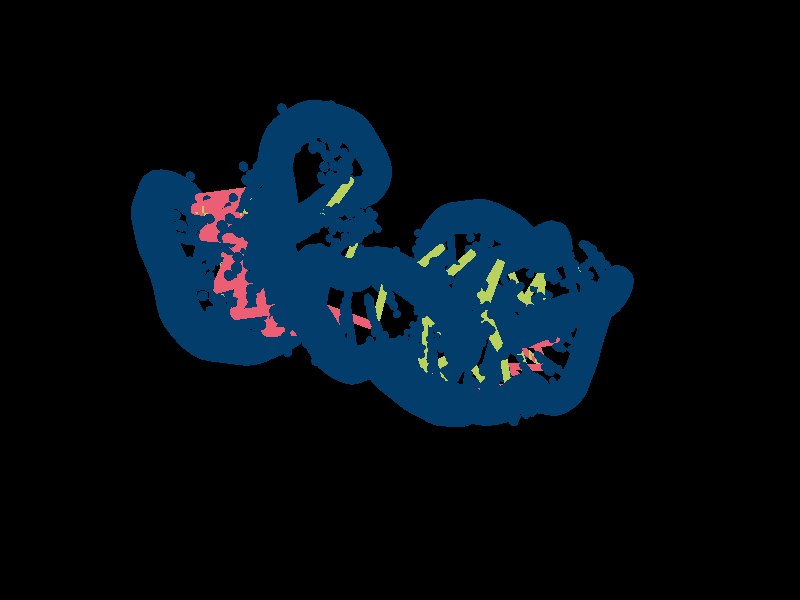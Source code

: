 // 
// Molecular graphics export from VMD 1.9.4a57
// http://www.ks.uiuc.edu/Research/vmd/
// Requires POV-Ray 3.5 or later
// 
// POV 3.x input script : test.pov 
// try povray +W908 +H617 -Itest.pov -Otest.pov.tga +P +X +A +FT +C
#if (version < 3.5) 
#error "VMD POV3DisplayDevice has been compiled for POV-Ray 3.5 or above.\nPlease upgrade POV-Ray or recompile VMD."
#end 
#declare VMD_clip_on=array[3] {0, 0, 0};
#declare VMD_clip=array[3];
#declare VMD_scaledclip=array[3];
#declare VMD_line_width=0.0020;
#macro VMDC ( C1 )
  texture { pigment { rgbt C1 }}
#end
#macro VMD_point (P1, R1, C1)
  #local T = texture { finish { ambient 1.0 diffuse 0.0 phong 0.0 specular 0.0 } pigment { C1 } }
  #if(VMD_clip_on[2])
  intersection {
    sphere {P1, R1 texture {T} #if(VMD_clip_on[1]) clipped_by {VMD_clip[1]} #end }
    VMD_clip[2]
  }
  #else
  sphere {P1, R1 texture {T} #if(VMD_clip_on[1]) clipped_by {VMD_clip[1]} #end }
  #end
#end
#macro VMD_line (P1, P2, C1)
  #local T = texture { finish { ambient 1.0 diffuse 0.0 phong 0.0 specular 0.0 } pigment { C1 } }
  #if(VMD_clip_on[2])
  intersection {
    cylinder {P1, P2, VMD_line_width texture {T} #if(VMD_clip_on[1]) clipped_by {VMD_clip[1]} #end }
    VMD_clip[2]
  }
  #else
  cylinder {P1, P2, VMD_line_width texture {T} #if(VMD_clip_on[1]) clipped_by {VMD_clip[1]} #end }
  #end
#end
#macro VMD_sphere (P1, R1, C1)
  #local T = texture { pigment { C1 } }
  #if(VMD_clip_on[2])
  intersection {
    sphere {P1, R1 texture {T} #if(VMD_clip_on[1]) clipped_by {VMD_clip[1]} #end }
    VMD_clip[2]
  }
  #else
  sphere {P1, R1 texture {T} #if(VMD_clip_on[1]) clipped_by {VMD_clip[1]} #end }
  #end
#end
#macro VMD_cylinder (P1, P2, R1, C1, O1)
  #local T = texture { pigment { C1 } }
  #if(VMD_clip_on[2])
  intersection {
    cylinder {P1, P2, R1 #if(O1) open #end texture {T} #if(VMD_clip_on[1]) clipped_by {VMD_clip[1]} #end }
    VMD_clip[2]
  }
  #else
  cylinder {P1, P2, R1 #if(O1) open #end texture {T} #if(VMD_clip_on[1]) clipped_by {VMD_clip[1]} #end }
  #end
#end
#macro VMD_cone (P1, P2, R1, C1)
  #local T = texture { pigment { C1 } }
  #if(VMD_clip_on[2])
  intersection {
    cone {P1, R1, P2, VMD_line_width texture {T} #if(VMD_clip_on[1]) clipped_by {VMD_clip[1]} #end }
    VMD_clip[2]
  }
  #else
  cone {P1, R1, P2, VMD_line_width texture {T} #if(VMD_clip_on[1]) clipped_by {VMD_clip[1]} #end }
  #end
#end
#macro VMD_triangle (P1, P2, P3, N1, N2, N3, C1)
  #local T = texture { pigment { C1 } }
  smooth_triangle {P1, N1, P2, N2, P3, N3 texture {T} #if(VMD_clip_on[1]) clipped_by {VMD_clip[1]} #end }
#end
#macro VMD_tricolor (P1, P2, P3, N1, N2, N3, C1, C2, C3)
  #local NX = P2-P1;
  #local NY = P3-P1;
  #local NZ = vcross(NX, NY);
  #local T = texture { pigment {
    average pigment_map {
      [1 gradient x color_map {[0 rgb 0] [1 C2*3]}]
      [1 gradient y color_map {[0 rgb 0] [1 C3*3]}]
      [1 gradient z color_map {[0 rgb 0] [1 C1*3]}]
    }
    matrix <1.01,0,1,0,1.01,1,0,0,1,-.002,-.002,-1>
    matrix <NX.x,NX.y,NX.z,NY.x,NY.y,NY.z,NZ.x,NZ.y,NZ.z,P1.x,P1.y,P1.z>
  } }
  smooth_triangle {P1, N1, P2, N2, P3, N3 texture {T} #if(VMD_clip_on[1]) clipped_by {VMD_clip[1]} #end }
#end
camera {
  up <0, 6.0000, 0>
  right <8.8298, 0, 0>
  location <0.0000, 0.0000, -2.0000>
  look_at <0.0000, 0.0000, -0.0000>
  direction <-0.0000, -0.0000, 4.0000>
}
light_source { 
  <-0.1000, 0.1000, -1.0000> 
  color rgb<1.000, 1.000, 1.000> 
  parallel 
  point_at <0.0, 0.0, 0.0> 
}
light_source { 
  <1.0000, 2.0000, -0.5000> 
  color rgb<1.000, 1.000, 1.000> 
  parallel 
  point_at <0.0, 0.0, 0.0> 
}
background {
  color rgb<0.000, 0.000, 0.000>
}
#default { texture {
 finish { ambient 0.000 diffuse 0.650 phong 0.1 phong_size 40.000 specular 0.500 }
} }
#default { texture {
 finish { ambient 0.250 diffuse 0.870 phong 0.1 phong_size 1.995 specular 0.000 }
} }
#declare VMD_line_width=0.0020;
VMD_cylinder(<-0.690314,0.330478,-0.371428>,<-0.814067,0.0444342,-0.394207>0.0199,rgbt<0.920,0.370,0.450,0.000>,0)
VMD_cylinder(<-0.690314,0.330478,-0.371428>,<-0.868952,0.254144,-0.41124>0.0199,rgbt<0.920,0.370,0.450,0.000>,0)
VMD_cylinder(<-0.690314,0.330478,-0.371428>,<-0.94657,0.375034,-0.345381>0.0199,rgbt<0.920,0.370,0.450,0.000>,0)
VMD_cylinder(<-0.636711,0.229956,-0.47027>,<-0.868952,0.254144,-0.41124>0.0199,rgbt<0.920,0.370,0.450,0.000>,0)
VMD_cylinder(<-0.636711,0.229956,-0.47027>,<-0.814067,0.0444342,-0.394207>0.0199,rgbt<0.920,0.370,0.450,0.000>,0)
VMD_cylinder(<-0.636711,0.229956,-0.47027>,<-0.724918,-0.0600543,-0.414421>0.0199,rgbt<0.920,0.370,0.450,0.000>,0)
VMD_cylinder(<-0.576282,0.0838083,-0.538981>,<-0.615037,-0.133637,-0.3332>0.0199,rgbt<0.920,0.370,0.450,0.000>,0)
VMD_cylinder(<-0.576282,0.0838083,-0.538981>,<-0.724918,-0.0600543,-0.414421>0.0199,rgbt<0.920,0.370,0.450,0.000>,0)
VMD_cylinder(<-0.576282,0.0838083,-0.538981>,<-0.814067,0.0444342,-0.394207>0.0199,rgbt<0.920,0.370,0.450,0.000>,0)
VMD_cylinder(<-0.481335,-0.0311492,-0.51767>,<-0.724918,-0.0600543,-0.414421>0.0199,rgbt<0.920,0.370,0.450,0.000>,0)
VMD_cylinder(<-0.481335,-0.0311492,-0.51767>,<-0.615037,-0.133637,-0.3332>0.0199,rgbt<0.920,0.370,0.450,0.000>,0)
VMD_cylinder(<-0.481335,-0.0311492,-0.51767>,<-0.498245,-0.120026,-0.224559>0.0199,rgbt<0.920,0.370,0.450,0.000>,0)
VMD_cylinder(<-0.378541,-0.119522,-0.42386>,<-0.387448,-0.0385651,-0.132645>0.0199,rgbt<0.920,0.370,0.450,0.000>,0)
VMD_cylinder(<-0.378541,-0.119522,-0.42386>,<-0.498245,-0.120026,-0.224559>0.0199,rgbt<0.920,0.370,0.450,0.000>,0)
VMD_cylinder(<-0.378541,-0.119522,-0.42386>,<-0.615037,-0.133637,-0.3332>0.0199,rgbt<0.920,0.370,0.450,0.000>,0)
VMD_cylinder(<-0.264634,-0.126001,-0.3194>,<-0.498245,-0.120026,-0.224559>0.0199,rgbt<0.920,0.370,0.450,0.000>,0)
VMD_cylinder(<-0.264634,-0.126001,-0.3194>,<-0.387448,-0.0385651,-0.132645>0.0199,rgbt<0.920,0.370,0.450,0.000>,0)
VMD_cylinder(<-0.128751,-0.119292,-0.182051>,<-0.387448,-0.0385651,-0.132645>0.0199,rgbt<0.920,0.370,0.450,0.000>,0)
VMD_cylinder(<-1.01007,-0.0137708,0.0594876>,<-1.06404,0.251511,0.192819>0.0199,rgbt<0.920,0.370,0.450,0.000>,0)
VMD_cylinder(<-0.896364,0.0878552,0.119011>,<-1.01596,0.363845,0.0950948>0.0199,rgbt<0.920,0.370,0.450,0.000>,0)
VMD_cylinder(<-0.896364,0.0878552,0.119011>,<-1.06404,0.251511,0.192819>0.0199,rgbt<0.920,0.370,0.450,0.000>,0)
VMD_cylinder(<-0.845599,0.222987,0.0565054>,<-1.01596,0.363845,0.0950948>0.0199,rgbt<0.920,0.370,0.450,0.000>,0)
VMD_cylinder(<-0.845599,0.222987,0.0565054>,<-1.01801,0.427697,-0.0613791>0.0199,rgbt<0.920,0.370,0.450,0.000>,0)
VMD_cylinder(<-0.807476,0.377109,-0.000157237>,<-0.999246,0.453092,-0.215961>0.0199,rgbt<0.920,0.370,0.450,0.000>,0)
VMD_cylinder(<-0.807476,0.377109,-0.000157237>,<-1.01801,0.427697,-0.0613791>0.0199,rgbt<0.920,0.370,0.450,0.000>,0)
VMD_cylinder(<-0.807476,0.377109,-0.000157237>,<-1.01596,0.363845,0.0950948>0.0199,rgbt<0.920,0.370,0.450,0.000>,0)
VMD_cylinder(<-0.845599,0.222987,0.0565054>,<-1.06404,0.251511,0.192819>0.0199,rgbt<0.920,0.370,0.450,0.000>,0)
VMD_cylinder(<-0.771921,0.468421,-0.124696>,<-1.01801,0.427697,-0.0613791>0.0199,rgbt<0.920,0.370,0.450,0.000>,0)
VMD_cylinder(<-0.771921,0.468421,-0.124696>,<-0.999246,0.453092,-0.215961>0.0199,rgbt<0.920,0.370,0.450,0.000>,0)
VMD_cylinder(<-0.771921,0.468421,-0.124696>,<-0.94657,0.375034,-0.345381>0.0199,rgbt<0.920,0.370,0.450,0.000>,0)
VMD_cylinder(<-0.721906,0.467851,-0.271333>,<-0.868952,0.254144,-0.41124>0.0199,rgbt<0.920,0.370,0.450,0.000>,0)
VMD_cylinder(<-0.721906,0.467851,-0.271333>,<-0.94657,0.375034,-0.345381>0.0199,rgbt<0.920,0.370,0.450,0.000>,0)
VMD_cylinder(<-0.721906,0.467851,-0.271333>,<-0.999246,0.453092,-0.215961>0.0199,rgbt<0.920,0.370,0.450,0.000>,0)
VMD_cylinder(<0.881548,-0.368744,0.172981>,<0.792953,-0.119503,0.312815>0.0199,rgbt<0.920,0.370,0.450,0.000>,0)
VMD_cylinder(<0.770592,-0.459252,0.135686>,<0.683963,-0.390422,0.351928>0.0199,rgbt<0.920,0.370,0.450,0.000>,0)
VMD_cylinder(<0.619794,-0.45025,0.0699514>,<0.578895,-0.504062,0.279802>0.0199,rgbt<0.920,0.370,0.450,0.000>,0)
VMD_cylinder(<0.619794,-0.45025,0.0699514>,<0.439068,-0.515703,0.210734>0.0199,rgbt<0.920,0.370,0.450,0.000>,0)
VMD_cylinder(<0.957647,-0.228856,0.196697>,<0.7453,-0.0116992,0.188212>0.0199,rgbt<0.920,0.370,0.450,0.000>,0)
VMD_cylinder(<0.957647,-0.228856,0.196697>,<0.770336,-0.270961,0.369467>0.0199,rgbt<0.920,0.370,0.450,0.000>,0)
VMD_cylinder(<0.619794,-0.45025,0.0699514>,<0.683963,-0.390422,0.351928>0.0199,rgbt<0.920,0.370,0.450,0.000>,0)
VMD_cylinder(<0.881548,-0.368744,0.172981>,<0.683963,-0.390422,0.351928>0.0199,rgbt<0.920,0.370,0.450,0.000>,0)
VMD_cylinder(<0.881548,-0.368744,0.172981>,<0.770336,-0.270961,0.369467>0.0199,rgbt<0.920,0.370,0.450,0.000>,0)
VMD_cylinder(<-0.771921,0.468421,-0.124696>,<-0.94657,0.375034,-0.345381>0.0199,rgbt<0.730,0.820,0.370,0.000>,0)
VMD_cylinder(<0.176994,-0.34158,-0.0140752>,<0.353019,-0.264693,0.062454>0.0199,rgbt<0.730,0.820,0.370,0.000>,0)
VMD_cylinder(<0.7453,-0.0116992,0.188212>,<0.791525,0.147285,-0.00100458>0.0199,rgbt<0.730,0.820,0.370,0.000>,0)
VMD_cylinder(<0.619794,-0.45025,0.0699514>,<0.578895,-0.504062,0.279802>0.0199,rgbt<0.730,0.820,0.370,0.000>,0)
VMD_cylinder(<0.784476,0.000675797,0.0300765>,<0.7453,-0.0116992,0.188212>0.0199,rgbt<0.730,0.820,0.370,0.000>,0)
VMD_cylinder(<1.00018,-0.0816293,0.144063>,<0.784476,0.000675797,0.0300765>0.0199,rgbt<0.730,0.820,0.370,0.000>,0)
VMD_cylinder(<0.536877,-0.249877,-0.0998764>,<0.444124,0.0149457,0.00624466>0.0199,rgbt<0.730,0.820,0.370,0.000>,0)
VMD_cylinder(<-0.195438,0.422281,0.0423813>,<-0.29498,0.166003,-0.0393665>0.0199,rgbt<0.730,0.820,0.370,0.000>,0)
VMD_cylinder(<-0.128751,-0.119292,-0.182051>,<-0.387448,-0.0385651,-0.132645>0.0199,rgbt<0.730,0.820,0.370,0.000>,0)
VMD_cylinder(<-0.636711,0.229956,-0.47027>,<-0.868952,0.254144,-0.41124>0.0199,rgbt<0.730,0.820,0.370,0.000>,0)
VMD_cylinder(<0.520674,0.185224,-0.144808>,<0.409814,-0.0852936,-0.155465>0.0199,rgbt<0.730,0.820,0.370,0.000>,0)
VMD_cylinder(<-0.771921,0.468421,-0.124696>,<-0.690314,0.330478,-0.371428>0.0199,rgbt<0.730,0.820,0.370,0.000>,0)
VMD_cylinder(<0.134574,-0.114351,0.424859>,<0.268276,-0.179928,0.190436>0.0199,rgbt<0.730,0.820,0.370,0.000>,0)
VMD_cylinder(<0.145731,-0.375421,0.155283>,<0.158665,-0.102232,0.269842>0.0199,rgbt<0.730,0.820,0.370,0.000>,0)
VMD_cylinder(<-0.248943,0.556331,-0.154672>,<-0.36031,0.345188,-0.314262>0.0199,rgbt<0.730,0.820,0.370,0.000>,0)
VMD_cylinder(<-0.0095433,-0.404878,0.633251>,<0.242573,-0.427866,0.728685>0.0199,rgbt<0.730,0.820,0.370,0.000>,0)
VMD_cylinder(<0.176994,-0.34158,-0.0140752>,<0.0189337,-0.305634,0.237075>0.0199,rgbt<0.730,0.820,0.370,0.000>,0)
VMD_cylinder(<0.536877,-0.249877,-0.0998764>,<0.409814,-0.0852936,-0.155465>0.0199,rgbt<0.730,0.820,0.370,0.000>,0)
VMD_cylinder(<-0.771921,0.468421,-0.124696>,<-1.01801,0.427697,-0.0613791>0.0199,rgbt<0.730,0.820,0.370,0.000>,0)
VMD_cylinder(<0.145731,-0.375421,0.155283>,<0.353019,-0.264693,0.062454>0.0199,rgbt<0.730,0.820,0.370,0.000>,0)
VMD_cylinder(<0.465403,-0.409791,0.0160466>,<0.353019,-0.264693,0.062454>0.0199,rgbt<0.730,0.820,0.370,0.000>,0)
VMD_cylinder(<-0.128751,-0.119292,-0.182051>,<-0.0718454,0.0772873,-0.171099>0.0199,rgbt<0.730,0.820,0.370,0.000>,0)
VMD_cylinder(<0.176994,-0.34158,-0.0140752>,<0.296762,-0.473133,0.166266>0.0199,rgbt<0.730,0.820,0.370,0.000>,0)
VMD_cylinder(<-0.690314,0.330478,-0.371428>,<-0.94657,0.375034,-0.345381>0.0199,rgbt<0.730,0.820,0.370,0.000>,0)
VMD_cylinder(<0.922148,0.115366,-0.114146>,<0.8364,0.153716,-0.263085>0.0199,rgbt<0.730,0.820,0.370,0.000>,0)
VMD_cylinder(<0.957647,-0.228856,0.196697>,<0.770336,-0.270961,0.369467>0.0199,rgbt<0.730,0.820,0.370,0.000>,0)
VMD_cylinder(<0.619794,-0.45025,0.0699514>,<0.536877,-0.249877,-0.0998764>0.0199,rgbt<0.730,0.820,0.370,0.000>,0)
VMD_cylinder(<0.368189,0.216356,-0.178168>,<0.196707,0.0824157,-0.284586>0.0199,rgbt<0.730,0.820,0.370,0.000>,0)
VMD_cylinder(<-0.378541,-0.119522,-0.42386>,<-0.387448,-0.0385651,-0.132645>0.0199,rgbt<0.730,0.820,0.370,0.000>,0)
VMD_cylinder(<-1.01007,-0.0137708,0.0594876>,<-1.06404,0.251511,0.192819>0.0199,rgbt<0.730,0.820,0.370,0.000>,0)
VMD_cylinder(<0.219564,0.24956,-0.124522>,<0.0496314,0.11427,-0.247182>0.0199,rgbt<0.730,0.820,0.370,0.000>,0)
VMD_cylinder(<1.00018,-0.0816293,0.144063>,<0.792953,-0.119503,0.312815>0.0199,rgbt<0.730,0.820,0.370,0.000>,0)
VMD_cylinder(<0.115683,0.209294,-0.0173931>,<-0.0718454,0.0772873,-0.171099>0.0199,rgbt<0.730,0.820,0.370,0.000>,0)
VMD_cylinder(<0.784476,0.000675797,0.0300765>,<0.791525,0.147285,-0.00100458>0.0199,rgbt<0.730,0.820,0.370,0.000>,0)
VMD_cylinder(<0.158665,-0.102232,0.269842>,<0.268276,-0.179928,0.190436>0.0199,rgbt<0.730,0.820,0.370,0.000>,0)
VMD_cylinder(<0.7453,-0.0116992,0.188212>,<0.630131,0.200154,0.140322>0.0199,rgbt<0.730,0.820,0.370,0.000>,0)
VMD_cylinder(<0.444124,0.0149457,0.00624466>,<0.409814,-0.0852936,-0.155465>0.0199,rgbt<0.730,0.820,0.370,0.000>,0)
VMD_cylinder(<0.770592,-0.459252,0.135686>,<0.770336,-0.270961,0.369467>0.0199,rgbt<0.730,0.820,0.370,0.000>,0)
VMD_cylinder(<0.881548,-0.368744,0.172981>,<0.770336,-0.270961,0.369467>0.0199,rgbt<0.730,0.820,0.370,0.000>,0)
VMD_cylinder(<0.444124,0.0149457,0.00624466>,<0.325396,0.0012975,-0.256691>0.0199,rgbt<0.730,0.820,0.370,0.000>,0)
VMD_cylinder(<0.520674,0.185224,-0.144808>,<0.444124,0.0149457,0.00624466>0.0199,rgbt<0.730,0.820,0.370,0.000>,0)
VMD_cylinder(<-0.378541,-0.119522,-0.42386>,<-0.615037,-0.133637,-0.3332>0.0199,rgbt<0.730,0.820,0.370,0.000>,0)
#default { texture {
 finish { ambient 0.000 diffuse 0.650 phong 0.1 phong_size 40.000 specular 0.500 }
} }
#default { texture {
 finish { ambient 0.250 diffuse 0.870 phong 0.1 phong_size 1.995 specular 0.000 }
} }
// Mol[0] Rep[0] NewCartoon
VMD_cylinder(<-0.922267,-0.0728057,0.0495381>,<-1.04382,0.10592,0.104455>0.0199,rgbt<0.010,0.240,0.420,0.000>,1)
VMD_cylinder(<-0.798941,0.0480275,0.1349>,<-0.958065,0.201972,0.09321>0.0199,rgbt<0.010,0.240,0.420,0.000>,1)
VMD_cylinder(<-0.743888,0.236005,0.090151>,<-0.900358,0.248912,0.00504518>0.0199,rgbt<0.010,0.240,0.420,0.000>,1)
VMD_cylinder(<-0.714545,0.419918,0.0350002>,<-0.852081,0.36088,-0.0639985>0.0199,rgbt<0.010,0.240,0.420,0.000>,1)
VMD_cylinder(<-0.689938,0.538599,-0.113815>,<-0.78738,0.33941,-0.157567>0.0199,rgbt<0.010,0.240,0.420,0.000>,1)
VMD_cylinder(<-0.652472,0.544484,-0.301163>,<-0.779257,0.350039,-0.299666>0.0199,rgbt<0.010,0.240,0.420,0.000>,1)
VMD_cylinder(<-0.526809,0.688985,-0.372363>,<-0.348119,0.653806,-0.506798>0.0199,rgbt<0.010,0.240,0.420,0.000>,1)
VMD_cylinder(<-0.355392,0.766884,-0.30318>,<-0.28581,0.588098,-0.408535>0.0199,rgbt<0.010,0.240,0.420,0.000>,1)
VMD_cylinder(<-0.20314,0.698884,-0.219638>,<-0.299715,0.503861,-0.288087>0.0199,rgbt<0.010,0.240,0.420,0.000>,1)
VMD_cylinder(<-0.164921,0.567548,-0.0906185>,<-0.368404,0.500736,-0.165237>0.0199,rgbt<0.010,0.240,0.420,0.000>,1)
VMD_cylinder(<-0.270653,0.500637,0.0366011>,<-0.170123,0.351553,0.0163611>0.0199,rgbt<0.010,0.240,0.420,0.000>,1)
VMD_cylinder(<-0.38663,0.37725,-0.0790616>,<-0.180764,0.312791,-0.139428>0.0199,rgbt<0.010,0.240,0.420,0.000>,1)
VMD_cylinder(<-0.473002,0.347415,-0.261787>,<-0.234907,0.379337,-0.346991>0.0199,rgbt<0.010,0.240,0.420,0.000>,1)
VMD_cylinder(<-0.59587,0.373104,-0.388048>,<-0.763406,0.243427,-0.442618>0.0199,rgbt<0.010,0.240,0.420,0.000>,1)
VMD_cylinder(<-0.567299,0.266696,-0.542213>,<-0.679577,0.112524,-0.426933>0.0199,rgbt<0.010,0.240,0.420,0.000>,1)
VMD_cylinder(<-0.510579,0.099585,-0.623614>,<-0.565637,0.0877502,-0.405437>0.0199,rgbt<0.010,0.240,0.420,0.000>,1)
VMD_cylinder(<-0.411711,-0.0624558,-0.591021>,<-0.483072,-0.0441901,-0.385956>0.0199,rgbt<0.010,0.240,0.420,0.000>,1)
VMD_cylinder(<-0.319136,-0.192388,-0.474748>,<-0.377422,-0.0686709,-0.301533>0.0199,rgbt<0.010,0.240,0.420,0.000>,1)
VMD_cylinder(<-0.218006,-0.219666,-0.296244>,<-0.257834,-0.00458086,-0.267089>0.0199,rgbt<0.010,0.240,0.420,0.000>,1)
VMD_cylinder(<-0.0799378,-0.209947,-0.15544>,<-0.160213,0.0092051,-0.20211>0.0199,rgbt<0.010,0.240,0.420,0.000>,1)
VMD_cylinder(<0.0373317,-0.371661,-0.0774754>,<0.0708363,-0.20839,0.0912806>0.0199,rgbt<0.010,0.240,0.420,0.000>,1)
VMD_cylinder(<0.211353,-0.437545,-0.0462753>,<0.179108,-0.216519,0.0339341>0.0199,rgbt<0.010,0.240,0.420,0.000>,1)
VMD_cylinder(<0.434406,-0.444802,-0.0972035>,<0.518852,-0.427826,0.135577>0.0199,rgbt<0.010,0.240,0.420,0.000>,1)
VMD_cylinder(<0.595517,-0.447201,-0.197538>,<0.492803,-0.475685,-0.427295>0.0199,rgbt<0.010,0.240,0.420,0.000>,1)
VMD_cylinder(<0.674321,-0.479763,-0.0155481>,<0.651373,-0.420162,0.194974>0.0199,rgbt<0.010,0.240,0.420,0.000>,1)
VMD_cylinder(<0.845913,-0.504851,0.0759124>,<0.763474,-0.366806,0.232671>0.0199,rgbt<0.010,0.240,0.420,0.000>,1)
VMD_cylinder(<0.983223,-0.403792,0.161664>,<0.834943,-0.304347,0.168422>0.0199,rgbt<0.010,0.240,0.420,0.000>,1)
VMD_cylinder(<1.06374,-0.234874,0.202783>,<0.864086,-0.142498,0.160495>0.0199,rgbt<0.010,0.240,0.420,0.000>,1)
VMD_cylinder(<1.10334,-0.0516117,0.15993>,<0.927259,-0.146158,0.0520883>0.0199,rgbt<0.010,0.240,0.420,0.000>,1)
VMD_cylinder(<1.10845,0.0715922,0.0163026>,<0.92627,-0.0540499,-0.0392141>0.0199,rgbt<0.010,0.240,0.420,0.000>,1)
VMD_cylinder(<1.07124,0.0578558,-0.154669>,<0.956506,0.25329,-0.141175>0.0199,rgbt<0.010,0.240,0.420,0.000>,1)
VMD_cylinder(<0.885799,0.0250844,-0.158324>,<0.896753,0.216026,-0.029227>0.0199,rgbt<0.010,0.240,0.420,0.000>,1)
VMD_cylinder(<0.736387,-0.0551741,-0.0515394>,<0.821467,0.0692061,0.138931>0.0199,rgbt<0.010,0.240,0.420,0.000>,1)
VMD_cylinder(<0.608618,-0.173384,-0.0334568>,<0.464848,-0.298088,-0.201951>0.0199,rgbt<0.010,0.240,0.420,0.000>,1)
VMD_cylinder(<0.580546,-0.0330328,0.108773>,<0.624304,0.0646031,-0.122566>0.0199,rgbt<0.010,0.240,0.420,0.000>,1)
VMD_cylinder(<0.680983,0.0191948,0.270251>,<0.791084,-0.071176,0.161758>0.0199,rgbt<0.010,0.240,0.420,0.000>,1)
VMD_cylinder(<0.749085,-0.0995366,0.407449>,<0.829435,-0.22379,0.240126>0.0199,rgbt<0.010,0.240,0.420,0.000>,1)
VMD_cylinder(<0.740561,-0.282207,0.472715>,<0.707676,-0.251319,0.252713>0.0199,rgbt<0.010,0.240,0.420,0.000>,1)
VMD_cylinder(<0.660903,-0.453653,0.436714>,<0.655592,-0.362516,0.283019>0.0199,rgbt<0.010,0.240,0.420,0.000>,1)
VMD_cylinder(<0.553387,-0.587888,0.344429>,<0.552551,-0.448221,0.229602>0.0199,rgbt<0.010,0.240,0.420,0.000>,1)
VMD_cylinder(<0.382075,-0.602405,0.232213>,<0.399813,-0.403924,0.147739>0.0199,rgbt<0.010,0.240,0.420,0.000>,1)
VMD_cylinder(<0.224587,-0.547701,0.145095>,<0.293754,-0.344015,0.194717>0.0199,rgbt<0.010,0.240,0.420,0.000>,1)
VMD_cylinder(<0.0644915,-0.438604,0.126705>,<0.169119,-0.268783,0.23309>0.0199,rgbt<0.010,0.240,0.420,0.000>,1)
VMD_cylinder(<-0.078149,-0.348697,0.21774>,<0.124064,-0.33689,0.314029>0.0199,rgbt<0.010,0.240,0.420,0.000>,1)
VMD_cylinder(<-0.148233,-0.299748,0.388679>,<0.0677325,-0.262755,0.437556>0.0199,rgbt<0.010,0.240,0.420,0.000>,1)
VMD_cylinder(<-0.13992,-0.303999,0.582455>,<0.0290985,-0.327942,0.527471>0.0199,rgbt<0.010,0.240,0.420,0.000>,1)
VMD_cylinder(<-0.0733507,-0.42066,0.716408>,<0.0842438,-0.4683,0.564754>0.0199,rgbt<0.010,0.240,0.420,0.000>,1)
VMD_cylinder(<-0.00302863,-0.580024,0.727763>,<0.0986931,-0.50531,0.918956>0.0199,rgbt<0.010,0.240,0.420,0.000>,1)
VMD_cylinder(<0.17932,-0.56475,0.671029>,<0.148232,-0.426511,0.852351>0.0199,rgbt<0.010,0.240,0.420,0.000>,1)
VMD_cylinder(<0.334161,-0.452823,0.680991>,<0.165448,-0.331742,0.781005>0.0199,rgbt<0.010,0.240,0.420,0.000>,1)
VMD_cylinder(<0.317698,-0.268075,0.631342>,<0.109422,-0.320452,0.584156>0.0199,rgbt<0.010,0.240,0.420,0.000>,1)
VMD_cylinder(<0.234569,-0.107823,0.568568>,<0.140171,-0.245413,0.502621>0.0199,rgbt<0.010,0.240,0.420,0.000>,1)
VMD_cylinder(<0.161098,-0.0117787,0.419194>,<0.10618,-0.218099,0.345455>0.0199,rgbt<0.010,0.240,0.420,0.000>,1)
VMD_cylinder(<0.160093,-0.00179926,0.227386>,<0.245355,-0.191028,0.319384>0.0199,rgbt<0.010,0.240,0.420,0.000>,1)
VMD_cylinder(<0.135341,0.184335,0.170295>,<0.0338756,0.119327,-0.00467074>0.0199,rgbt<0.010,0.240,0.420,0.000>,1)
VMD_cylinder(<0.145806,0.30607,0.0218323>,<0.131443,0.150188,-0.0683029>0.0199,rgbt<0.010,0.240,0.420,0.000>,1)
VMD_cylinder(<0.257485,0.348472,-0.12547>,<0.271206,0.132594,-0.15872>0.0199,rgbt<0.010,0.240,0.420,0.000>,1)
VMD_cylinder(<0.419641,0.30096,-0.217518>,<0.394864,0.0951042,-0.132393>0.0199,rgbt<0.010,0.240,0.420,0.000>,1)
VMD_cylinder(<0.601656,0.222227,-0.231411>,<0.445904,0.186505,-0.03365>0.0199,rgbt<0.010,0.240,0.420,0.000>,1)
VMD_cylinder(<0.770009,0.23383,-0.19507>,<0.866287,0.0455672,-0.336354>0.0199,rgbt<0.010,0.240,0.420,0.000>,1)
VMD_cylinder(<0.692987,0.208149,-0.0423826>,<0.891515,0.139493,0.087837>0.0199,rgbt<0.010,0.240,0.420,0.000>,1)
VMD_cylinder(<0.519124,0.167307,0.0955541>,<0.763457,0.206184,0.152077>0.0199,rgbt<0.010,0.240,0.420,0.000>,1)
VMD_cylinder(<0.394448,0.0223272,0.118244>,<0.50039,-0.0479985,-0.0978845>0.0199,rgbt<0.010,0.240,0.420,0.000>,1)
VMD_cylinder(<0.270396,-0.108707,0.108384>,<0.294442,-0.251413,0.213516>0.0199,rgbt<0.010,0.240,0.420,0.000>,1)
VMD_cylinder(<0.326545,-0.219943,-0.0504878>,<0.404058,-0.271999,0.186013>0.0199,rgbt<0.010,0.240,0.420,0.000>,1)
VMD_cylinder(<0.377023,-0.163597,-0.222556>,<0.393728,-0.0104969,-0.133765>0.0199,rgbt<0.010,0.240,0.420,0.000>,1)
VMD_cylinder(<0.296447,-0.0449254,-0.350294>,<0.301316,0.0458413,-0.195332>0.0199,rgbt<0.010,0.240,0.420,0.000>,1)
VMD_cylinder(<0.151086,0.0744271,-0.380282>,<0.156564,0.111218,-0.161606>0.0199,rgbt<0.010,0.240,0.420,0.000>,1)
VMD_cylinder(<-0.0164094,0.149116,-0.323023>,<0.0518799,0.0702229,-0.120454>0.0199,rgbt<0.010,0.240,0.420,0.000>,1)
VMD_cylinder(<-0.166476,0.120774,-0.186677>,<-0.0346024,-0.0234161,-0.0905967>0.0199,rgbt<0.010,0.240,0.420,0.000>,1)
VMD_cylinder(<-0.351079,0.191009,-0.197086>,<-0.154405,0.343676,-0.25268>0.0199,rgbt<0.010,0.240,0.420,0.000>,1)
VMD_cylinder(<-0.406868,0.117197,-0.0514554>,<-0.215634,0.258957,0.0105903>0.0199,rgbt<0.010,0.240,0.420,0.000>,1)
VMD_cylinder(<-0.456665,-0.0747193,-0.0576296>,<-0.380094,-0.0233421,-0.210405>0.0199,rgbt<0.010,0.240,0.420,0.000>,1)
VMD_cylinder(<-0.56903,-0.182212,-0.171169>,<-0.489966,-0.0642762,-0.280755>0.0199,rgbt<0.010,0.240,0.420,0.000>,1)
VMD_cylinder(<-0.698116,-0.197035,-0.31336>,<-0.586735,-0.0221105,-0.402087>0.0199,rgbt<0.010,0.240,0.420,0.000>,1)
VMD_cylinder(<-0.816466,-0.112051,-0.440302>,<-0.693393,0.00988719,-0.393211>0.0199,rgbt<0.010,0.240,0.420,0.000>,1)
VMD_cylinder(<-0.899614,0.055099,-0.459836>,<-0.78023,0.0639952,-0.324967>0.0199,rgbt<0.010,0.240,0.420,0.000>,1)
VMD_cylinder(<-0.963914,0.24677,-0.462854>,<-0.820286,0.221676,-0.290617>0.0199,rgbt<0.010,0.240,0.420,0.000>,1)
VMD_cylinder(<-1.04643,0.396434,-0.375539>,<-0.863973,0.384172,-0.240161>0.0199,rgbt<0.010,0.240,0.420,0.000>,1)
VMD_cylinder(<-1.09337,0.503086,-0.22072>,<-0.911579,0.404395,-0.129633>0.0199,rgbt<0.010,0.240,0.420,0.000>,1)
VMD_cylinder(<-1.09502,0.483707,-0.0157267>,<-0.943776,0.331,-0.00992084>0.0199,rgbt<0.010,0.240,0.420,0.000>,1)
VMD_cylinder(<-1.06717,0.42535,0.167847>,<-1.00527,0.288886,0.0705088>0.0199,rgbt<0.010,0.240,0.420,0.000>,1)
VMD_cylinder(<-1.08779,0.281718,0.294869>,<-1.07736,0.203501,0.130831>0.0199,rgbt<0.010,0.240,0.420,0.000>,1)
VMD_cylinder(<-1.24491,0.344549,0.261076>,<-1.20576,0.15118,0.114626>0.0199,rgbt<0.010,0.240,0.420,0.000>,1)
VMD_sphere(<-1.0438,0.1059,0.1045>,0.0199,rgbt<0.010,0.240,0.420,0.000>)
VMD_sphere(<-0.9581,0.2020,0.0932>,0.0199,rgbt<0.010,0.240,0.420,0.000>)
VMD_sphere(<-0.9004,0.2489,0.0050>,0.0199,rgbt<0.010,0.240,0.420,0.000>)
VMD_sphere(<-0.8521,0.3609,-0.0640>,0.0199,rgbt<0.010,0.240,0.420,0.000>)
VMD_sphere(<-0.7874,0.3394,-0.1576>,0.0199,rgbt<0.010,0.240,0.420,0.000>)
VMD_sphere(<-0.7793,0.3500,-0.2997>,0.0199,rgbt<0.010,0.240,0.420,0.000>)
VMD_sphere(<-0.3481,0.6538,-0.5068>,0.0199,rgbt<0.010,0.240,0.420,0.000>)
VMD_sphere(<-0.2858,0.5881,-0.4085>,0.0199,rgbt<0.010,0.240,0.420,0.000>)
VMD_sphere(<-0.2997,0.5039,-0.2881>,0.0199,rgbt<0.010,0.240,0.420,0.000>)
VMD_sphere(<-0.3684,0.5007,-0.1652>,0.0199,rgbt<0.010,0.240,0.420,0.000>)
VMD_sphere(<-0.1701,0.3516,0.0164>,0.0199,rgbt<0.010,0.240,0.420,0.000>)
VMD_sphere(<-0.1808,0.3128,-0.1394>,0.0199,rgbt<0.010,0.240,0.420,0.000>)
VMD_sphere(<-0.2349,0.3793,-0.3470>,0.0199,rgbt<0.010,0.240,0.420,0.000>)
VMD_sphere(<-0.7634,0.2434,-0.4426>,0.0199,rgbt<0.010,0.240,0.420,0.000>)
VMD_sphere(<-0.6796,0.1125,-0.4269>,0.0199,rgbt<0.010,0.240,0.420,0.000>)
VMD_sphere(<-0.5656,0.0878,-0.4054>,0.0199,rgbt<0.010,0.240,0.420,0.000>)
VMD_sphere(<-0.4831,-0.0442,-0.3860>,0.0199,rgbt<0.010,0.240,0.420,0.000>)
VMD_sphere(<-0.3774,-0.0687,-0.3015>,0.0199,rgbt<0.010,0.240,0.420,0.000>)
VMD_sphere(<-0.2578,-0.0046,-0.2671>,0.0199,rgbt<0.010,0.240,0.420,0.000>)
VMD_sphere(<-0.1602,0.0092,-0.2021>,0.0199,rgbt<0.010,0.240,0.420,0.000>)
VMD_sphere(<0.0708,-0.2084,0.0913>,0.0199,rgbt<0.010,0.240,0.420,0.000>)
VMD_sphere(<0.1791,-0.2165,0.0339>,0.0199,rgbt<0.010,0.240,0.420,0.000>)
VMD_sphere(<0.5189,-0.4278,0.1356>,0.0199,rgbt<0.010,0.240,0.420,0.000>)
VMD_sphere(<0.4928,-0.4757,-0.4273>,0.0199,rgbt<0.010,0.240,0.420,0.000>)
VMD_sphere(<0.6514,-0.4202,0.1950>,0.0199,rgbt<0.010,0.240,0.420,0.000>)
VMD_sphere(<0.7635,-0.3668,0.2327>,0.0199,rgbt<0.010,0.240,0.420,0.000>)
VMD_sphere(<0.8349,-0.3043,0.1684>,0.0199,rgbt<0.010,0.240,0.420,0.000>)
VMD_sphere(<0.8641,-0.1425,0.1605>,0.0199,rgbt<0.010,0.240,0.420,0.000>)
VMD_sphere(<0.9273,-0.1462,0.0521>,0.0199,rgbt<0.010,0.240,0.420,0.000>)
VMD_sphere(<0.9263,-0.0540,-0.0392>,0.0199,rgbt<0.010,0.240,0.420,0.000>)
VMD_sphere(<0.9565,0.2533,-0.1412>,0.0199,rgbt<0.010,0.240,0.420,0.000>)
VMD_sphere(<0.8968,0.2160,-0.0292>,0.0199,rgbt<0.010,0.240,0.420,0.000>)
VMD_sphere(<0.8215,0.0692,0.1389>,0.0199,rgbt<0.010,0.240,0.420,0.000>)
VMD_sphere(<0.4648,-0.2981,-0.2020>,0.0199,rgbt<0.010,0.240,0.420,0.000>)
VMD_sphere(<0.6243,0.0646,-0.1226>,0.0199,rgbt<0.010,0.240,0.420,0.000>)
VMD_sphere(<0.7911,-0.0712,0.1618>,0.0199,rgbt<0.010,0.240,0.420,0.000>)
VMD_sphere(<0.8294,-0.2238,0.2401>,0.0199,rgbt<0.010,0.240,0.420,0.000>)
VMD_sphere(<0.7077,-0.2513,0.2527>,0.0199,rgbt<0.010,0.240,0.420,0.000>)
VMD_sphere(<0.6556,-0.3625,0.2830>,0.0199,rgbt<0.010,0.240,0.420,0.000>)
VMD_sphere(<0.5526,-0.4482,0.2296>,0.0199,rgbt<0.010,0.240,0.420,0.000>)
VMD_sphere(<0.3998,-0.4039,0.1477>,0.0199,rgbt<0.010,0.240,0.420,0.000>)
VMD_sphere(<0.2938,-0.3440,0.1947>,0.0199,rgbt<0.010,0.240,0.420,0.000>)
VMD_sphere(<0.1691,-0.2688,0.2331>,0.0199,rgbt<0.010,0.240,0.420,0.000>)
VMD_sphere(<0.1241,-0.3369,0.3140>,0.0199,rgbt<0.010,0.240,0.420,0.000>)
VMD_sphere(<0.0677,-0.2628,0.4376>,0.0199,rgbt<0.010,0.240,0.420,0.000>)
VMD_sphere(<0.0291,-0.3279,0.5275>,0.0199,rgbt<0.010,0.240,0.420,0.000>)
VMD_sphere(<0.0842,-0.4683,0.5648>,0.0199,rgbt<0.010,0.240,0.420,0.000>)
VMD_sphere(<0.0987,-0.5053,0.9190>,0.0199,rgbt<0.010,0.240,0.420,0.000>)
VMD_sphere(<0.1482,-0.4265,0.8524>,0.0199,rgbt<0.010,0.240,0.420,0.000>)
VMD_sphere(<0.1654,-0.3317,0.7810>,0.0199,rgbt<0.010,0.240,0.420,0.000>)
VMD_sphere(<0.1094,-0.3205,0.5842>,0.0199,rgbt<0.010,0.240,0.420,0.000>)
VMD_sphere(<0.1402,-0.2454,0.5026>,0.0199,rgbt<0.010,0.240,0.420,0.000>)
VMD_sphere(<0.1062,-0.2181,0.3455>,0.0199,rgbt<0.010,0.240,0.420,0.000>)
VMD_sphere(<0.2454,-0.1910,0.3194>,0.0199,rgbt<0.010,0.240,0.420,0.000>)
VMD_sphere(<0.0339,0.1193,-0.0047>,0.0199,rgbt<0.010,0.240,0.420,0.000>)
VMD_sphere(<0.1314,0.1502,-0.0683>,0.0199,rgbt<0.010,0.240,0.420,0.000>)
VMD_sphere(<0.2712,0.1326,-0.1587>,0.0199,rgbt<0.010,0.240,0.420,0.000>)
VMD_sphere(<0.3949,0.0951,-0.1324>,0.0199,rgbt<0.010,0.240,0.420,0.000>)
VMD_sphere(<0.4459,0.1865,-0.0337>,0.0199,rgbt<0.010,0.240,0.420,0.000>)
VMD_sphere(<0.8663,0.0456,-0.3364>,0.0199,rgbt<0.010,0.240,0.420,0.000>)
VMD_sphere(<0.8915,0.1395,0.0878>,0.0199,rgbt<0.010,0.240,0.420,0.000>)
VMD_sphere(<0.7635,0.2062,0.1521>,0.0199,rgbt<0.010,0.240,0.420,0.000>)
VMD_sphere(<0.5004,-0.0480,-0.0979>,0.0199,rgbt<0.010,0.240,0.420,0.000>)
VMD_sphere(<0.2944,-0.2514,0.2135>,0.0199,rgbt<0.010,0.240,0.420,0.000>)
VMD_sphere(<0.4041,-0.2720,0.1860>,0.0199,rgbt<0.010,0.240,0.420,0.000>)
VMD_sphere(<0.3937,-0.0105,-0.1338>,0.0199,rgbt<0.010,0.240,0.420,0.000>)
VMD_sphere(<0.3013,0.0458,-0.1953>,0.0199,rgbt<0.010,0.240,0.420,0.000>)
VMD_sphere(<0.1566,0.1112,-0.1616>,0.0199,rgbt<0.010,0.240,0.420,0.000>)
VMD_sphere(<0.0519,0.0702,-0.1205>,0.0199,rgbt<0.010,0.240,0.420,0.000>)
VMD_sphere(<-0.0346,-0.0234,-0.0906>,0.0199,rgbt<0.010,0.240,0.420,0.000>)
VMD_sphere(<-0.1544,0.3437,-0.2527>,0.0199,rgbt<0.010,0.240,0.420,0.000>)
VMD_sphere(<-0.2156,0.2590,0.0106>,0.0199,rgbt<0.010,0.240,0.420,0.000>)
VMD_sphere(<-0.3801,-0.0233,-0.2104>,0.0199,rgbt<0.010,0.240,0.420,0.000>)
VMD_sphere(<-0.4900,-0.0643,-0.2808>,0.0199,rgbt<0.010,0.240,0.420,0.000>)
VMD_sphere(<-0.5867,-0.0221,-0.4021>,0.0199,rgbt<0.010,0.240,0.420,0.000>)
VMD_sphere(<-0.6934,0.0099,-0.3932>,0.0199,rgbt<0.010,0.240,0.420,0.000>)
VMD_sphere(<-0.7802,0.0640,-0.3250>,0.0199,rgbt<0.010,0.240,0.420,0.000>)
VMD_sphere(<-0.8203,0.2217,-0.2906>,0.0199,rgbt<0.010,0.240,0.420,0.000>)
VMD_sphere(<-0.8640,0.3842,-0.2402>,0.0199,rgbt<0.010,0.240,0.420,0.000>)
VMD_sphere(<-0.9116,0.4044,-0.1296>,0.0199,rgbt<0.010,0.240,0.420,0.000>)
VMD_sphere(<-0.9438,0.3310,-0.0099>,0.0199,rgbt<0.010,0.240,0.420,0.000>)
VMD_sphere(<-1.0053,0.2889,0.0705>,0.0199,rgbt<0.010,0.240,0.420,0.000>)
VMD_sphere(<-1.0774,0.2035,0.1308>,0.0199,rgbt<0.010,0.240,0.420,0.000>)
VMD_sphere(<-1.2058,0.1512,0.1146>,0.0199,rgbt<0.010,0.240,0.420,0.000>)
// Mol[0] Rep[1] Tube
VMD_cylinder(<-0.984899,-0.105492,-0.103782>,<-0.987408,-0.106216,-0.106227>0.0764,rgbt<0.010,0.240,0.420,0.000>,1)
VMD_cylinder(<-0.987408,-0.106216,-0.106227>,<-0.983895,-0.105203,-0.102804>0.0764,rgbt<0.010,0.240,0.420,0.000>,1)
VMD_cylinder(<-0.983895,-0.105203,-0.102804>,<-0.969311,-0.100996,-0.0885912>0.0764,rgbt<0.010,0.240,0.420,0.000>,1)
VMD_cylinder(<-0.973369,-0.101963,-0.0926355>,<-0.95122,-0.0978029,-0.0700692>0.0764,rgbt<0.010,0.240,0.420,0.000>,1)
VMD_cylinder(<-0.955725,-0.0983894,-0.0747738>,<-0.935284,-0.0969293,-0.0528984>0.0764,rgbt<0.010,0.240,0.420,0.000>,1)
VMD_cylinder(<-0.935284,-0.0969293,-0.0528984>,<-0.913247,-0.09499,-0.0294749>0.0764,rgbt<0.010,0.240,0.420,0.000>,1)
VMD_cylinder(<-0.917935,-0.0956868,-0.0343329>,<-0.889615,-0.0897921,-0.00573313>0.0764,rgbt<0.010,0.240,0.420,0.000>,1)
VMD_cylinder(<-0.89682,-0.0919303,-0.0127271>,<-0.863045,-0.0789459,0.018755>0.0764,rgbt<0.010,0.240,0.420,0.000>,1)
VMD_cylinder(<-0.870945,-0.082739,0.0117252>,<-0.834384,-0.0616546,0.0427049>0.0764,rgbt<0.010,0.240,0.420,0.000>,1)
VMD_cylinder(<-0.837323,-0.0634582,0.040261>,<-0.806401,-0.0433334,0.0654759>0.0764,rgbt<0.010,0.240,0.420,0.000>,1)
VMD_cylinder(<-0.806401,-0.0433334,0.0654759>,<-0.781186,-0.0264806,0.0858804>0.0764,rgbt<0.010,0.240,0.420,0.000>,1)
VMD_cylinder(<-0.787299,-0.0310603,0.0811497>,<-0.76103,-0.00918964,0.10052>0.0764,rgbt<0.010,0.240,0.420,0.000>,1)
VMD_cylinder(<-0.772135,-0.0203299,0.0931751>,<-0.746446,0.0103064,0.108002>0.0764,rgbt<0.010,0.240,0.420,0.000>,1)
VMD_cylinder(<-0.755759,-0.00272721,0.103492>,<-0.733061,0.0345858,0.111995>0.0764,rgbt<0.010,0.240,0.420,0.000>,1)
VMD_cylinder(<-0.737609,0.0263716,0.110625>,<-0.714564,0.0722596,0.115635>0.0764,rgbt<0.010,0.240,0.420,0.000>,1)
VMD_cylinder(<-0.717635,0.0655991,0.115176>,<-0.696656,0.115393,0.116672>0.0764,rgbt<0.010,0.240,0.420,0.000>,1)
VMD_cylinder(<-0.700998,0.103094,0.117115>,<-0.687905,0.148671,0.112576>0.0764,rgbt<0.010,0.240,0.420,0.000>,1)
VMD_cylinder(<-0.69094,0.134943,0.114927>,<-0.684729,0.174969,0.105216>0.0764,rgbt<0.010,0.240,0.420,0.000>,1)
VMD_cylinder(<-0.685722,0.166697,0.107623>,<-0.682798,0.201429,0.0958027>0.0764,rgbt<0.010,0.240,0.420,0.000>,1)
VMD_cylinder(<-0.682929,0.199979,0.0963101>,<-0.679233,0.238384,0.0825013>0.0764,rgbt<0.010,0.240,0.420,0.000>,1)
VMD_cylinder(<-0.67985,0.233535,0.0841548>,<-0.671998,0.283187,0.0681353>0.0764,rgbt<0.010,0.240,0.420,0.000>,1)
VMD_cylinder(<-0.672756,0.278798,0.0694225>,<-0.663859,0.326355,0.0568559>0.0764,rgbt<0.010,0.240,0.420,0.000>,1)
VMD_cylinder(<-0.664562,0.322434,0.0577818>,<-0.658819,0.355839,0.0508227>0.0764,rgbt<0.010,0.240,0.420,0.000>,1)
VMD_cylinder(<-0.659024,0.354595,0.0510887>,<-0.654485,0.383288,0.0448015>0.0764,rgbt<0.010,0.240,0.420,0.000>,1)
VMD_cylinder(<-0.65596,0.373943,0.0474974>,<-0.650945,0.405791,0.0360186>0.0764,rgbt<0.010,0.240,0.420,0.000>,1)
VMD_cylinder(<-0.652959,0.393621,0.0416869>,<-0.647159,0.426914,0.0223637>0.0764,rgbt<0.010,0.240,0.420,0.000>,1)
VMD_cylinder(<-0.648522,0.41953,0.027256>,<-0.641402,0.455906,-8.51154e-05>0.0764,rgbt<0.010,0.240,0.420,0.000>,1)
VMD_cylinder(<-0.64193,0.45316,0.00207877>,<-0.63534,0.488032,-0.0267112>0.0764,rgbt<0.010,0.240,0.420,0.000>,1)
VMD_cylinder(<-0.636036,0.484066,-0.0232152>,<-0.631521,0.512139,-0.0496137>0.0764,rgbt<0.010,0.240,0.420,0.000>,1)
VMD_cylinder(<-0.632694,0.504817,-0.0416738>,<-0.628963,0.528189,-0.0709355>0.0764,rgbt<0.010,0.240,0.420,0.000>,1)
VMD_cylinder(<-0.630413,0.520574,-0.0593727>,<-0.626372,0.538064,-0.092108>0.0764,rgbt<0.010,0.240,0.420,0.000>,1)
VMD_cylinder(<-0.627631,0.5339,-0.0829209>,<-0.622327,0.547224,-0.118307>0.0764,rgbt<0.010,0.240,0.420,0.000>,1)
VMD_cylinder(<-0.623048,0.545722,-0.113989>,<-0.614554,0.560483,-0.160172>0.0764,rgbt<0.010,0.240,0.420,0.000>,1)
VMD_cylinder(<-0.61647,0.557911,-0.149417>,<-0.606542,0.567198,-0.206914>0.0764,rgbt<0.010,0.240,0.420,0.000>,1)
VMD_cylinder(<-0.609565,0.56663,-0.187276>,<-0.602451,0.561275,-0.239831>0.0764,rgbt<0.010,0.240,0.420,0.000>,1)
VMD_cylinder(<-0.603988,0.563337,-0.228422>,<-0.598691,0.552991,-0.267934>0.0764,rgbt<0.010,0.240,0.420,0.000>,1)
VMD_cylinder(<-0.599299,0.553967,-0.264157>,<-0.591781,0.543781,-0.304127>0.0764,rgbt<0.010,0.240,0.420,0.000>,1)
VMD_cylinder(<-0.597171,0.546331,-0.283116>,<-0.579364,0.547011,-0.337876>0.0764,rgbt<0.010,0.240,0.420,0.000>,1)
VMD_cylinder(<-0.595544,0.53584,-0.301033>,<-0.566262,0.569598,-0.35114>0.0764,rgbt<0.010,0.240,0.420,0.000>,1)
VMD_cylinder(<-0.581019,0.545024,-0.32967>,<-0.557268,0.599121,-0.356955>0.0764,rgbt<0.010,0.240,0.420,0.000>,1)
VMD_cylinder(<-0.567529,0.565583,-0.349033>,<-0.556838,0.620902,-0.34954>0.0764,rgbt<0.010,0.240,0.420,0.000>,1)
VMD_cylinder(<-0.56066,0.598079,-0.352863>,<-0.554351,0.642911,-0.339146>0.0764,rgbt<0.010,0.240,0.420,0.000>,1)
VMD_cylinder(<-0.556665,0.63075,-0.343923>,<-0.546669,0.671761,-0.323972>0.0764,rgbt<0.010,0.240,0.420,0.000>,1)
VMD_cylinder(<-0.551106,0.659392,-0.330412>,<-0.530143,0.70268,-0.306252>0.0764,rgbt<0.010,0.240,0.420,0.000>,1)
VMD_cylinder(<-0.539583,0.68834,-0.314098>,<-0.504078,0.729755,-0.291963>0.0764,rgbt<0.010,0.240,0.420,0.000>,1)
VMD_cylinder(<-0.512264,0.721562,-0.296157>,<-0.474478,0.75415,-0.280309>0.0764,rgbt<0.010,0.240,0.420,0.000>,1)
VMD_cylinder(<-0.480524,0.749479,-0.282652>,<-0.44564,0.773568,-0.270152>0.0764,rgbt<0.010,0.240,0.420,0.000>,1)
VMD_cylinder(<-0.456301,0.767508,-0.273796>,<-0.418437,0.784848,-0.261419>0.0764,rgbt<0.010,0.240,0.420,0.000>,1)
VMD_cylinder(<-0.431904,0.780257,-0.265896>,<-0.391749,0.789519,-0.252334>0.0764,rgbt<0.010,0.240,0.420,0.000>,1)
VMD_cylinder(<-0.402875,0.787863,-0.25633>,<-0.361499,0.790666,-0.240589>0.0764,rgbt<0.010,0.240,0.420,0.000>,1)
VMD_cylinder(<-0.368077,0.790504,-0.243267>,<-0.322725,0.789639,-0.223563>0.0764,rgbt<0.010,0.240,0.420,0.000>,1)
VMD_cylinder(<-0.326648,0.789832,-0.225246>,<-0.280985,0.786221,-0.205903>0.0764,rgbt<0.010,0.240,0.420,0.000>,1)
VMD_cylinder(<-0.289962,0.787496,-0.209442>,<-0.2491,0.779133,-0.194525>0.0764,rgbt<0.010,0.240,0.420,0.000>,1)
VMD_cylinder(<-0.261824,0.783069,-0.19922>,<-0.22497,0.767586,-0.18547>0.0764,rgbt<0.010,0.240,0.420,0.000>,1)
VMD_cylinder(<-0.238524,0.775138,-0.191377>,<-0.207012,0.752571,-0.17535>0.0764,rgbt<0.010,0.240,0.420,0.000>,1)
VMD_cylinder(<-0.216697,0.76075,-0.181453>,<-0.189853,0.733902,-0.160581>0.0764,rgbt<0.010,0.240,0.420,0.000>,1)
VMD_cylinder(<-0.195495,0.739951,-0.165757>,<-0.169629,0.710055,-0.137831>0.0764,rgbt<0.010,0.240,0.420,0.000>,1)
VMD_cylinder(<-0.172221,0.713096,-0.140851>,<-0.147738,0.683936,-0.110092>0.0764,rgbt<0.010,0.240,0.420,0.000>,1)
VMD_cylinder(<-0.150037,0.686843,-0.113225>,<-0.129726,0.659501,-0.0831121>0.0764,rgbt<0.010,0.240,0.420,0.000>,1)
VMD_cylinder(<-0.133795,0.666098,-0.0903537>,<-0.118807,0.636011,-0.0574245>0.0764,rgbt<0.010,0.240,0.420,0.000>,1)
VMD_cylinder(<-0.122556,0.648482,-0.0705918>,<-0.11831,0.612965,-0.0343516>0.0764,rgbt<0.010,0.240,0.420,0.000>,1)
VMD_cylinder(<-0.116483,0.630672,-0.0512558>,<-0.128853,0.591655,-0.0164679>0.0764,rgbt<0.010,0.240,0.420,0.000>,1)
VMD_cylinder(<-0.120353,0.608216,-0.0300164>,<-0.149104,0.568182,-0.000335932>0.0764,rgbt<0.010,0.240,0.420,0.000>,1)
VMD_cylinder(<-0.135671,0.581924,-0.0105011>,<-0.179209,0.548497,0.0141562>0.0764,rgbt<0.010,0.240,0.420,0.000>,1)
VMD_cylinder(<-0.155565,0.560585,0.00462377>,<-0.20738,0.544506,0.0188913>0.0764,rgbt<0.010,0.240,0.420,0.000>,1)
VMD_cylinder(<-0.187531,0.548627,0.01561>,<-0.236424,0.543149,0.018683>0.0764,rgbt<0.010,0.240,0.420,0.000>,1)
VMD_cylinder(<-0.224079,0.544409,0.0189109>,<-0.272034,0.539997,0.0141219>0.0764,rgbt<0.010,0.240,0.420,0.000>,1)
VMD_cylinder(<-0.25982,0.541805,0.0161165>,<-0.311893,0.531076,0.00418651>0.0764,rgbt<0.010,0.240,0.420,0.000>,1)
VMD_cylinder(<-0.297108,0.535703,0.00832236>,<-0.350816,0.512646,-0.00966144>0.0764,rgbt<0.010,0.240,0.420,0.000>,1)
VMD_cylinder(<-0.339876,0.518468,-0.00539923>,<-0.384464,0.489611,-0.0255009>0.0764,rgbt<0.010,0.240,0.420,0.000>,1)
VMD_cylinder(<-0.373932,0.49764,-0.0195018>,<-0.404966,0.469706,-0.0415859>0.0764,rgbt<0.010,0.240,0.420,0.000>,1)
VMD_cylinder(<-0.39529,0.480172,-0.0325774>,<-0.414817,0.454236,-0.0565761>0.0764,rgbt<0.010,0.240,0.420,0.000>,1)
VMD_cylinder(<-0.410441,0.4607,-0.0501366>,<-0.423731,0.438549,-0.0738012>0.0764,rgbt<0.010,0.240,0.420,0.000>,1)
VMD_cylinder(<-0.422184,0.440972,-0.0710821>,<-0.438201,0.417417,-0.0988716>0.0764,rgbt<0.010,0.240,0.420,0.000>,1)
VMD_cylinder(<-0.434575,0.42201,-0.0933125>,<-0.460173,0.393823,-0.128353>0.0764,rgbt<0.010,0.240,0.420,0.000>,1)
VMD_cylinder(<-0.456548,0.397516,-0.123906>,<-0.485275,0.370306,-0.155582>0.0764,rgbt<0.010,0.240,0.420,0.000>,1)
VMD_cylinder(<-0.48207,0.373279,-0.152325>,<-0.504814,0.352585,-0.173611>0.0764,rgbt<0.010,0.240,0.420,0.000>,1)
VMD_cylinder(<-0.503699,0.353573,-0.172569>,<-0.524521,0.335607,-0.192016>0.0764,rgbt<0.010,0.240,0.420,0.000>,1)
VMD_cylinder(<-0.517456,0.341509,-0.184373>,<-0.539806,0.323516,-0.212203>0.0764,rgbt<0.010,0.240,0.420,0.000>,1)
VMD_cylinder(<-0.529922,0.331195,-0.196357>,<-0.54841,0.317538,-0.234994>0.0764,rgbt<0.010,0.240,0.420,0.000>,1)
VMD_cylinder(<-0.542694,0.321616,-0.219492>,<-0.556187,0.312541,-0.269555>0.0764,rgbt<0.010,0.240,0.420,0.000>,1)
VMD_cylinder(<-0.552723,0.313918,-0.252051>,<-0.560273,0.315069,-0.31049>0.0764,rgbt<0.010,0.240,0.420,0.000>,1)
VMD_cylinder(<-0.559452,0.309532,-0.281353>,<-0.555527,0.327961,-0.331073>0.0764,rgbt<0.010,0.240,0.420,0.000>,1)
VMD_cylinder(<-0.558921,0.31895,-0.312744>,<-0.548684,0.33999,-0.346151>0.0764,rgbt<0.010,0.240,0.420,0.000>,1)
VMD_cylinder(<-0.550985,0.336154,-0.339838>,<-0.537057,0.355413,-0.372758>0.0764,rgbt<0.010,0.240,0.420,0.000>,1)
VMD_cylinder(<-0.543518,0.348582,-0.356517>,<-0.52557,0.36167,-0.404344>0.0764,rgbt<0.010,0.240,0.420,0.000>,1)
VMD_cylinder(<-0.533334,0.359371,-0.379274>,<-0.519136,0.354862,-0.436466>0.0764,rgbt<0.010,0.240,0.420,0.000>,1)
VMD_cylinder(<-0.522165,0.357463,-0.421464>,<-0.514412,0.344,-0.471495>0.0764,rgbt<0.010,0.240,0.420,0.000>,1)
VMD_cylinder(<-0.515718,0.347533,-0.461154>,<-0.511859,0.330852,-0.501151>0.0764,rgbt<0.010,0.240,0.420,0.000>,1)
VMD_cylinder(<-0.512934,0.337719,-0.488282>,<-0.510551,0.314952,-0.52266>0.0764,rgbt<0.010,0.240,0.420,0.000>,1)
VMD_cylinder(<-0.51153,0.323668,-0.51179>,<-0.508273,0.296154,-0.54034>0.0764,rgbt<0.010,0.240,0.420,0.000>,1)
VMD_cylinder(<-0.509375,0.303109,-0.533854>,<-0.503276,0.271858,-0.560009>0.0764,rgbt<0.010,0.240,0.420,0.000>,1)
VMD_cylinder(<-0.504438,0.276635,-0.556133>,<-0.494015,0.240807,-0.584296>0.0764,rgbt<0.010,0.240,0.420,0.000>,1)
VMD_cylinder(<-0.494578,0.242615,-0.582876>,<-0.483458,0.209177,-0.609128>0.0764,rgbt<0.010,0.240,0.420,0.000>,1)
VMD_cylinder(<-0.484327,0.211782,-0.607174>,<-0.474631,0.182759,-0.627937>0.0764,rgbt<0.010,0.240,0.420,0.000>,1)
VMD_cylinder(<-0.477682,0.191467,-0.622565>,<-0.466146,0.159903,-0.639145>0.0764,rgbt<0.010,0.240,0.420,0.000>,1)
VMD_cylinder(<-0.471682,0.173955,-0.633543>,<-0.457299,0.139779,-0.643083>0.0764,rgbt<0.010,0.240,0.420,0.000>,1)
VMD_cylinder(<-0.462213,0.150815,-0.64096>,<-0.445764,0.115777,-0.64469>0.0764,rgbt<0.010,0.240,0.420,0.000>,1)
VMD_cylinder(<-0.448011,0.120427,-0.644359>,<-0.427723,0.0796012,-0.64582>0.0764,rgbt<0.010,0.240,0.420,0.000>,1)
VMD_cylinder(<-0.428892,0.0818959,-0.645773>,<-0.407405,0.0407329,-0.645996>0.0764,rgbt<0.010,0.240,0.420,0.000>,1)
VMD_cylinder(<-0.410482,0.046369,-0.646207>,<-0.390709,0.011711,-0.643385>0.0764,rgbt<0.010,0.240,0.420,0.000>,1)
VMD_cylinder(<-0.396489,0.0213863,-0.645002>,<-0.376871,-0.00997066,-0.636951>0.0764,rgbt<0.010,0.240,0.420,0.000>,1)
VMD_cylinder(<-0.383056,-0.000296205,-0.640407>,<-0.364314,-0.0289605,-0.62711>0.0764,rgbt<0.010,0.240,0.420,0.000>,1)
VMD_cylinder(<-0.367673,-0.0237615,-0.629832>,<-0.348914,-0.053168,-0.612623>0.0764,rgbt<0.010,0.240,0.420,0.000>,1)
VMD_cylinder(<-0.349991,-0.051431,-0.613656>,<-0.327333,-0.0890754,-0.590935>0.0764,rgbt<0.010,0.240,0.420,0.000>,1)
VMD_cylinder(<-0.328697,-0.0866901,-0.592345>,<-0.307104,-0.126506,-0.56929>0.0764,rgbt<0.010,0.240,0.420,0.000>,1)
VMD_cylinder(<-0.308945,-0.122835,-0.571434>,<-0.293886,-0.155469,-0.552222>0.0764,rgbt<0.010,0.240,0.420,0.000>,1)
VMD_cylinder(<-0.296203,-0.150243,-0.555589>,<-0.283815,-0.179399,-0.535117>0.0764,rgbt<0.010,0.240,0.420,0.000>,1)
VMD_cylinder(<-0.287519,-0.171259,-0.541832>,<-0.274283,-0.198315,-0.515733>0.0764,rgbt<0.010,0.240,0.420,0.000>,1)
VMD_cylinder(<-0.278508,-0.190939,-0.524068>,<-0.261922,-0.215523,-0.491327>0.0764,rgbt<0.010,0.240,0.420,0.000>,1)
VMD_cylinder(<-0.265257,-0.211265,-0.497642>,<-0.242532,-0.236155,-0.456236>0.0764,rgbt<0.010,0.240,0.420,0.000>,1)
VMD_cylinder(<-0.245187,-0.233474,-0.461189>,<-0.221661,-0.255229,-0.41628>0.0764,rgbt<0.010,0.240,0.420,0.000>,1)
VMD_cylinder(<-0.226369,-0.251393,-0.426136>,<-0.208387,-0.263848,-0.384817>0.0764,rgbt<0.010,0.240,0.420,0.000>,1)
VMD_cylinder(<-0.213217,-0.261467,-0.396416>,<-0.198494,-0.265652,-0.359469>0.0764,rgbt<0.010,0.240,0.420,0.000>,1)
VMD_cylinder(<-0.202174,-0.265208,-0.36814>,<-0.186883,-0.264813,-0.334207>0.0764,rgbt<0.010,0.240,0.420,0.000>,1)
VMD_cylinder(<-0.190455,-0.264945,-0.341165>,<-0.169508,-0.263981,-0.305012>0.0764,rgbt<0.010,0.240,0.420,0.000>,1)
VMD_cylinder(<-0.174603,-0.263912,-0.312821>,<-0.14459,-0.265842,-0.271744>0.0764,rgbt<0.010,0.240,0.420,0.000>,1)
VMD_cylinder(<-0.148646,-0.265752,-0.276901>,<-0.114284,-0.265178,-0.236257>0.0764,rgbt<0.010,0.240,0.420,0.000>,1)
VMD_cylinder(<-0.124889,-0.266825,-0.247768>,<-0.0935481,-0.257923,-0.216583>0.0764,rgbt<0.010,0.240,0.420,0.000>,1)
VMD_cylinder(<-0.1027,-0.261088,-0.224616>,<-0.0749443,-0.249908,-0.203248>0.0764,rgbt<0.010,0.240,0.420,0.000>,1)
VMD_cylinder(<-0.0841693,-0.252885,-0.209493>,<-0.0505422,-0.244448,-0.189536>0.0764,rgbt<0.010,0.240,0.420,0.000>,1)
VMD_cylinder(<-0.0712295,-0.245819,-0.201204>,<-0.0285333,-0.250545,-0.178326>0.0764,rgbt<0.010,0.240,0.420,0.000>,1)
VMD_cylinder(<-0.0487711,-0.24454,-0.189571>,<-0.00364578,-0.267203,-0.163511>0.0764,rgbt<0.010,0.240,0.420,0.000>,1)
VMD_cylinder(<-0.0188318,-0.256475,-0.172557>,<0.0209334,-0.294322,-0.147999>0.0764,rgbt<0.010,0.240,0.420,0.000>,1)
VMD_cylinder(<0.0052973,-0.27282,-0.157457>,<0.027603,-0.318085,-0.144404>0.0764,rgbt<0.010,0.240,0.420,0.000>,1)
VMD_cylinder(<0.0212456,-0.301285,-0.147648>,<0.0316211,-0.339031,-0.143617>0.0764,rgbt<0.010,0.240,0.420,0.000>,1)
VMD_cylinder(<0.0303119,-0.334569,-0.143977>,<0.0422508,-0.372828,-0.141894>0.0764,rgbt<0.010,0.240,0.420,0.000>,1)
VMD_cylinder(<0.0354559,-0.357281,-0.143161>,<0.0619066,-0.403273,-0.138039>0.0764,rgbt<0.010,0.240,0.420,0.000>,1)
VMD_cylinder(<0.0474879,-0.385073,-0.141376>,<0.0919394,-0.426549,-0.129927>0.0764,rgbt<0.010,0.240,0.420,0.000>,1)
VMD_cylinder(<0.0796752,-0.417119,-0.133597>,<0.126656,-0.44645,-0.117813>0.0764,rgbt<0.010,0.240,0.420,0.000>,1)
VMD_cylinder(<0.114839,-0.440367,-0.122286>,<0.15533,-0.457014,-0.105325>0.0764,rgbt<0.010,0.240,0.420,0.000>,1)
VMD_cylinder(<0.143094,-0.453314,-0.1104>,<0.180767,-0.460819,-0.0949222>0.0764,rgbt<0.010,0.240,0.420,0.000>,1)
VMD_cylinder(<0.170276,-0.459367,-0.0986047>,<0.20959,-0.462538,-0.087041>0.0764,rgbt<0.010,0.240,0.420,0.000>,1)
VMD_cylinder(<0.197844,-0.46158,-0.0895073>,<0.244131,-0.465396,-0.0835589>0.0764,rgbt<0.010,0.240,0.420,0.000>,1)
VMD_cylinder(<0.231719,-0.46392,-0.0842298>,<0.288479,-0.472739,-0.0853903>0.0764,rgbt<0.010,0.240,0.420,0.000>,1)
VMD_cylinder(<0.275809,-0.470265,-0.0841485>,<0.332571,-0.483686,-0.0942492>0.0764,rgbt<0.010,0.240,0.420,0.000>,1)
VMD_cylinder(<0.315688,-0.479095,-0.0890905>,<0.358867,-0.492505,-0.108294>0.0764,rgbt<0.010,0.240,0.420,0.000>,1)
VMD_cylinder(<0.346359,-0.488593,-0.101143>,<0.377359,-0.498364,-0.123256>0.0764,rgbt<0.010,0.240,0.420,0.000>,1)
VMD_cylinder(<0.370841,-0.496745,-0.11851>,<0.402519,-0.502512,-0.142043>0.0764,rgbt<0.010,0.240,0.420,0.000>,1)
VMD_cylinder(<0.388272,-0.501275,-0.13322>,<0.432636,-0.501359,-0.155806>0.0764,rgbt<0.010,0.240,0.420,0.000>,1)
VMD_cylinder(<0.414406,-0.502454,-0.149012>,<0.471278,-0.495786,-0.163042>0.0764,rgbt<0.010,0.240,0.420,0.000>,1)
VMD_cylinder(<0.458488,-0.498158,-0.160634>,<0.515673,-0.483643,-0.168049>0.0764,rgbt<0.010,0.240,0.420,0.000>,1)
VMD_cylinder(<0.500703,-0.489089,-0.166571>,<0.546692,-0.466948,-0.169587>0.0764,rgbt<0.010,0.240,0.420,0.000>,1)
VMD_cylinder(<0.535201,-0.473492,-0.169501>,<0.571565,-0.449318,-0.16749>0.0764,rgbt<0.010,0.240,0.420,0.000>,1)
VMD_cylinder(<0.563489,-0.45474,-0.168564>,<0.598347,-0.431102,-0.161163>0.0764,rgbt<0.010,0.240,0.420,0.000>,1)
VMD_cylinder(<0.586292,-0.438066,-0.16451>,<0.628315,-0.417785,-0.150246>0.0764,rgbt<0.010,0.240,0.420,0.000>,1)
VMD_cylinder(<0.611124,-0.423551,-0.15658>,<0.662676,-0.413408,-0.136178>0.0764,rgbt<0.010,0.240,0.420,0.000>,1)
VMD_cylinder(<0.645931,-0.414641,-0.143595>,<0.698161,-0.417354,-0.117947>0.0764,rgbt<0.010,0.240,0.420,0.000>,1)
VMD_cylinder(<0.672718,-0.410768,-0.134454>,<0.710365,-0.430367,-0.102519>0.0764,rgbt<0.010,0.240,0.420,0.000>,1)
VMD_cylinder(<0.693276,-0.41536,-0.121735>,<0.709088,-0.438854,-0.0965337>0.0764,rgbt<0.010,0.240,0.420,0.000>,1)
VMD_cylinder(<0.707063,-0.435528,-0.100023>,<0.718853,-0.457067,-0.0779134>0.0764,rgbt<0.010,0.240,0.420,0.000>,1)
VMD_cylinder(<0.711573,-0.447386,-0.0888218>,<0.736494,-0.472208,-0.0577837>0.0764,rgbt<0.010,0.240,0.420,0.000>,1)
VMD_cylinder(<0.721462,-0.462228,-0.0726601>,<0.76137,-0.479196,-0.0405051>0.0764,rgbt<0.010,0.240,0.420,0.000>,1)
VMD_cylinder(<0.753522,-0.476405,-0.0461333>,<0.792088,-0.4877,-0.0215572>0.0764,rgbt<0.010,0.240,0.420,0.000>,1)
VMD_cylinder(<0.787324,-0.486262,-0.0243545>,<0.818487,-0.495935,-0.00755596>0.0764,rgbt<0.010,0.240,0.420,0.000>,1)
VMD_cylinder(<0.812876,-0.494419,-0.0103577>,<0.844299,-0.501705,0.00414324>0.0764,rgbt<0.010,0.240,0.420,0.000>,1)
VMD_cylinder(<0.833595,-0.500167,-0.000703931>,<0.869357,-0.502235,0.0151916>0.0764,rgbt<0.010,0.240,0.420,0.000>,1)
VMD_cylinder(<0.856705,-0.502751,0.00928414>,<0.895762,-0.497215,0.0284179>0.0764,rgbt<0.010,0.240,0.420,0.000>,1)
VMD_cylinder(<0.88638,-0.499271,0.0234869>,<0.928951,-0.486462,0.0474684>0.0764,rgbt<0.010,0.240,0.420,0.000>,1)
VMD_cylinder(<0.923892,-0.488217,0.0444598>,<0.963492,-0.47258,0.069311>0.0764,rgbt<0.010,0.240,0.420,0.000>,1)
VMD_cylinder(<0.957448,-0.475377,0.0653129>,<0.989125,-0.458414,0.0874145>0.0764,rgbt<0.010,0.240,0.420,0.000>,1)
VMD_cylinder(<0.980307,-0.464276,0.0809782>,<1.00695,-0.442692,0.101393>0.0764,rgbt<0.010,0.240,0.420,0.000>,1)
VMD_cylinder(<0.998687,-0.450765,0.0950044>,<1.02097,-0.42472,0.112403>0.0764,rgbt<0.010,0.240,0.420,0.000>,1)
VMD_cylinder(<1.01618,-0.430865,0.108818>,<1.03732,-0.401171,0.123876>0.0764,rgbt<0.010,0.240,0.420,0.000>,1)
VMD_cylinder(<1.03511,-0.404292,0.122415>,<1.06004,-0.368679,0.13773>0.0764,rgbt<0.010,0.240,0.420,0.000>,1)
VMD_cylinder(<1.05924,-0.369832,0.137248>,<1.0837,-0.333976,0.151779>0.0764,rgbt<0.010,0.240,0.420,0.000>,1)
VMD_cylinder(<1.08072,-0.338733,0.149968>,<1.09904,-0.306802,0.161383>0.0764,rgbt<0.010,0.240,0.420,0.000>,1)
VMD_cylinder(<1.09439,-0.31616,0.158616>,<1.1081,-0.284003,0.166295>0.0764,rgbt<0.010,0.240,0.420,0.000>,1)
VMD_cylinder(<1.10383,-0.295613,0.164412>,<1.11402,-0.262992,0.167344>0.0764,rgbt<0.010,0.240,0.420,0.000>,1)
VMD_cylinder(<1.11179,-0.270498,0.16706>,<1.12145,-0.236195,0.166593>0.0764,rgbt<0.010,0.240,0.420,0.000>,1)
VMD_cylinder(<1.12045,-0.239615,0.166711>,<1.13327,-0.197968,0.164392>0.0764,rgbt<0.010,0.240,0.420,0.000>,1)
VMD_cylinder(<1.13288,-0.199214,0.164455>,<1.14611,-0.158172,0.162634>0.0764,rgbt<0.010,0.240,0.420,0.000>,1)
VMD_cylinder(<1.1456,-0.159799,0.162701>,<1.15566,-0.126124,0.161428>0.0764,rgbt<0.010,0.240,0.420,0.000>,1)
VMD_cylinder(<1.15384,-0.132762,0.161951>,<1.16241,-0.0986368,0.157879>0.0764,rgbt<0.010,0.240,0.420,0.000>,1)
VMD_cylinder(<1.15941,-0.112244,0.160763>,<1.16627,-0.0761043,0.149673>0.0764,rgbt<0.010,0.240,0.420,0.000>,1)
VMD_cylinder(<1.16409,-0.0891178,0.155003>,<1.16925,-0.0532376,0.13637>0.0764,rgbt<0.010,0.240,0.420,0.000>,1)
VMD_cylinder(<1.16828,-0.0603927,0.140593>,<1.17321,-0.0217027,0.114845>0.0764,rgbt<0.010,0.240,0.420,0.000>,1)
VMD_cylinder(<1.17272,-0.0250259,0.117172>,<1.17914,0.01422,0.0882783>0.0764,rgbt<0.010,0.240,0.420,0.000>,1)
VMD_cylinder(<1.17836,0.0100268,0.0915778>,<1.18568,0.0444021,0.0626879>0.0764,rgbt<0.010,0.240,0.420,0.000>,1)
VMD_cylinder(<1.18433,0.03775,0.0689919>,<1.19037,0.0688905,0.0357589>0.0764,rgbt<0.010,0.240,0.420,0.000>,1)
VMD_cylinder(<1.18917,0.0587201,0.0488365>,<1.1898,0.0855884,0.00690746>0.0764,rgbt<0.010,0.240,0.420,0.000>,1)
VMD_cylinder(<1.19194,0.0753093,0.0278535>,<1.18163,0.0928099,-0.0215634>0.0764,rgbt<0.010,0.240,0.420,0.000>,1)
VMD_cylinder(<1.18871,0.0876815,0.000199556>,<1.16553,0.0936898,-0.052012>0.0764,rgbt<0.010,0.240,0.420,0.000>,1)
VMD_cylinder(<1.17546,0.0941967,-0.0328559>,<1.14516,0.0851751,-0.0835048>0.0764,rgbt<0.010,0.240,0.420,0.000>,1)
VMD_cylinder(<1.16053,0.0946187,-0.0609505>,<1.1306,0.0672874,-0.0990959>0.0764,rgbt<0.010,0.240,0.420,0.000>,1)
VMD_cylinder(<1.14288,0.0803486,-0.0862299>,<1.11569,0.0475464,-0.108819>0.0764,rgbt<0.010,0.240,0.420,0.000>,1)
VMD_cylinder(<1.12303,0.0561094,-0.10394>,<1.0943,0.02361,-0.118755>0.0764,rgbt<0.010,0.240,0.420,0.000>,1)
VMD_cylinder(<1.10158,0.0308132,-0.1156>,<1.06419,-0.0016292,-0.129162>0.0764,rgbt<0.010,0.240,0.420,0.000>,1)
VMD_cylinder(<1.07538,0.00632232,-0.125374>,<1.02631,-0.0218449,-0.14096>0.0764,rgbt<0.010,0.240,0.420,0.000>,1)
VMD_cylinder(<1.03757,-0.0166255,-0.137629>,<0.987053,-0.0349178,-0.151561>0.0764,rgbt<0.010,0.240,0.420,0.000>,1)
VMD_cylinder(<1.00056,-0.0312773,-0.148607>,<0.956053,-0.0394104,-0.15596>0.0764,rgbt<0.010,0.240,0.420,0.000>,1)
VMD_cylinder(<0.97084,-0.037809,-0.154544>,<0.932574,-0.0391846,-0.155627>0.0764,rgbt<0.010,0.240,0.420,0.000>,1)
VMD_cylinder(<0.941743,-0.039012,-0.155896>,<0.907261,-0.039069,-0.152891>0.0764,rgbt<0.010,0.240,0.420,0.000>,1)
VMD_cylinder(<0.915224,-0.0386811,-0.153778>,<0.876104,-0.0424467,-0.148461>0.0764,rgbt<0.010,0.240,0.420,0.000>,1)
VMD_cylinder(<0.887431,-0.0404774,-0.149923>,<0.840464,-0.0523772,-0.144193>0.0764,rgbt<0.010,0.240,0.420,0.000>,1)
VMD_cylinder(<0.849579,-0.0495125,-0.145049>,<0.806137,-0.0658947,-0.142229>0.0764,rgbt<0.010,0.240,0.420,0.000>,1)
VMD_cylinder(<0.815075,-0.0619326,-0.142528>,<0.783198,-0.0782767,-0.142515>0.0764,rgbt<0.010,0.240,0.420,0.000>,1)
VMD_cylinder(<0.79214,-0.072918,-0.142698>,<0.765162,-0.091615,-0.14156>0.0764,rgbt<0.010,0.240,0.420,0.000>,1)
VMD_cylinder(<0.778072,-0.0819854,-0.143755>,<0.750494,-0.104137,-0.135244>0.0764,rgbt<0.010,0.240,0.420,0.000>,1)
VMD_cylinder(<0.765432,-0.0927551,-0.14244>,<0.73706,-0.113131,-0.123563>0.0764,rgbt<0.010,0.240,0.420,0.000>,1)
VMD_cylinder(<0.747119,-0.106748,-0.131271>,<0.717025,-0.123262,-0.105093>0.0764,rgbt<0.010,0.240,0.420,0.000>,1)
VMD_cylinder(<0.721141,-0.120916,-0.109002>,<0.692377,-0.137976,-0.0792111>0.0764,rgbt<0.010,0.240,0.420,0.000>,1)
VMD_cylinder(<0.699424,-0.13298,-0.0877736>,<0.678303,-0.15102,-0.0573649>0.0764,rgbt<0.010,0.240,0.420,0.000>,1)
VMD_cylinder(<0.68387,-0.14599,-0.0669878>,<0.668014,-0.161335,-0.0336597>0.0764,rgbt<0.010,0.240,0.420,0.000>,1)
VMD_cylinder(<0.67405,-0.156598,-0.0479605>,<0.659058,-0.165188,-0.00781429>0.0764,rgbt<0.010,0.240,0.420,0.000>,1)
VMD_cylinder(<0.665815,-0.163806,-0.025661>,<0.648501,-0.161232,0.0194672>0.0764,rgbt<0.010,0.240,0.420,0.000>,1)
VMD_cylinder(<0.654737,-0.163749,0.00463855>,<0.631688,-0.14924,0.0547776>0.0764,rgbt<0.010,0.240,0.420,0.000>,1)
VMD_cylinder(<0.638898,-0.155083,0.0408728>,<0.611166,-0.128142,0.0882614>0.0764,rgbt<0.010,0.240,0.420,0.000>,1)
VMD_cylinder(<0.620585,-0.139394,0.0739951>,<0.595804,-0.104322,0.106777>0.0764,rgbt<0.010,0.240,0.420,0.000>,1)
VMD_cylinder(<0.601652,-0.113995,0.0992941>,<0.583385,-0.0787899,0.121758>0.0764,rgbt<0.010,0.240,0.420,0.000>,1)
VMD_cylinder(<0.586208,-0.085131,0.117755>,<0.572344,-0.0481412,0.140868>0.0764,rgbt<0.010,0.240,0.420,0.000>,1)
VMD_cylinder(<0.57608,-0.0603399,0.131795>,<0.566747,-0.0200365,0.166995>0.0764,rgbt<0.010,0.240,0.420,0.000>,1)
VMD_cylinder(<0.569084,-0.0354937,0.149171>,<0.567714,-0.00284964,0.199222>0.0764,rgbt<0.010,0.240,0.420,0.000>,1)
VMD_cylinder(<0.566777,-0.0110113,0.184143>,<0.574114,0.0112517,0.234865>0.0764,rgbt<0.010,0.240,0.420,0.000>,1)
VMD_cylinder(<0.56925,0.00450698,0.217087>,<0.587279,0.0186782,0.261572>0.0764,rgbt<0.010,0.240,0.420,0.000>,1)
VMD_cylinder(<0.576123,0.0145355,0.241012>,<0.602435,0.0173807,0.279076>0.0764,rgbt<0.010,0.240,0.420,0.000>,1)
VMD_cylinder(<0.590861,0.0184365,0.26389>,<0.61748,0.0112532,0.295607>0.0764,rgbt<0.010,0.240,0.420,0.000>,1)
VMD_cylinder(<0.609946,0.0143338,0.286187>,<0.634449,0.000549078,0.318416>0.0764,rgbt<0.010,0.240,0.420,0.000>,1)
VMD_cylinder(<0.628769,0.00447708,0.309806>,<0.65008,-0.0137312,0.347506>0.0764,rgbt<0.010,0.240,0.420,0.000>,1)
VMD_cylinder(<0.647852,-0.0116199,0.343235>,<0.665045,-0.0297662,0.379134>0.0764,rgbt<0.010,0.240,0.420,0.000>,1)
VMD_cylinder(<0.662448,-0.0267312,0.373775>,<0.677191,-0.0456706,0.403826>0.0764,rgbt<0.010,0.240,0.420,0.000>,1)
VMD_cylinder(<0.672488,-0.0382162,0.394023>,<0.685099,-0.0626355,0.420985>0.0764,rgbt<0.010,0.240,0.420,0.000>,1)
VMD_cylinder(<0.680703,-0.0514674,0.410778>,<0.689346,-0.0809398,0.433132>0.0764,rgbt<0.010,0.240,0.420,0.000>,1)
VMD_cylinder(<0.68738,-0.0722172,0.427243>,<0.692665,-0.104579,0.446626>0.0764,rgbt<0.010,0.240,0.420,0.000>,1)
VMD_cylinder(<0.692159,-0.100784,0.444434>,<0.696107,-0.138732,0.465566>0.0764,rgbt<0.010,0.240,0.420,0.000>,1)
VMD_cylinder(<0.696005,-0.137655,0.464964>,<0.699212,-0.175006,0.485917>0.0764,rgbt<0.010,0.240,0.420,0.000>,1)
VMD_cylinder(<0.699028,-0.172268,0.484428>,<0.700638,-0.205162,0.501766>0.0764,rgbt<0.010,0.240,0.420,0.000>,1)
VMD_cylinder(<0.700615,-0.196205,0.497605>,<0.69915,-0.231349,0.511839>0.0764,rgbt<0.010,0.240,0.420,0.000>,1)
VMD_cylinder(<0.700575,-0.217148,0.507373>,<0.694622,-0.255157,0.516019>0.0764,rgbt<0.010,0.240,0.420,0.000>,1)
VMD_cylinder(<0.696977,-0.243275,0.514173>,<0.687441,-0.283076,0.5175>0.0764,rgbt<0.010,0.240,0.420,0.000>,1)
VMD_cylinder(<0.688976,-0.27712,0.517226>,<0.676155,-0.323584,0.51761>0.0764,rgbt<0.010,0.240,0.420,0.000>,1)
VMD_cylinder(<0.6772,-0.319906,0.517671>,<0.663433,-0.366997,0.515721>0.0764,rgbt<0.010,0.240,0.420,0.000>,1)
VMD_cylinder(<0.665787,-0.359499,0.51641>,<0.652463,-0.399183,0.510712>0.0764,rgbt<0.010,0.240,0.420,0.000>,1)
VMD_cylinder(<0.656559,-0.388358,0.513096>,<0.642011,-0.422704,0.502742>0.0764,rgbt<0.010,0.240,0.420,0.000>,1)
VMD_cylinder(<0.646433,-0.413434,0.506234>,<0.630627,-0.442975,0.492691>0.0764,rgbt<0.010,0.240,0.420,0.000>,1)
VMD_cylinder(<0.632927,-0.438959,0.494668>,<0.614963,-0.468311,0.479174>0.0764,rgbt<0.010,0.240,0.420,0.000>,1)
VMD_cylinder(<0.61579,-0.466983,0.479862>,<0.592281,-0.504122,0.460993>0.0764,rgbt<0.010,0.240,0.420,0.000>,1)
VMD_cylinder(<0.593682,-0.501819,0.462119>,<0.571224,-0.540234,0.444064>0.0764,rgbt<0.010,0.240,0.420,0.000>,1)
VMD_cylinder(<0.572821,-0.53734,0.445423>,<0.557203,-0.567385,0.431328>0.0764,rgbt<0.010,0.240,0.420,0.000>,1)
VMD_cylinder(<0.559308,-0.563512,0.433303>,<0.543679,-0.591013,0.418113>0.0764,rgbt<0.010,0.240,0.420,0.000>,1)
VMD_cylinder(<0.550871,-0.580673,0.424915>,<0.528775,-0.606737,0.404479>0.0764,rgbt<0.010,0.240,0.420,0.000>,1)
VMD_cylinder(<0.538969,-0.59732,0.413379>,<0.509621,-0.618252,0.389004>0.0764,rgbt<0.010,0.240,0.420,0.000>,1)
VMD_cylinder(<0.516892,-0.613909,0.394776>,<0.479259,-0.632424,0.366148>0.0764,rgbt<0.010,0.240,0.420,0.000>,1)
VMD_cylinder(<0.483572,-0.630539,0.369374>,<0.443746,-0.645835,0.340077>0.0764,rgbt<0.010,0.240,0.420,0.000>,1)
VMD_cylinder(<0.450929,-0.643658,0.345315>,<0.415053,-0.651732,0.319365>0.0764,rgbt<0.010,0.240,0.420,0.000>,1)
VMD_cylinder(<0.425485,-0.650492,0.326762>,<0.391412,-0.65103,0.303077>0.0764,rgbt<0.010,0.240,0.420,0.000>,1)
VMD_cylinder(<0.400751,-0.651708,0.3094>,<0.368701,-0.646571,0.288278>0.0764,rgbt<0.010,0.240,0.420,0.000>,1)
VMD_cylinder(<0.372955,-0.647415,0.291021>,<0.340415,-0.639728,0.270508>0.0764,rgbt<0.010,0.240,0.420,0.000>,1)
VMD_cylinder(<0.340415,-0.639728,0.270508>,<0.300219,-0.63057,0.245782>0.0764,rgbt<0.010,0.240,0.420,0.000>,1)
VMD_cylinder(<0.301312,-0.630822,0.246468>,<0.260667,-0.621344,0.220482>0.0764,rgbt<0.010,0.240,0.420,0.000>,1)
VMD_cylinder(<0.265082,-0.622558,0.223417>,<0.233706,-0.612575,0.201727>0.0764,rgbt<0.010,0.240,0.420,0.000>,1)
VMD_cylinder(<0.239953,-0.614988,0.206026>,<0.21321,-0.602781,0.187709>0.0764,rgbt<0.010,0.240,0.420,0.000>,1)
VMD_cylinder(<0.220949,-0.60679,0.192559>,<0.194458,-0.591448,0.177487>0.0764,rgbt<0.010,0.240,0.420,0.000>,1)
VMD_cylinder(<0.201508,-0.595604,0.180945>,<0.171318,-0.577499,0.168413>0.0764,rgbt<0.010,0.240,0.420,0.000>,1)
VMD_cylinder(<0.17645,-0.580451,0.170278>,<0.138687,-0.55961,0.158423>0.0764,rgbt<0.010,0.240,0.420,0.000>,1)
VMD_cylinder(<0.139783,-0.560208,0.158757>,<0.103024,-0.540384,0.147908>0.0764,rgbt<0.010,0.240,0.420,0.000>,1)
VMD_cylinder(<0.105449,-0.541746,0.148605>,<0.0759209,-0.524488,0.140353>0.0764,rgbt<0.010,0.240,0.420,0.000>,1)
VMD_cylinder(<0.083106,-0.528893,0.141926>,<0.0541801,-0.510328,0.137357>0.0764,rgbt<0.010,0.240,0.420,0.000>,1)
VMD_cylinder(<0.0663654,-0.518367,0.1379>,<0.0366528,-0.498228,0.139976>0.0764,rgbt<0.010,0.240,0.420,0.000>,1)
VMD_cylinder(<0.0468736,-0.505103,0.13825>,<0.0168346,-0.485051,0.146352>0.0764,rgbt<0.010,0.240,0.420,0.000>,1)
VMD_cylinder(<0.0217152,-0.488226,0.144813>,<-0.0128601,-0.466319,0.157301>0.0764,rgbt<0.010,0.240,0.420,0.000>,1)
VMD_cylinder(<-0.0112451,-0.467324,0.156698>,<-0.0458127,-0.446202,0.169995>0.0764,rgbt<0.010,0.240,0.420,0.000>,1)
VMD_cylinder(<-0.0424386,-0.448244,0.168581>,<-0.0720373,-0.430501,0.182023>0.0764,rgbt<0.010,0.240,0.420,0.000>,1)
VMD_cylinder(<-0.0637044,-0.435479,0.177432>,<-0.0916117,-0.41887,0.195689>0.0764,rgbt<0.010,0.240,0.420,0.000>,1)
VMD_cylinder(<-0.0812455,-0.425101,0.187258>,<-0.105829,-0.410156,0.211754>0.0764,rgbt<0.010,0.240,0.420,0.000>,1)
VMD_cylinder(<-0.0991662,-0.414296,0.204039>,<-0.120754,-0.400545,0.233102>0.0764,rgbt<0.010,0.240,0.420,0.000>,1)
VMD_cylinder(<-0.118178,-0.402223,0.229386>,<-0.141355,-0.386756,0.265261>0.0764,rgbt<0.010,0.240,0.420,0.000>,1)
VMD_cylinder(<-0.140105,-0.387615,0.26325>,<-0.162347,-0.371849,0.30048>0.0764,rgbt<0.010,0.240,0.420,0.000>,1)
VMD_cylinder(<-0.159658,-0.37386,0.295527>,<-0.176193,-0.360742,0.329208>0.0764,rgbt<0.010,0.240,0.420,0.000>,1)
VMD_cylinder(<-0.172366,-0.363983,0.319853>,<-0.183762,-0.353492,0.354078>0.0764,rgbt<0.010,0.240,0.420,0.000>,1)
VMD_cylinder(<-0.180849,-0.356335,0.342836>,<-0.187501,-0.349229,0.377973>0.0764,rgbt<0.010,0.240,0.420,0.000>,1)
VMD_cylinder(<-0.186348,-0.350452,0.370447>,<-0.190718,-0.345863,0.407536>0.0764,rgbt<0.010,0.240,0.420,0.000>,1)
VMD_cylinder(<-0.190381,-0.346172,0.404565>,<-0.195188,-0.342464,0.448462>0.0764,rgbt<0.010,0.240,0.420,0.000>,1)
VMD_cylinder(<-0.195188,-0.342464,0.448462>,<-0.20001,-0.338337,0.492101>0.0764,rgbt<0.010,0.240,0.420,0.000>,1)
VMD_cylinder(<-0.199736,-0.338641,0.48913>,<-0.202451,-0.334597,0.525724>0.0764,rgbt<0.010,0.240,0.420,0.000>,1)
VMD_cylinder(<-0.2022,-0.33522,0.517993>,<-0.20187,-0.333365,0.554441>0.0764,rgbt<0.010,0.240,0.420,0.000>,1)
VMD_cylinder(<-0.20286,-0.332957,0.539639>,<-0.198027,-0.337077,0.578154>0.0764,rgbt<0.010,0.240,0.420,0.000>,1)
VMD_cylinder(<-0.200498,-0.334207,0.563703>,<-0.192093,-0.345534,0.602123>0.0764,rgbt<0.010,0.240,0.420,0.000>,1)
VMD_cylinder(<-0.194055,-0.342566,0.593871>,<-0.183323,-0.360378,0.635492>0.0764,rgbt<0.010,0.240,0.420,0.000>,1)
VMD_cylinder(<-0.184437,-0.358273,0.630974>,<-0.17445,-0.379736,0.673488>0.0764,rgbt<0.010,0.240,0.420,0.000>,1)
VMD_cylinder(<-0.175748,-0.376507,0.667723>,<-0.167681,-0.399701,0.705262>0.0764,rgbt<0.010,0.240,0.420,0.000>,1)
VMD_cylinder(<-0.169813,-0.393591,0.696739>,<-0.159961,-0.421748,0.730784>0.0764,rgbt<0.010,0.240,0.420,0.000>,1)
VMD_cylinder(<-0.164851,-0.409804,0.718946>,<-0.148453,-0.445455,0.747684>0.0764,rgbt<0.010,0.240,0.420,0.000>,1)
VMD_cylinder(<-0.15808,-0.428135,0.736898>,<-0.132013,-0.468532,0.755146>0.0764,rgbt<0.010,0.240,0.420,0.000>,1)
VMD_cylinder(<-0.144217,-0.452349,0.750087>,<-0.10801,-0.494049,0.757038>0.0764,rgbt<0.010,0.240,0.420,0.000>,1)
VMD_cylinder(<-0.121259,-0.479299,0.757115>,<-0.0814642,-0.522129,0.749295>0.0764,rgbt<0.010,0.240,0.420,0.000>,1)
VMD_cylinder(<-0.100271,-0.50153,0.75875>,<-0.0685645,-0.536963,0.731485>0.0764,rgbt<0.010,0.240,0.420,0.000>,1)
VMD_cylinder(<-0.0806227,-0.524609,0.744872>,<-0.0566655,-0.546646,0.711529>0.0764,rgbt<0.010,0.240,0.420,0.000>,1)
VMD_cylinder(<-0.0633649,-0.541689,0.72069>,<-0.0374813,-0.556596,0.68587>0.0764,rgbt<0.010,0.240,0.420,0.000>,1)
VMD_cylinder(<-0.0467132,-0.552562,0.696297>,<-0.00887716,-0.564877,0.660114>0.0764,rgbt<0.010,0.240,0.420,0.000>,1)
VMD_cylinder(<-0.0233271,-0.561144,0.670925>,<0.0281184,-0.571588,0.641264>0.0764,rgbt<0.010,0.240,0.420,0.000>,1)
VMD_cylinder(<0.0183641,-0.569818,0.645988>,<0.0679463,-0.577822,0.626217>0.0764,rgbt<0.010,0.240,0.420,0.000>,1)
VMD_cylinder(<0.0614324,-0.576961,0.628529>,<0.103823,-0.581355,0.615292>0.0764,rgbt<0.010,0.240,0.420,0.000>,1)
VMD_cylinder(<0.0921346,-0.580869,0.618266>,<0.134637,-0.580081,0.609836>0.0764,rgbt<0.010,0.240,0.420,0.000>,1)
VMD_cylinder(<0.120628,-0.581456,0.611889>,<0.162898,-0.573938,0.60788>0.0764,rgbt<0.010,0.240,0.420,0.000>,1)
VMD_cylinder(<0.15254,-0.576479,0.608578>,<0.194997,-0.563122,0.606916>0.0764,rgbt<0.010,0.240,0.420,0.000>,1)
VMD_cylinder(<0.189758,-0.564981,0.607103>,<0.237528,-0.546051,0.605572>0.0764,rgbt<0.010,0.240,0.420,0.000>,1)
VMD_cylinder(<0.234375,-0.54731,0.605598>,<0.283772,-0.527434,0.606364>0.0764,rgbt<0.010,0.240,0.420,0.000>,1)
VMD_cylinder(<0.276049,-0.530588,0.605788>,<0.319041,-0.51277,0.611562>0.0764,rgbt<0.010,0.240,0.420,0.000>,1)
VMD_cylinder(<0.309509,-0.517342,0.609761>,<0.34812,-0.496131,0.619314>0.0764,rgbt<0.010,0.240,0.420,0.000>,1)
VMD_cylinder(<0.334357,-0.505922,0.615479>,<0.369227,-0.474417,0.626485>0.0764,rgbt<0.010,0.240,0.420,0.000>,1)
VMD_cylinder(<0.355872,-0.490246,0.622524>,<0.383376,-0.447126,0.629968>0.0764,rgbt<0.010,0.240,0.420,0.000>,1)
VMD_cylinder(<0.375587,-0.462321,0.628563>,<0.396671,-0.409612,0.629643>0.0764,rgbt<0.010,0.240,0.420,0.000>,1)
VMD_cylinder(<0.393021,-0.421049,0.629807>,<0.406502,-0.365305,0.627149>0.0764,rgbt<0.010,0.240,0.420,0.000>,1)
VMD_cylinder(<0.404348,-0.382475,0.628268>,<0.404977,-0.330404,0.623984>0.0764,rgbt<0.010,0.240,0.420,0.000>,1)
VMD_cylinder(<0.406967,-0.348817,0.62602>,<0.396381,-0.303214,0.619646>0.0764,rgbt<0.010,0.240,0.420,0.000>,1)
VMD_cylinder(<0.400026,-0.314796,0.621636>,<0.384474,-0.276123,0.613678>0.0764,rgbt<0.010,0.240,0.420,0.000>,1)
VMD_cylinder(<0.386083,-0.279926,0.614558>,<0.368566,-0.240514,0.604396>0.0764,rgbt<0.010,0.240,0.420,0.000>,1)
VMD_cylinder(<0.370157,-0.244345,0.605439>,<0.352093,-0.197645,0.592075>0.0764,rgbt<0.010,0.240,0.420,0.000>,1)
VMD_cylinder(<0.352598,-0.198981,0.592447>,<0.336019,-0.15407,0.580295>0.0764,rgbt<0.010,0.240,0.420,0.000>,1)
VMD_cylinder(<0.338209,-0.159395,0.58166>,<0.322415,-0.124608,0.573253>0.0764,rgbt<0.010,0.240,0.420,0.000>,1)
VMD_cylinder(<0.325941,-0.131436,0.575072>,<0.309044,-0.102439,0.566588>0.0764,rgbt<0.010,0.240,0.420,0.000>,1)
VMD_cylinder(<0.315103,-0.11189,0.570225>,<0.296052,-0.084881,0.557082>0.0764,rgbt<0.010,0.240,0.420,0.000>,1)
VMD_cylinder(<0.302487,-0.0938738,0.562548>,<0.282756,-0.0667258,0.542444>0.0764,rgbt<0.010,0.240,0.420,0.000>,1)
VMD_cylinder(<0.286769,-0.0725135,0.547181>,<0.266445,-0.0416564,0.519432>0.0764,rgbt<0.010,0.240,0.420,0.000>,1)
VMD_cylinder(<0.267771,-0.0436832,0.521327>,<0.248483,-0.0139678,0.492441>0.0764,rgbt<0.010,0.240,0.420,0.000>,1)
VMD_cylinder(<0.25089,-0.0174618,0.496118>,<0.234005,0.00558591,0.469824>0.0764,rgbt<0.010,0.240,0.420,0.000>,1)
VMD_cylinder(<0.23863,-0.000339419,0.477754>,<0.223349,0.0178778,0.448999>0.0764,rgbt<0.010,0.240,0.420,0.000>,1)
VMD_cylinder(<0.228466,0.0120007,0.460358>,<0.216309,0.0253066,0.428278>0.0764,rgbt<0.010,0.240,0.420,0.000>,1)
VMD_cylinder(<0.219162,0.0220856,0.437252>,<0.210054,0.0328012,0.402283>0.0764,rgbt<0.010,0.240,0.420,0.000>,1)
VMD_cylinder(<0.211048,0.0315072,0.406649>,<0.202068,0.0446673,0.360704>0.0764,rgbt<0.010,0.240,0.420,0.000>,1)
VMD_cylinder(<0.203712,0.0423889,0.371119>,<0.196798,0.0511128,0.314326>0.0764,rgbt<0.010,0.240,0.420,0.000>,1)
VMD_cylinder(<0.198135,0.0505804,0.335367>,<0.197819,0.0454086,0.284286>0.0764,rgbt<0.010,0.240,0.420,0.000>,1)
VMD_cylinder(<0.197294,0.0475551,0.296824>,<0.200802,0.0382222,0.258434>0.0764,rgbt<0.010,0.240,0.420,0.000>,1)
VMD_cylinder(<0.200134,0.0394423,0.264245>,<0.205873,0.0320894,0.222729>0.0764,rgbt<0.010,0.240,0.420,0.000>,1)
VMD_cylinder(<0.202915,0.0324412,0.246872>,<0.208859,0.0405873,0.191307>0.0764,rgbt<0.010,0.240,0.420,0.000>,1)
VMD_cylinder(<0.206997,0.028087,0.223594>,<0.206954,0.0647403,0.169081>0.0764,rgbt<0.010,0.240,0.420,0.000>,1)
VMD_cylinder(<0.208259,0.0441765,0.189876>,<0.202512,0.098504,0.152516>0.0764,rgbt<0.010,0.240,0.420,0.000>,1)
VMD_cylinder(<0.206429,0.0677207,0.164912>,<0.198362,0.123235,0.155851>0.0764,rgbt<0.010,0.240,0.420,0.000>,1)
VMD_cylinder(<0.201261,0.103639,0.156446>,<0.194967,0.145457,0.160692>0.0764,rgbt<0.010,0.240,0.420,0.000>,1)
VMD_cylinder(<0.19535,0.142685,0.160371>,<0.190237,0.18327,0.165644>0.0764,rgbt<0.010,0.240,0.420,0.000>,1)
VMD_cylinder(<0.19156,0.170311,0.165044>,<0.187344,0.224044,0.163091>0.0764,rgbt<0.010,0.240,0.420,0.000>,1)
VMD_cylinder(<0.188428,0.201234,0.167385>,<0.18758,0.258235,0.14752>0.0764,rgbt<0.010,0.240,0.420,0.000>,1)
VMD_cylinder(<0.187742,0.244702,0.153777>,<0.18735,0.289349,0.12757>0.0764,rgbt<0.010,0.240,0.420,0.000>,1)
VMD_cylinder(<0.18759,0.281152,0.1331>,<0.185897,0.313993,0.107816>0.0764,rgbt<0.010,0.240,0.420,0.000>,1)
VMD_cylinder(<0.186224,0.302821,0.118326>,<0.18616,0.329211,0.0880702>0.0764,rgbt<0.010,0.240,0.420,0.000>,1)
VMD_cylinder(<0.184973,0.318797,0.102629>,<0.190222,0.338363,0.0687517>0.0764,rgbt<0.010,0.240,0.420,0.000>,1)
VMD_cylinder(<0.187282,0.332102,0.0808184>,<0.198873,0.348234,0.0458161>0.0764,rgbt<0.010,0.240,0.420,0.000>,1)
VMD_cylinder(<0.195809,0.344707,0.0534166>,<0.213869,0.362349,0.0156614>0.0764,rgbt<0.010,0.240,0.420,0.000>,1)
VMD_cylinder(<0.212177,0.360809,0.0189599>,<0.232156,0.377781,-0.0174533>0.0764,rgbt<0.010,0.240,0.420,0.000>,1)
VMD_cylinder(<0.228888,0.375416,-0.0118318>,<0.248685,0.387525,-0.0440787>0.0764,rgbt<0.010,0.240,0.420,0.000>,1)
VMD_cylinder(<0.241922,0.38454,-0.0341947>,<0.264919,0.391405,-0.0645777>0.0764,rgbt<0.010,0.240,0.420,0.000>,1)
VMD_cylinder(<0.256056,0.389911,-0.0541835>,<0.282143,0.391394,-0.0814488>0.0764,rgbt<0.010,0.240,0.420,0.000>,1)
VMD_cylinder(<0.275745,0.391406,-0.0752952>,<0.304365,0.389794,-0.100622>0.0764,rgbt<0.010,0.240,0.420,0.000>,1)
VMD_cylinder(<0.301883,0.389965,-0.0985072>,<0.336864,0.387146,-0.12718>0.0764,rgbt<0.010,0.240,0.420,0.000>,1)
VMD_cylinder(<0.334767,0.387293,-0.125517>,<0.37045,0.38516,-0.152912>0.0764,rgbt<0.010,0.240,0.420,0.000>,1)
VMD_cylinder(<0.36549,0.385456,-0.149409>,<0.396488,0.383613,-0.169501>0.0764,rgbt<0.010,0.240,0.420,0.000>,1)
VMD_cylinder(<0.387103,0.38462,-0.164147>,<0.418204,0.379873,-0.179605>0.0764,rgbt<0.010,0.240,0.420,0.000>,1)
VMD_cylinder(<0.4061,0.382773,-0.174192>,<0.437684,0.372468,-0.186749>0.0764,rgbt<0.010,0.240,0.420,0.000>,1)
VMD_cylinder(<0.429293,0.37584,-0.18342>,<0.462545,0.359841,-0.196582>0.0764,rgbt<0.010,0.240,0.420,0.000>,1)
VMD_cylinder(<0.458127,0.362154,-0.194721>,<0.501379,0.337606,-0.214087>0.0764,rgbt<0.010,0.240,0.420,0.000>,1)
VMD_cylinder(<0.494008,0.342399,-0.210377>,<0.540008,0.308271,-0.236364>0.0764,rgbt<0.010,0.240,0.420,0.000>,1)
VMD_cylinder(<0.531352,0.315998,-0.230828>,<0.565642,0.279187,-0.255825>0.0764,rgbt<0.010,0.240,0.420,0.000>,1)
VMD_cylinder(<0.56169,0.283858,-0.252875>,<0.588614,0.248809,-0.273494>0.0764,rgbt<0.010,0.240,0.420,0.000>,1)
VMD_cylinder(<0.58426,0.254291,-0.270623>,<0.614637,0.217244,-0.28767>0.0764,rgbt<0.010,0.240,0.420,0.000>,1)
VMD_cylinder(<0.600308,0.231556,-0.282649>,<0.6466,0.193317,-0.291231>0.0764,rgbt<0.010,0.240,0.420,0.000>,1)
VMD_cylinder(<0.616953,0.210288,-0.291447>,<0.682228,0.186529,-0.280633>0.0764,rgbt<0.010,0.240,0.420,0.000>,1)
VMD_cylinder(<0.648548,0.191434,-0.290276>,<0.714935,0.196334,-0.26322>0.0764,rgbt<0.010,0.240,0.420,0.000>,1)
VMD_cylinder(<0.688516,0.188797,-0.277096>,<0.73819,0.215778,-0.24388>0.0764,rgbt<0.010,0.240,0.420,0.000>,1)
VMD_cylinder(<0.724777,0.205839,-0.255023>,<0.758842,0.240081,-0.21935>0.0764,rgbt<0.010,0.240,0.420,0.000>,1)
VMD_cylinder(<0.751324,0.230828,-0.229422>,<0.774447,0.266855,-0.18863>0.0764,rgbt<0.010,0.240,0.420,0.000>,1)
VMD_cylinder(<0.768931,0.256077,-0.202797>,<0.781377,0.2902,-0.150913>0.0764,rgbt<0.010,0.240,0.420,0.000>,1)
VMD_cylinder(<0.779421,0.27772,-0.177651>,<0.774835,0.297606,-0.112011>0.0764,rgbt<0.010,0.240,0.420,0.000>,1)
VMD_cylinder(<0.783248,0.293025,-0.146186>,<0.756174,0.290401,-0.0831596>0.0764,rgbt<0.010,0.240,0.420,0.000>,1)
VMD_cylinder(<0.779636,0.297642,-0.115123>,<0.736299,0.279299,-0.0787375>0.0764,rgbt<0.010,0.240,0.420,0.000>,1)
VMD_cylinder(<0.755935,0.288597,-0.0905846>,<0.717408,0.268672,-0.0752589>0.0764,rgbt<0.010,0.240,0.420,0.000>,1)
VMD_cylinder(<0.721937,0.271047,-0.0768684>,<0.685037,0.25144,-0.0652933>0.0764,rgbt<0.010,0.240,0.420,0.000>,1)
VMD_cylinder(<0.690166,0.254101,-0.0671371>,<0.644686,0.231081,-0.0486802>0.0764,rgbt<0.010,0.240,0.420,0.000>,1)
VMD_cylinder(<0.654801,0.235955,-0.0537776>,<0.602722,0.212193,-0.0221483>0.0764,rgbt<0.010,0.240,0.420,0.000>,1)
VMD_cylinder(<0.611059,0.215557,-0.0278213>,<0.563815,0.199077,0.00791097>0.0764,rgbt<0.010,0.240,0.420,0.000>,1)
VMD_cylinder(<0.570893,0.201027,0.00236058>,<0.534995,0.193776,0.0315083>0.0764,rgbt<0.010,0.240,0.420,0.000>,1)
VMD_cylinder(<0.538647,0.194398,0.028433>,<0.509659,0.190409,0.0537347>0.0764,rgbt<0.010,0.240,0.420,0.000>,1)
VMD_cylinder(<0.51416,0.191269,0.0497134>,<0.483878,0.183812,0.0774206>0.0764,rgbt<0.010,0.240,0.420,0.000>,1)
VMD_cylinder(<0.494224,0.187773,0.0679531>,<0.459817,0.169639,0.0994412>0.0764,rgbt<0.010,0.240,0.420,0.000>,1)
VMD_cylinder(<0.469967,0.176582,0.0903277>,<0.432647,0.144676,0.123137>0.0764,rgbt<0.010,0.240,0.420,0.000>,1)
VMD_cylinder(<0.439237,0.151398,0.11696>,<0.406797,0.111991,0.149588>0.0764,rgbt<0.010,0.240,0.420,0.000>,1)
VMD_cylinder(<0.413407,0.122162,0.141763>,<0.393402,0.0821618,0.17051>0.0764,rgbt<0.010,0.240,0.420,0.000>,1)
VMD_cylinder(<0.397887,0.0939358,0.163167>,<0.386556,0.0528833,0.185334>0.0764,rgbt<0.010,0.240,0.420,0.000>,1)
VMD_cylinder(<0.389795,0.0670695,0.179433>,<0.381474,0.0221129,0.193077>0.0764,rgbt<0.010,0.240,0.420,0.000>,1)
VMD_cylinder(<0.385546,0.0413831,0.189872>,<0.373726,-0.0085437,0.191542>0.0764,rgbt<0.010,0.240,0.420,0.000>,1)
VMD_cylinder(<0.38061,0.0128824,0.193656>,<0.359333,-0.0387091,0.181216>0.0764,rgbt<0.010,0.240,0.420,0.000>,1)
VMD_cylinder(<0.369072,-0.0198536,0.188782>,<0.339818,-0.0654738,0.161723>0.0764,rgbt<0.010,0.240,0.420,0.000>,1)
VMD_cylinder(<0.357398,-0.0441937,0.183746>,<0.330278,-0.0676123,0.140937>0.0764,rgbt<0.010,0.240,0.420,0.000>,1)
VMD_cylinder(<0.342394,-0.0600088,0.16517>,<0.32681,-0.064835,0.125149>0.0764,rgbt<0.010,0.240,0.420,0.000>,1)
VMD_cylinder(<0.32966,-0.0639728,0.13395>,<0.319695,-0.0668851,0.0957602>0.0764,rgbt<0.010,0.240,0.420,0.000>,1)
VMD_cylinder(<0.322554,-0.0649267,0.108127>,<0.312908,-0.0765113,0.0601361>0.0764,rgbt<0.010,0.240,0.420,0.000>,1)
VMD_cylinder(<0.316171,-0.0701443,0.0771072>,<0.306261,-0.0983957,0.0228775>0.0764,rgbt<0.010,0.240,0.420,0.000>,1)
VMD_cylinder(<0.308543,-0.0895478,0.0362129>,<0.301109,-0.128465,-0.0108689>0.0764,rgbt<0.010,0.240,0.420,0.000>,1)
VMD_cylinder(<0.302322,-0.118794,-0.00100851>,<0.299637,-0.156857,-0.0337682>0.0764,rgbt<0.010,0.240,0.420,0.000>,1)
VMD_cylinder(<0.29981,-0.150503,-0.0287519>,<0.300252,-0.184293,-0.0531833>0.0764,rgbt<0.010,0.240,0.420,0.000>,1)
VMD_cylinder(<0.300085,-0.18023,-0.0500875>,<0.302447,-0.213788,-0.077018>0.0764,rgbt<0.010,0.240,0.420,0.000>,1)
VMD_cylinder(<0.301504,-0.202754,-0.0661459>,<0.304942,-0.235836,-0.106155>0.0764,rgbt<0.010,0.240,0.420,0.000>,1)
VMD_cylinder(<0.303743,-0.22424,-0.0869683>,<0.306036,-0.246604,-0.140367>0.0764,rgbt<0.010,0.240,0.420,0.000>,1)
VMD_cylinder(<0.30505,-0.241801,-0.124047>,<0.309247,-0.2515,-0.178729>0.0764,rgbt<0.010,0.240,0.420,0.000>,1)
VMD_cylinder(<0.306142,-0.250619,-0.156286>,<0.31612,-0.245654,-0.20609>0.0764,rgbt<0.010,0.240,0.420,0.000>,1)
VMD_cylinder(<0.310131,-0.253192,-0.180232>,<0.320847,-0.232816,-0.2204>0.0764,rgbt<0.010,0.240,0.420,0.000>,1)
VMD_cylinder(<0.317238,-0.243638,-0.204299>,<0.322585,-0.217257,-0.234878>0.0764,rgbt<0.010,0.240,0.420,0.000>,1)
VMD_cylinder(<0.321939,-0.225751,-0.225435>,<0.320653,-0.196383,-0.256762>0.0764,rgbt<0.010,0.240,0.420,0.000>,1)
VMD_cylinder(<0.322085,-0.205052,-0.246736>,<0.313114,-0.175221,-0.284225>0.0764,rgbt<0.010,0.240,0.420,0.000>,1)
VMD_cylinder(<0.314564,-0.179122,-0.279048>,<0.303387,-0.154236,-0.313993>0.0764,rgbt<0.010,0.240,0.420,0.000>,1)
VMD_cylinder(<0.304568,-0.156691,-0.310664>,<0.293454,-0.134971,-0.339103>0.0764,rgbt<0.010,0.240,0.420,0.000>,1)
VMD_cylinder(<0.297036,-0.141125,-0.331695>,<0.28189,-0.117773,-0.357481>0.0764,rgbt<0.010,0.240,0.420,0.000>,1)
VMD_cylinder(<0.288342,-0.126566,-0.348888>,<0.267869,-0.101439,-0.370408>0.0764,rgbt<0.010,0.240,0.420,0.000>,1)
VMD_cylinder(<0.27423,-0.108683,-0.364883>,<0.249382,-0.0822618,-0.382588>0.0764,rgbt<0.010,0.240,0.420,0.000>,1)
VMD_cylinder(<0.253046,-0.0860287,-0.380244>,<0.222764,-0.0559019,-0.397561>0.0764,rgbt<0.010,0.240,0.420,0.000>,1)
VMD_cylinder(<0.224316,-0.0574274,-0.396714>,<0.194053,-0.0280321,-0.412435>0.0764,rgbt<0.010,0.240,0.420,0.000>,1)
VMD_cylinder(<0.197653,-0.0314379,-0.410767>,<0.170493,-0.00639066,-0.421902>0.0764,rgbt<0.010,0.240,0.420,0.000>,1)
VMD_cylinder(<0.179004,-0.0137888,-0.419351>,<0.150262,0.00979576,-0.425049>0.0764,rgbt<0.010,0.240,0.420,0.000>,1)
VMD_cylinder(<0.161401,0.0012916,-0.424111>,<0.131311,0.0226536,-0.423429>0.0764,rgbt<0.010,0.240,0.420,0.000>,1)
VMD_cylinder(<0.138526,0.0177725,-0.424049>,<0.10704,0.0380446,-0.419398>0.0764,rgbt<0.010,0.240,0.420,0.000>,1)
VMD_cylinder(<0.109137,0.0367167,-0.419743>,<0.0704331,0.0608241,-0.412719>0.0764,rgbt<0.010,0.240,0.420,0.000>,1)
VMD_cylinder(<0.0717788,0.0599664,-0.412969>,<0.0324757,0.0855871,-0.405468>0.0764,rgbt<0.010,0.240,0.420,0.000>,1)
VMD_cylinder(<0.0355848,0.0834967,-0.406147>,<0.00347936,0.105757,-0.398238>0.0764,rgbt<0.010,0.240,0.420,0.000>,1)
VMD_cylinder(<0.00970948,0.10156,-0.400146>,<-0.02119,0.121765,-0.388815>0.0764,rgbt<0.010,0.240,0.420,0.000>,1)
VMD_cylinder(<-0.0107353,0.115705,-0.393442>,<-0.0437177,0.132402,-0.376375>0.0764,rgbt<0.010,0.240,0.420,0.000>,1)
VMD_cylinder(<-0.033255,0.128048,-0.382326>,<-0.0691303,0.139782,-0.360097>0.0764,rgbt<0.010,0.240,0.420,0.000>,1)
VMD_cylinder(<-0.0622849,0.137985,-0.36445>,<-0.107137,0.146884,-0.335207>0.0764,rgbt<0.010,0.240,0.420,0.000>,1)
VMD_cylinder(<-0.0978234,0.145741,-0.341801>,<-0.145739,0.14784,-0.305088>0.0764,rgbt<0.010,0.240,0.420,0.000>,1)
VMD_cylinder(<-0.129799,0.149559,-0.319585>,<-0.164692,0.139501,-0.281901>0.0764,rgbt<0.010,0.240,0.420,0.000>,1)
VMD_cylinder(<-0.155043,0.143873,-0.293591>,<-0.176472,0.129879,-0.264209>0.0764,rgbt<0.010,0.240,0.420,0.000>,1)
VMD_cylinder(<-0.174848,0.130953,-0.266363>,<-0.197063,0.116096,-0.237899>0.0764,rgbt<0.010,0.240,0.420,0.000>,1)
VMD_cylinder(<-0.186014,0.121416,-0.249678>,<-0.223782,0.108805,-0.215816>0.0764,rgbt<0.010,0.240,0.420,0.000>,1)
VMD_cylinder(<-0.205101,0.111815,-0.229353>,<-0.261434,0.110875,-0.196628>0.0764,rgbt<0.010,0.240,0.420,0.000>,1)
VMD_cylinder(<-0.240206,0.108689,-0.206046>,<-0.304408,0.122408,-0.185719>0.0764,rgbt<0.010,0.240,0.420,0.000>,1)
VMD_cylinder(<-0.279586,0.114351,-0.189887>,<-0.333149,0.137797,-0.189016>0.0764,rgbt<0.010,0.240,0.420,0.000>,1)
VMD_cylinder(<-0.319485,0.130862,-0.18797>,<-0.355722,0.151964,-0.194349>0.0764,rgbt<0.010,0.240,0.420,0.000>,1)
VMD_cylinder(<-0.355722,0.151964,-0.194349>,<-0.392343,0.173091,-0.200401>0.0764,rgbt<0.010,0.240,0.420,0.000>,1)
VMD_cylinder(<-0.372192,0.163567,-0.199945>,<-0.429201,0.185033,-0.193746>0.0764,rgbt<0.010,0.240,0.420,0.000>,1)
VMD_cylinder(<-0.390186,0.177266,-0.207386>,<-0.451195,0.177591,-0.170011>0.0764,rgbt<0.010,0.240,0.420,0.000>,1)
VMD_cylinder(<-0.42605,0.181212,-0.193451>,<-0.464918,0.166846,-0.138452>0.0764,rgbt<0.010,0.240,0.420,0.000>,1)
VMD_cylinder(<-0.452867,0.175176,-0.165956>,<-0.464314,0.156483,-0.110756>0.0764,rgbt<0.010,0.240,0.420,0.000>,1)
VMD_cylinder(<-0.462813,0.163689,-0.128831>,<-0.460756,0.14227,-0.0822923>0.0764,rgbt<0.010,0.240,0.420,0.000>,1)
VMD_cylinder(<-0.461629,0.148073,-0.0928255>,<-0.456324,0.120525,-0.0504189>0.0764,rgbt<0.010,0.240,0.420,0.000>,1)
VMD_cylinder(<-0.457325,0.130429,-0.0628612>,<-0.456131,0.0902382,-0.021247>0.0764,rgbt<0.010,0.240,0.420,0.000>,1)
VMD_cylinder(<-0.453975,0.109093,-0.0366383>,<-0.466018,0.0578515,-0.00421798>0.0764,rgbt<0.010,0.240,0.420,0.000>,1)
VMD_cylinder(<-0.461146,0.0742666,-0.0122523>,<-0.478917,0.0240887,0.00563931>0.0764,rgbt<0.010,0.240,0.420,0.000>,1)
VMD_cylinder(<-0.472887,0.0417513,0.00186121>,<-0.488463,-0.00554594,0.00561249>0.0764,rgbt<0.010,0.240,0.420,0.000>,1)
VMD_cylinder(<-0.481065,0.0160794,0.00732994>,<-0.496265,-0.0266987,-0.00306964>0.0764,rgbt<0.010,0.240,0.420,0.000>,1)
VMD_cylinder(<-0.490206,-0.0114376,0.00262237>,<-0.505547,-0.0460373,-0.0152761>0.0764,rgbt<0.010,0.240,0.420,0.000>,1)
VMD_cylinder(<-0.502004,-0.0389966,-0.0111716>,<-0.52003,-0.0706953,-0.0319275>0.0764,rgbt<0.010,0.240,0.420,0.000>,1)
VMD_cylinder(<-0.517173,-0.0661456,-0.028959>,<-0.540852,-0.100467,-0.0512686>0.0764,rgbt<0.010,0.240,0.420,0.000>,1)
VMD_cylinder(<-0.53939,-0.0984291,-0.0499556>,<-0.563252,-0.130447,-0.0704015>0.0764,rgbt<0.010,0.240,0.420,0.000>,1)
VMD_cylinder(<-0.560505,-0.126903,-0.0679394>,<-0.581237,-0.152589,-0.0873264>0.0764,rgbt<0.010,0.240,0.420,0.000>,1)
VMD_cylinder(<-0.575099,-0.145806,-0.0812706>,<-0.596483,-0.166744,-0.103407>0.0764,rgbt<0.010,0.240,0.420,0.000>,1)
VMD_cylinder(<-0.588312,-0.160072,-0.0946662>,<-0.610841,-0.175037,-0.119494>0.0764,rgbt<0.010,0.240,0.420,0.000>,1)
VMD_cylinder(<-0.605035,-0.171786,-0.113076>,<-0.62904,-0.182822,-0.139687>0.0764,rgbt<0.010,0.240,0.420,0.000>,1)
VMD_cylinder(<-0.626824,-0.181887,-0.137261>,<-0.655659,-0.192985,-0.168455>0.0764,rgbt<0.010,0.240,0.420,0.000>,1)
VMD_cylinder(<-0.655659,-0.192985,-0.168455>,<-0.684696,-0.203603,-0.199669>0.0764,rgbt<0.010,0.240,0.420,0.000>,1)
VMD_cylinder(<-0.682071,-0.202742,-0.196815>,<-0.706818,-0.209936,-0.224013>0.0764,rgbt<0.010,0.240,0.420,0.000>,1)
VMD_cylinder(<-0.700504,-0.208692,-0.216995>,<-0.724405,-0.211175,-0.243862>0.0764,rgbt<0.010,0.240,0.420,0.000>,1)
VMD_cylinder(<-0.71614,-0.211334,-0.234531>,<-0.739712,-0.207959,-0.261258>0.0764,rgbt<0.010,0.240,0.420,0.000>,1)
VMD_cylinder(<-0.734125,-0.209234,-0.254953>,<-0.758318,-0.201633,-0.282126>0.0764,rgbt<0.010,0.240,0.420,0.000>,1)
VMD_cylinder(<-0.75637,-0.202301,-0.279956>,<-0.785818,-0.191364,-0.312483>0.0764,rgbt<0.010,0.240,0.420,0.000>,1)
VMD_cylinder(<-0.784848,-0.191714,-0.311399>,<-0.814227,-0.181384,-0.344658>0.0764,rgbt<0.010,0.240,0.420,0.000>,1)
VMD_cylinder(<-0.812793,-0.181892,-0.342985>,<-0.836225,-0.173534,-0.371175>0.0764,rgbt<0.010,0.240,0.420,0.000>,1)
VMD_cylinder(<-0.832005,-0.175366,-0.366045>,<-0.854869,-0.163611,-0.39412>0.0764,rgbt<0.010,0.240,0.420,0.000>,1)
VMD_cylinder(<-0.845759,-0.169837,-0.383283>,<-0.869828,-0.149105,-0.410945>0.0764,rgbt<0.010,0.240,0.420,0.000>,1)
VMD_cylinder(<-0.860517,-0.158857,-0.400973>,<-0.884504,-0.128944,-0.424649>0.0764,rgbt<0.010,0.240,0.420,0.000>,1)
VMD_cylinder(<-0.87891,-0.136591,-0.419546>,<-0.905356,-0.0971003,-0.441578>0.0764,rgbt<0.010,0.240,0.420,0.000>,1)
VMD_cylinder(<-0.901256,-0.103776,-0.43834>,<-0.926517,-0.0589001,-0.457085>0.0764,rgbt<0.010,0.240,0.420,0.000>,1)
VMD_cylinder(<-0.920572,-0.0714084,-0.453086>,<-0.937932,-0.0275932,-0.463224>0.0764,rgbt<0.010,0.240,0.420,0.000>,1)
VMD_cylinder(<-0.933262,-0.0418038,-0.461234>,<-0.943875,-0.00176796,-0.463397>0.0764,rgbt<0.010,0.240,0.420,0.000>,1)
VMD_cylinder(<-0.94184,-0.0101726,-0.463399>,<-0.949709,0.0256807,-0.461466>0.0764,rgbt<0.010,0.240,0.420,0.000>,1)
VMD_cylinder(<-0.948954,0.0225392,-0.461662>,<-0.959386,0.0624695,-0.45884>0.0764,rgbt<0.010,0.240,0.420,0.000>,1)
VMD_cylinder(<-0.95728,0.0555827,-0.459164>,<-0.974551,0.10475,-0.45803>0.0764,rgbt<0.010,0.240,0.420,0.000>,1)
VMD_cylinder(<-0.972507,0.0993542,-0.457988>,<-0.99045,0.143476,-0.459715>0.0764,rgbt<0.010,0.240,0.420,0.000>,1)
VMD_cylinder(<-0.988931,0.139851,-0.45948>,<-1.00168,0.169415,-0.462172>0.0764,rgbt<0.010,0.240,0.420,0.000>,1)
VMD_cylinder(<-1.00047,0.166745,-0.461951>,<-1.01245,0.192051,-0.463839>0.0764,rgbt<0.010,0.240,0.420,0.000>,1)
VMD_cylinder(<-1.00777,0.182557,-0.463841>,<-1.02223,0.210758,-0.46169>0.0764,rgbt<0.010,0.240,0.420,0.000>,1)
VMD_cylinder(<-1.01661,0.199841,-0.463535>,<-1.03271,0.230984,-0.455307>0.0764,rgbt<0.010,0.240,0.420,0.000>,1)
VMD_cylinder(<-1.02964,0.224951,-0.457225>,<-1.04834,0.262395,-0.443279>0.0764,rgbt<0.010,0.240,0.420,0.000>,1)
VMD_cylinder(<-1.04734,0.260394,-0.444063>,<-1.06604,0.297666,-0.428717>0.0764,rgbt<0.010,0.240,0.420,0.000>,1)
VMD_cylinder(<-1.0643,0.294288,-0.430223>,<-1.08021,0.324343,-0.415759>0.0764,rgbt<0.010,0.240,0.420,0.000>,1)
VMD_cylinder(<-1.07654,0.317537,-0.419573>,<-1.09132,0.34433,-0.402294>0.0764,rgbt<0.010,0.240,0.420,0.000>,1)
VMD_cylinder(<-1.08704,0.336538,-0.408169>,<-1.10042,0.360992,-0.386813>0.0764,rgbt<0.010,0.240,0.420,0.000>,1)
VMD_cylinder(<-1.09782,0.356092,-0.391489>,<-1.11044,0.380629,-0.365949>0.0764,rgbt<0.010,0.240,0.420,0.000>,1)
VMD_cylinder(<-1.1095,0.378735,-0.367969>,<-1.12389,0.408888,-0.335035>0.0764,rgbt<0.010,0.240,0.420,0.000>,1)
VMD_cylinder(<-1.12317,0.407335,-0.336679>,<-1.1372,0.438702,-0.304493>0.0764,rgbt<0.010,0.240,0.420,0.000>,1)
VMD_cylinder(<-1.13641,0.436865,-0.306315>,<-1.14705,0.462677,-0.281586>0.0764,rgbt<0.010,0.240,0.420,0.000>,1)
VMD_cylinder(<-1.14558,0.458949,-0.285383>,<-1.15463,0.483263,-0.259064>0.0764,rgbt<0.010,0.240,0.420,0.000>,1)
VMD_cylinder(<-1.15151,0.474472,-0.270561>,<-1.15879,0.496329,-0.235795>0.0764,rgbt<0.010,0.240,0.420,0.000>,1)
VMD_cylinder(<-1.15644,0.489094,-0.25053>,<-1.16129,0.504698,-0.208137>0.0764,rgbt<0.010,0.240,0.420,0.000>,1)
VMD_cylinder(<-1.16035,0.501737,-0.218224>,<-1.16413,0.513272,-0.166287>0.0764,rgbt<0.010,0.240,0.420,0.000>,1)
VMD_cylinder(<-1.16372,0.51202,-0.173445>,<-1.16595,0.51905,-0.118851>0.0764,rgbt<0.010,0.240,0.420,0.000>,1)
VMD_cylinder(<-1.16584,0.518378,-0.130636>,<-1.16486,0.517699,-0.0827911>0.0764,rgbt<0.010,0.240,0.420,0.000>,1)
VMD_cylinder(<-1.16559,0.519025,-0.0963733>,<-1.16191,0.511462,-0.0549842>0.0764,rgbt<0.010,0.240,0.420,0.000>,1)
VMD_cylinder(<-1.16289,0.513608,-0.0638438>,<-1.15817,0.502829,-0.02835>0.0764,rgbt<0.010,0.240,0.420,0.000>,1)
VMD_cylinder(<-1.15836,0.503284,-0.0297983>,<-1.1532,0.490784,0.00855732>0.0764,rgbt<0.010,0.240,0.420,0.000>,1)
VMD_cylinder(<-1.15365,0.491899,0.00485229>,<-1.14825,0.478045,0.0549736>0.0764,rgbt<0.010,0.240,0.420,0.000>,1)
VMD_cylinder(<-1.14867,0.479006,0.0511026>,<-1.1433,0.468315,0.0995903>0.0764,rgbt<0.010,0.240,0.420,0.000>,1)
VMD_cylinder(<-1.14385,0.469152,0.0954729>,<-1.13848,0.462751,0.129827>0.0764,rgbt<0.010,0.240,0.420,0.000>,1)
VMD_cylinder(<-1.13902,0.463385,0.126674>,<-1.13344,0.457089,0.155826>0.0764,rgbt<0.010,0.240,0.420,0.000>,1)
VMD_cylinder(<-1.13517,0.459795,0.146354>,<-1.12977,0.448617,0.177594>0.0764,rgbt<0.010,0.240,0.420,0.000>,1)
VMD_cylinder(<-1.13135,0.453746,0.166089>,<-1.12797,0.435679,0.199599>0.0764,rgbt<0.010,0.240,0.420,0.000>,1)
VMD_cylinder(<-1.12843,0.439791,0.192689>,<-1.12722,0.413463,0.232974>0.0764,rgbt<0.010,0.240,0.420,0.000>,1)
VMD_cylinder(<-1.12723,0.417565,0.227214>,<-1.12839,0.384812,0.269516>0.0764,rgbt<0.010,0.240,0.420,0.000>,1)
VMD_cylinder(<-1.12788,0.391716,0.261676>,<-1.13145,0.358268,0.295141>0.0764,rgbt<0.010,0.240,0.420,0.000>,1)
VMD_cylinder(<-1.13051,0.36533,0.288847>,<-1.13545,0.333978,0.313688>0.0764,rgbt<0.010,0.240,0.420,0.000>,1)
VMD_cylinder(<-1.13459,0.339,0.310014>,<-1.13951,0.312626,0.327786>0.0764,rgbt<0.010,0.240,0.420,0.000>,1)
VMD_cylinder(<-1.13951,0.312626,0.327786>,<-1.14422,0.287943,0.344044>0.0764,rgbt<0.010,0.240,0.420,0.000>,1)
VMD_cylinder(<-1.14335,0.292823,0.340562>,<-1.1474,0.267972,0.359725>0.0764,rgbt<0.010,0.240,0.420,0.000>,1)
VMD_cylinder(<-1.14678,0.272092,0.356327>,<-1.14889,0.25663,0.369956>0.0764,rgbt<0.010,0.240,0.420,0.000>,1)
VMD_cylinder(<-1.14889,0.25663,0.369956>,<-1.1494,0.252862,0.373277>0.0764,rgbt<0.010,0.240,0.420,0.000>,1)
VMD_cylinder(<-1.1494,0.252862,0.373277>,<-1.14903,0.255553,0.370905>0.0764,rgbt<0.010,0.240,0.420,0.000>,1)
#default { texture {
 finish { ambient 0.520 diffuse 0.760 phong 0.1 phong_size 58.884 specular 0.220 }
} }
// Mol[0] Rep[2] VDW
VMD_sphere(<-0.9713,-0.1016,-0.0906>,0.0239,rgbt<0.010,0.240,0.420,0.840>)
VMD_sphere(<-0.9582,-0.0633,-0.1186>,0.0202,rgbt<0.010,0.240,0.420,0.840>)
VMD_sphere(<-1.0172,-0.1192,-0.0929>,0.0202,rgbt<0.010,0.240,0.420,0.840>)
VMD_sphere(<-0.9606,-0.0906,-0.0397>,0.0202,rgbt<0.010,0.240,0.420,0.840>)
VMD_sphere(<-0.9552,-0.1260,-0.0087>,0.0226,rgbt<0.010,0.240,0.420,0.840>)
VMD_sphere(<-0.9551,-0.1095,0.0391>,0.0226,rgbt<0.010,0.240,0.420,0.840>)
VMD_sphere(<-0.9979,-0.0906,0.0502>,0.0202,rgbt<0.010,0.240,0.420,0.840>)
VMD_sphere(<-0.9223,-0.0728,0.0495>,0.0226,rgbt<0.010,0.240,0.420,0.840>)
VMD_sphere(<-0.8788,-0.0899,0.0571>,0.0202,rgbt<0.010,0.240,0.420,0.840>)
VMD_sphere(<-0.9426,-0.0513,0.0907>,0.0226,rgbt<0.010,0.240,0.420,0.840>)
VMD_sphere(<-0.9338,-0.0758,0.1300>,0.0202,rgbt<0.010,0.240,0.420,0.840>)
VMD_sphere(<-0.9922,-0.0543,0.0799>,0.0226,rgbt<0.010,0.240,0.420,0.840>)
VMD_sphere(<-1.0101,-0.0138,0.0595>,0.0206,rgbt<0.010,0.240,0.420,0.840>)
VMD_sphere(<-1.0205,-0.0074,0.0154>,0.0226,rgbt<0.010,0.240,0.420,0.840>)
VMD_sphere(<-1.0366,0.0320,0.0069>,0.0206,rgbt<0.010,0.240,0.420,0.840>)
VMD_sphere(<-1.0363,0.0534,0.0477>,0.0226,rgbt<0.010,0.240,0.420,0.840>)
VMD_sphere(<-1.0497,0.0973,0.0592>,0.0226,rgbt<0.010,0.240,0.420,0.840>)
VMD_sphere(<-1.0651,0.1264,0.0346>,0.0202,rgbt<0.010,0.240,0.420,0.840>)
VMD_sphere(<-1.0438,0.1059,0.1045>,0.0206,rgbt<0.010,0.240,0.420,0.840>)
VMD_sphere(<-1.0270,0.0760,0.1348>,0.0226,rgbt<0.010,0.240,0.420,0.840>)
VMD_sphere(<-1.0237,0.0902,0.1768>,0.0206,rgbt<0.010,0.240,0.420,0.840>)
VMD_sphere(<-1.0144,0.0348,0.1245>,0.0206,rgbt<0.010,0.240,0.420,0.840>)
VMD_sphere(<-1.0200,0.0258,0.0805>,0.0226,rgbt<0.010,0.240,0.420,0.840>)
VMD_sphere(<-0.8359,-0.0625,0.0415>,0.0239,rgbt<0.010,0.240,0.420,0.840>)
VMD_sphere(<-0.7967,-0.0919,0.0464>,0.0202,rgbt<0.010,0.240,0.420,0.840>)
VMD_sphere(<-0.8455,-0.0420,-0.0023>,0.0202,rgbt<0.010,0.240,0.420,0.840>)
VMD_sphere(<-0.8329,-0.0234,0.0774>,0.0202,rgbt<0.010,0.240,0.420,0.840>)
VMD_sphere(<-0.8219,-0.0333,0.1226>,0.0226,rgbt<0.010,0.240,0.420,0.840>)
VMD_sphere(<-0.8244,0.0079,0.1517>,0.0226,rgbt<0.010,0.240,0.420,0.840>)
VMD_sphere(<-0.8700,0.0231,0.1546>,0.0202,rgbt<0.010,0.240,0.420,0.840>)
VMD_sphere(<-0.7989,0.0480,0.1349>,0.0226,rgbt<0.010,0.240,0.420,0.840>)
VMD_sphere(<-0.7529,0.0453,0.1460>,0.0202,rgbt<0.010,0.240,0.420,0.840>)
VMD_sphere(<-0.8227,0.0864,0.1580>,0.0226,rgbt<0.010,0.240,0.420,0.840>)
VMD_sphere(<-0.8091,0.0917,0.2027>,0.0202,rgbt<0.010,0.240,0.420,0.840>)
VMD_sphere(<-0.8710,0.0704,0.1569>,0.0226,rgbt<0.010,0.240,0.420,0.840>)
VMD_sphere(<-0.8964,0.0879,0.1190>,0.0206,rgbt<0.010,0.240,0.420,0.840>)
VMD_sphere(<-0.9058,0.0664,0.0798>,0.0226,rgbt<0.010,0.240,0.420,0.840>)
VMD_sphere(<-0.9293,0.0900,0.0522>,0.0206,rgbt<0.010,0.240,0.420,0.840>)
VMD_sphere(<-0.9358,0.1300,0.0742>,0.0226,rgbt<0.010,0.240,0.420,0.840>)
VMD_sphere(<-0.9590,0.1688,0.0606>,0.0226,rgbt<0.010,0.240,0.420,0.840>)
VMD_sphere(<-0.9789,0.1755,0.0252>,0.0202,rgbt<0.010,0.240,0.420,0.840>)
VMD_sphere(<-0.9581,0.2020,0.0932>,0.0206,rgbt<0.010,0.240,0.420,0.840>)
VMD_sphere(<-0.9365,0.1984,0.1335>,0.0226,rgbt<0.010,0.240,0.420,0.840>)
VMD_sphere(<-0.9390,0.2337,0.1604>,0.0206,rgbt<0.010,0.240,0.420,0.840>)
VMD_sphere(<-0.9147,0.1622,0.1467>,0.0206,rgbt<0.010,0.240,0.420,0.840>)
VMD_sphere(<-0.9158,0.1293,0.1155>,0.0226,rgbt<0.010,0.240,0.420,0.840>)
VMD_sphere(<-0.7162,0.0690,0.1153>,0.0239,rgbt<0.010,0.240,0.420,0.840>)
VMD_sphere(<-0.6720,0.0531,0.1298>,0.0202,rgbt<0.010,0.240,0.420,0.840>)
VMD_sphere(<-0.7297,0.0637,0.0681>,0.0202,rgbt<0.010,0.240,0.420,0.840>)
VMD_sphere(<-0.7211,0.1203,0.1287>,0.0202,rgbt<0.010,0.240,0.420,0.840>)
VMD_sphere(<-0.7279,0.1532,0.0956>,0.0226,rgbt<0.010,0.240,0.420,0.840>)
VMD_sphere(<-0.7522,0.1930,0.1146>,0.0226,rgbt<0.010,0.240,0.420,0.840>)
VMD_sphere(<-0.7998,0.1863,0.1109>,0.0202,rgbt<0.010,0.240,0.420,0.840>)
VMD_sphere(<-0.7439,0.2360,0.0902>,0.0226,rgbt<0.010,0.240,0.420,0.840>)
VMD_sphere(<-0.7036,0.2563,0.1042>,0.0202,rgbt<0.010,0.240,0.420,0.840>)
VMD_sphere(<-0.7851,0.2634,0.1011>,0.0226,rgbt<0.010,0.240,0.420,0.840>)
VMD_sphere(<-0.7830,0.2830,0.1439>,0.0202,rgbt<0.010,0.240,0.420,0.840>)
VMD_sphere(<-0.8212,0.2273,0.1009>,0.0226,rgbt<0.010,0.240,0.420,0.840>)
VMD_sphere(<-0.8456,0.2230,0.0565>,0.0206,rgbt<0.010,0.240,0.420,0.840>)
VMD_sphere(<-0.8788,0.2542,0.0445>,0.0226,rgbt<0.010,0.240,0.420,0.840>)
VMD_sphere(<-0.8880,0.2851,0.0701>,0.0202,rgbt<0.010,0.240,0.420,0.840>)
VMD_sphere(<-0.9004,0.2489,0.0050>,0.0206,rgbt<0.010,0.240,0.420,0.840>)
VMD_sphere(<-0.8901,0.2149,-0.0219>,0.0226,rgbt<0.010,0.240,0.420,0.840>)
VMD_sphere(<-0.9121,0.2115,-0.0603>,0.0206,rgbt<0.010,0.240,0.420,0.840>)
VMD_sphere(<-0.8568,0.1830,-0.0105>,0.0226,rgbt<0.010,0.240,0.420,0.840>)
VMD_sphere(<-0.8359,0.1880,0.0286>,0.0226,rgbt<0.010,0.240,0.420,0.840>)
VMD_sphere(<-0.6723,0.2810,0.0688>,0.0239,rgbt<0.010,0.240,0.420,0.840>)
VMD_sphere(<-0.6294,0.2907,0.0910>,0.0202,rgbt<0.010,0.240,0.420,0.840>)
VMD_sphere(<-0.6728,0.2551,0.0270>,0.0202,rgbt<0.010,0.240,0.420,0.840>)
VMD_sphere(<-0.6983,0.3266,0.0600>,0.0202,rgbt<0.010,0.240,0.420,0.840>)
VMD_sphere(<-0.7004,0.3599,0.0938>,0.0226,rgbt<0.010,0.240,0.420,0.840>)
VMD_sphere(<-0.7280,0.3994,0.0790>,0.0226,rgbt<0.010,0.240,0.420,0.840>)
VMD_sphere(<-0.7737,0.3858,0.0723>,0.0202,rgbt<0.010,0.240,0.420,0.840>)
VMD_sphere(<-0.7145,0.4199,0.0350>,0.0226,rgbt<0.010,0.240,0.420,0.840>)
VMD_sphere(<-0.6780,0.4498,0.0398>,0.0202,rgbt<0.010,0.240,0.420,0.840>)
VMD_sphere(<-0.7572,0.4429,0.0202>,0.0226,rgbt<0.010,0.240,0.420,0.840>)
VMD_sphere(<-0.7639,0.4841,0.0418>,0.0202,rgbt<0.010,0.240,0.420,0.840>)
VMD_sphere(<-0.7925,0.4097,0.0360>,0.0226,rgbt<0.010,0.240,0.420,0.840>)
VMD_sphere(<-0.8075,0.3771,-0.0002>,0.0206,rgbt<0.010,0.240,0.420,0.840>)
VMD_sphere(<-0.8387,0.3908,-0.0326>,0.0226,rgbt<0.010,0.240,0.420,0.840>)
VMD_sphere(<-0.8540,0.4290,-0.0316>,0.0202,rgbt<0.010,0.240,0.420,0.840>)
VMD_sphere(<-0.8521,0.3609,-0.0640>,0.0206,rgbt<0.010,0.240,0.420,0.840>)
VMD_sphere(<-0.8355,0.3195,-0.0641>,0.0226,rgbt<0.010,0.240,0.420,0.840>)
VMD_sphere(<-0.8493,0.2918,-0.0959>,0.0206,rgbt<0.010,0.240,0.420,0.840>)
VMD_sphere(<-0.8037,0.3051,-0.0319>,0.0226,rgbt<0.010,0.240,0.420,0.840>)
VMD_sphere(<-0.7910,0.3344,-0.0008>,0.0226,rgbt<0.010,0.240,0.420,0.840>)
VMD_sphere(<-0.6417,0.4545,0.0010>,0.0239,rgbt<0.010,0.240,0.420,0.840>)
VMD_sphere(<-0.6048,0.4821,0.0182>,0.0202,rgbt<0.010,0.240,0.420,0.840>)
VMD_sphere(<-0.6321,0.4096,-0.0169>,0.0202,rgbt<0.010,0.240,0.420,0.840>)
VMD_sphere(<-0.6678,0.4816,-0.0368>,0.0202,rgbt<0.010,0.240,0.420,0.840>)
VMD_sphere(<-0.6795,0.5271,-0.0297>,0.0226,rgbt<0.010,0.240,0.420,0.840>)
VMD_sphere(<-0.7082,0.5449,-0.0673>,0.0226,rgbt<0.010,0.240,0.420,0.840>)
VMD_sphere(<-0.7506,0.5219,-0.0681>,0.0202,rgbt<0.010,0.240,0.420,0.840>)
VMD_sphere(<-0.6899,0.5386,-0.1138>,0.0226,rgbt<0.010,0.240,0.420,0.840>)
VMD_sphere(<-0.6578,0.5716,-0.1249>,0.0202,rgbt<0.010,0.240,0.420,0.840>)
VMD_sphere(<-0.7318,0.5412,-0.1424>,0.0226,rgbt<0.010,0.240,0.420,0.840>)
VMD_sphere(<-0.7458,0.5856,-0.1498>,0.0202,rgbt<0.010,0.240,0.420,0.840>)
VMD_sphere(<-0.7657,0.5175,-0.1128>,0.0226,rgbt<0.010,0.240,0.420,0.840>)
VMD_sphere(<-0.7719,0.4684,-0.1247>,0.0206,rgbt<0.010,0.240,0.420,0.840>)
VMD_sphere(<-0.8015,0.4569,-0.1586>,0.0226,rgbt<0.010,0.240,0.420,0.840>)
VMD_sphere(<-0.8238,0.4839,-0.1790>,0.0202,rgbt<0.010,0.240,0.420,0.840>)
VMD_sphere(<-0.8045,0.4120,-0.1671>,0.0206,rgbt<0.010,0.240,0.420,0.840>)
VMD_sphere(<-0.7812,0.3781,-0.1463>,0.0226,rgbt<0.010,0.240,0.420,0.840>)
VMD_sphere(<-0.7874,0.3394,-0.1576>,0.0202,rgbt<0.010,0.240,0.420,0.840>)
VMD_sphere(<-0.7509,0.3924,-0.1119>,0.0226,rgbt<0.010,0.240,0.420,0.840>)
VMD_sphere(<-0.7474,0.4360,-0.1026>,0.0226,rgbt<0.010,0.240,0.420,0.840>)
VMD_sphere(<-0.6155,0.5588,-0.1549>,0.0239,rgbt<0.010,0.240,0.420,0.840>)
VMD_sphere(<-0.5858,0.5980,-0.1565>,0.0202,rgbt<0.010,0.240,0.420,0.840>)
VMD_sphere(<-0.5979,0.5156,-0.1391>,0.0202,rgbt<0.010,0.240,0.420,0.840>)
VMD_sphere(<-0.6369,0.5510,-0.2031>,0.0202,rgbt<0.010,0.240,0.420,0.840>)
VMD_sphere(<-0.6552,0.5876,-0.2273>,0.0226,rgbt<0.010,0.240,0.420,0.840>)
VMD_sphere(<-0.6793,0.5725,-0.2691>,0.0226,rgbt<0.010,0.240,0.420,0.840>)
VMD_sphere(<-0.7172,0.5452,-0.2578>,0.0202,rgbt<0.010,0.240,0.420,0.840>)
VMD_sphere(<-0.6525,0.5445,-0.3012>,0.0226,rgbt<0.010,0.240,0.420,0.840>)
VMD_sphere(<-0.6256,0.5716,-0.3286>,0.0202,rgbt<0.010,0.240,0.420,0.840>)
VMD_sphere(<-0.6886,0.5202,-0.3273>,0.0226,rgbt<0.010,0.240,0.420,0.840>)
VMD_sphere(<-0.7075,0.5470,-0.3611>,0.0202,rgbt<0.010,0.240,0.420,0.840>)
VMD_sphere(<-0.7236,0.5122,-0.2912>,0.0226,rgbt<0.010,0.240,0.420,0.840>)
VMD_sphere(<-0.7219,0.4679,-0.2713>,0.0206,rgbt<0.010,0.240,0.420,0.840>)
VMD_sphere(<-0.7002,0.4553,-0.2334>,0.0226,rgbt<0.010,0.240,0.420,0.840>)
VMD_sphere(<-0.7059,0.4133,-0.2228>,0.0206,rgbt<0.010,0.240,0.420,0.840>)
VMD_sphere(<-0.7339,0.3973,-0.2556>,0.0226,rgbt<0.010,0.240,0.420,0.840>)
VMD_sphere(<-0.7528,0.3549,-0.2635>,0.0226,rgbt<0.010,0.240,0.420,0.840>)
VMD_sphere(<-0.7455,0.3197,-0.2375>,0.0206,rgbt<0.010,0.240,0.420,0.840>)
VMD_sphere(<-0.7793,0.3500,-0.2997>,0.0206,rgbt<0.010,0.240,0.420,0.840>)
VMD_sphere(<-0.7864,0.3854,-0.3261>,0.0226,rgbt<0.010,0.240,0.420,0.840>)
VMD_sphere(<-0.7708,0.4268,-0.3219>,0.0206,rgbt<0.010,0.240,0.420,0.840>)
VMD_sphere(<-0.7443,0.4306,-0.2858>,0.0226,rgbt<0.010,0.240,0.420,0.840>)
VMD_sphere(<-0.5743,0.5603,-0.3374>,0.0239,rgbt<0.010,0.240,0.420,0.840>)
VMD_sphere(<-0.5495,0.5689,-0.2959>,0.0202,rgbt<0.010,0.240,0.420,0.840>)
VMD_sphere(<-0.5717,0.5161,-0.3588>,0.0202,rgbt<0.010,0.240,0.420,0.840>)
VMD_sphere(<-0.5601,0.5976,-0.3728>,0.0202,rgbt<0.010,0.240,0.420,0.840>)
VMD_sphere(<-0.5904,0.6331,-0.3837>,0.0226,rgbt<0.010,0.240,0.420,0.840>)
VMD_sphere(<-0.5661,0.6743,-0.4000>,0.0226,rgbt<0.010,0.240,0.420,0.840>)
VMD_sphere(<-0.5477,0.6659,-0.4434>,0.0202,rgbt<0.010,0.240,0.420,0.840>)
VMD_sphere(<-0.5268,0.6890,-0.3724>,0.0226,rgbt<0.010,0.240,0.420,0.840>)
VMD_sphere(<-0.5410,0.7148,-0.3348>,0.0202,rgbt<0.010,0.240,0.420,0.840>)
VMD_sphere(<-0.4993,0.7154,-0.4060>,0.0226,rgbt<0.010,0.240,0.420,0.840>)
VMD_sphere(<-0.5161,0.7588,-0.4128>,0.0202,rgbt<0.010,0.240,0.420,0.840>)
VMD_sphere(<-0.5065,0.6880,-0.4483>,0.0226,rgbt<0.010,0.240,0.420,0.840>)
VMD_sphere(<-0.4722,0.6542,-0.4562>,0.0206,rgbt<0.010,0.240,0.420,0.840>)
VMD_sphere(<-0.4756,0.6095,-0.4484>,0.0226,rgbt<0.010,0.240,0.420,0.840>)
VMD_sphere(<-0.4403,0.5867,-0.4598>,0.0206,rgbt<0.010,0.240,0.420,0.840>)
VMD_sphere(<-0.4115,0.6184,-0.4762>,0.0226,rgbt<0.010,0.240,0.420,0.840>)
VMD_sphere(<-0.3679,0.6156,-0.4933>,0.0226,rgbt<0.010,0.240,0.420,0.840>)
VMD_sphere(<-0.3455,0.5774,-0.4968>,0.0206,rgbt<0.010,0.240,0.420,0.840>)
VMD_sphere(<-0.3481,0.6538,-0.5068>,0.0206,rgbt<0.010,0.240,0.420,0.840>)
VMD_sphere(<-0.3708,0.6922,-0.5033>,0.0226,rgbt<0.010,0.240,0.420,0.840>)
VMD_sphere(<-0.4119,0.6990,-0.4878>,0.0206,rgbt<0.010,0.240,0.420,0.840>)
VMD_sphere(<-0.4307,0.6604,-0.4746>,0.0226,rgbt<0.010,0.240,0.420,0.840>)
VMD_sphere(<-0.5078,0.7254,-0.2943>,0.0239,rgbt<0.010,0.240,0.420,0.840>)
VMD_sphere(<-0.5347,0.7440,-0.2576>,0.0202,rgbt<0.010,0.240,0.420,0.840>)
VMD_sphere(<-0.4797,0.6858,-0.2863>,0.0202,rgbt<0.010,0.240,0.420,0.840>)
VMD_sphere(<-0.4770,0.7640,-0.3145>,0.0202,rgbt<0.010,0.240,0.420,0.840>)
VMD_sphere(<-0.4385,0.7788,-0.2913>,0.0226,rgbt<0.010,0.240,0.420,0.840>)
VMD_sphere(<-0.3989,0.7832,-0.3225>,0.0226,rgbt<0.010,0.240,0.420,0.840>)
VMD_sphere(<-0.4053,0.7561,-0.3617>,0.0202,rgbt<0.010,0.240,0.420,0.840>)
VMD_sphere(<-0.3554,0.7669,-0.3032>,0.0226,rgbt<0.010,0.240,0.420,0.840>)
VMD_sphere(<-0.3352,0.7998,-0.2757>,0.0202,rgbt<0.010,0.240,0.420,0.840>)
VMD_sphere(<-0.3282,0.7561,-0.3445>,0.0226,rgbt<0.010,0.240,0.420,0.840>)
VMD_sphere(<-0.3088,0.7942,-0.3640>,0.0202,rgbt<0.010,0.240,0.420,0.840>)
VMD_sphere(<-0.3640,0.7375,-0.3755>,0.0226,rgbt<0.010,0.240,0.420,0.840>)
VMD_sphere(<-0.3672,0.6888,-0.3743>,0.0206,rgbt<0.010,0.240,0.420,0.840>)
VMD_sphere(<-0.4014,0.6638,-0.3575>,0.0226,rgbt<0.010,0.240,0.420,0.840>)
VMD_sphere(<-0.3946,0.6208,-0.3599>,0.0206,rgbt<0.010,0.240,0.420,0.840>)
VMD_sphere(<-0.3528,0.6172,-0.3786>,0.0226,rgbt<0.010,0.240,0.420,0.840>)
VMD_sphere(<-0.3261,0.5801,-0.3899>,0.0226,rgbt<0.010,0.240,0.420,0.840>)
VMD_sphere(<-0.3388,0.5381,-0.3837>,0.0206,rgbt<0.010,0.240,0.420,0.840>)
VMD_sphere(<-0.2858,0.5881,-0.4085>,0.0206,rgbt<0.010,0.240,0.420,0.840>)
VMD_sphere(<-0.2732,0.6304,-0.4153>,0.0226,rgbt<0.010,0.240,0.420,0.840>)
VMD_sphere(<-0.2954,0.6678,-0.4062>,0.0206,rgbt<0.010,0.240,0.420,0.840>)
VMD_sphere(<-0.3354,0.6588,-0.3878>,0.0226,rgbt<0.010,0.240,0.420,0.840>)
VMD_sphere(<-0.3247,0.7897,-0.2244>,0.0239,rgbt<0.010,0.240,0.420,0.840>)
VMD_sphere(<-0.3102,0.8317,-0.2034>,0.0202,rgbt<0.010,0.240,0.420,0.840>)
VMD_sphere(<-0.3628,0.7650,-0.2056>,0.0202,rgbt<0.010,0.240,0.420,0.840>)
VMD_sphere(<-0.2833,0.7562,-0.2269>,0.0202,rgbt<0.010,0.240,0.420,0.840>)
VMD_sphere(<-0.2418,0.7704,-0.2455>,0.0226,rgbt<0.010,0.240,0.420,0.840>)
VMD_sphere(<-0.2126,0.7309,-0.2574>,0.0226,rgbt<0.010,0.240,0.420,0.840>)
VMD_sphere(<-0.2342,0.7039,-0.2909>,0.0202,rgbt<0.010,0.240,0.420,0.840>)
VMD_sphere(<-0.2031,0.6989,-0.2196>,0.0226,rgbt<0.010,0.240,0.420,0.840>)
VMD_sphere(<-0.1676,0.7143,-0.1924>,0.0202,rgbt<0.010,0.240,0.420,0.840>)
VMD_sphere(<-0.1919,0.6560,-0.2441>,0.0226,rgbt<0.010,0.240,0.420,0.840>)
VMD_sphere(<-0.1476,0.6553,-0.2601>,0.0202,rgbt<0.010,0.240,0.420,0.840>)
VMD_sphere(<-0.2240,0.6582,-0.2836>,0.0226,rgbt<0.010,0.240,0.420,0.840>)
VMD_sphere(<-0.2652,0.6330,-0.2767>,0.0206,rgbt<0.010,0.240,0.420,0.840>)
VMD_sphere(<-0.3057,0.6491,-0.2637>,0.0226,rgbt<0.010,0.240,0.420,0.840>)
VMD_sphere(<-0.3368,0.6186,-0.2608>,0.0206,rgbt<0.010,0.240,0.420,0.840>)
VMD_sphere(<-0.3153,0.5796,-0.2723>,0.0226,rgbt<0.010,0.240,0.420,0.840>)
VMD_sphere(<-0.3299,0.5349,-0.2755>,0.0226,rgbt<0.010,0.240,0.420,0.840>)
VMD_sphere(<-0.3716,0.5222,-0.2675>,0.0206,rgbt<0.010,0.240,0.420,0.840>)
VMD_sphere(<-0.2997,0.5039,-0.2881>,0.0206,rgbt<0.010,0.240,0.420,0.840>)
VMD_sphere(<-0.2578,0.5167,-0.2965>,0.0226,rgbt<0.010,0.240,0.420,0.840>)
VMD_sphere(<-0.2403,0.5575,-0.2946>,0.0206,rgbt<0.010,0.240,0.420,0.840>)
VMD_sphere(<-0.2710,0.5878,-0.2821>,0.0226,rgbt<0.010,0.240,0.420,0.840>)
VMD_sphere(<-0.1710,0.7116,-0.1393>,0.0239,rgbt<0.010,0.240,0.420,0.840>)
VMD_sphere(<-0.1296,0.7308,-0.1208>,0.0202,rgbt<0.010,0.240,0.420,0.840>)
VMD_sphere(<-0.2146,0.7301,-0.1258>,0.0202,rgbt<0.010,0.240,0.420,0.840>)
VMD_sphere(<-0.1717,0.6592,-0.1297>,0.0202,rgbt<0.010,0.240,0.420,0.840>)
VMD_sphere(<-0.1320,0.6332,-0.1338>,0.0226,rgbt<0.010,0.240,0.420,0.840>)
VMD_sphere(<-0.1425,0.5838,-0.1327>,0.0226,rgbt<0.010,0.240,0.420,0.840>)
VMD_sphere(<-0.1736,0.5731,-0.1677>,0.0202,rgbt<0.010,0.240,0.420,0.840>)
VMD_sphere(<-0.1649,0.5675,-0.0906>,0.0226,rgbt<0.010,0.240,0.420,0.840>)
VMD_sphere(<-0.1336,0.5593,-0.0557>,0.0202,rgbt<0.010,0.240,0.420,0.840>)
VMD_sphere(<-0.1885,0.5255,-0.1063>,0.0226,rgbt<0.010,0.240,0.420,0.840>)
VMD_sphere(<-0.1595,0.4886,-0.1094>,0.0202,rgbt<0.010,0.240,0.420,0.840>)
VMD_sphere(<-0.2033,0.5393,-0.1531>,0.0226,rgbt<0.010,0.240,0.420,0.840>)
VMD_sphere(<-0.2489,0.5563,-0.1547>,0.0206,rgbt<0.010,0.240,0.420,0.840>)
VMD_sphere(<-0.2623,0.6000,-0.1515>,0.0226,rgbt<0.010,0.240,0.420,0.840>)
VMD_sphere(<-0.3053,0.6051,-0.1533>,0.0206,rgbt<0.010,0.240,0.420,0.840>)
VMD_sphere(<-0.3217,0.5623,-0.1578>,0.0226,rgbt<0.010,0.240,0.420,0.840>)
VMD_sphere(<-0.3663,0.5469,-0.1612>,0.0226,rgbt<0.010,0.240,0.420,0.840>)
VMD_sphere(<-0.4009,0.5691,-0.1614>,0.0202,rgbt<0.010,0.240,0.420,0.840>)
VMD_sphere(<-0.3684,0.5007,-0.1652>,0.0206,rgbt<0.010,0.240,0.420,0.840>)
VMD_sphere(<-0.3321,0.4728,-0.1657>,0.0226,rgbt<0.010,0.240,0.420,0.840>)
VMD_sphere(<-0.3407,0.4294,-0.1701>,0.0206,rgbt<0.010,0.240,0.420,0.840>)
VMD_sphere(<-0.2902,0.4867,-0.1624>,0.0206,rgbt<0.010,0.240,0.420,0.840>)
VMD_sphere(<-0.2874,0.5317,-0.1585>,0.0226,rgbt<0.010,0.240,0.420,0.840>)
VMD_sphere(<-0.1436,0.5758,-0.0060>,0.0239,rgbt<0.010,0.240,0.420,0.840>)
VMD_sphere(<-0.1078,0.5586,0.0229>,0.0202,rgbt<0.010,0.240,0.420,0.840>)
VMD_sphere(<-0.1526,0.6243,-0.0075>,0.0202,rgbt<0.010,0.240,0.420,0.840>)
VMD_sphere(<-0.1890,0.5508,0.0063>,0.0202,rgbt<0.010,0.240,0.420,0.840>)
VMD_sphere(<-0.2151,0.5651,0.0433>,0.0226,rgbt<0.010,0.240,0.420,0.840>)
VMD_sphere(<-0.2383,0.5261,0.0656>,0.0226,rgbt<0.010,0.240,0.420,0.840>)
VMD_sphere(<-0.2057,0.4932,0.0790>,0.0202,rgbt<0.010,0.240,0.420,0.840>)
VMD_sphere(<-0.2707,0.5006,0.0366>,0.0226,rgbt<0.010,0.240,0.420,0.840>)
VMD_sphere(<-0.3131,0.5222,0.0345>,0.0202,rgbt<0.010,0.240,0.420,0.840>)
VMD_sphere(<-0.2723,0.4552,0.0591>,0.0226,rgbt<0.010,0.240,0.420,0.840>)
VMD_sphere(<-0.3006,0.4548,0.0967>,0.0202,rgbt<0.010,0.240,0.420,0.840>)
VMD_sphere(<-0.2239,0.4497,0.0743>,0.0226,rgbt<0.010,0.240,0.420,0.840>)
VMD_sphere(<-0.1954,0.4223,0.0424>,0.0206,rgbt<0.010,0.240,0.420,0.840>)
VMD_sphere(<-0.1960,0.3753,0.0450>,0.0226,rgbt<0.010,0.240,0.420,0.840>)
VMD_sphere(<-0.2197,0.3567,0.0731>,0.0202,rgbt<0.010,0.240,0.420,0.840>)
VMD_sphere(<-0.1701,0.3516,0.0164>,0.0206,rgbt<0.010,0.240,0.420,0.840>)
VMD_sphere(<-0.1447,0.3725,-0.0137>,0.0226,rgbt<0.010,0.240,0.420,0.840>)
VMD_sphere(<-0.1201,0.3477,-0.0411>,0.0206,rgbt<0.010,0.240,0.420,0.840>)
VMD_sphere(<-0.1435,0.4199,-0.0169>,0.0226,rgbt<0.010,0.240,0.420,0.840>)
VMD_sphere(<-0.1688,0.4432,0.0115>,0.0226,rgbt<0.010,0.240,0.420,0.840>)
VMD_sphere(<-0.3450,0.5151,-0.0077>,0.0239,rgbt<0.010,0.240,0.420,0.840>)
VMD_sphere(<-0.3809,0.5487,-0.0054>,0.0202,rgbt<0.010,0.240,0.420,0.840>)
VMD_sphere(<-0.3170,0.5121,-0.0481>,0.0202,rgbt<0.010,0.240,0.420,0.840>)
VMD_sphere(<-0.3658,0.4672,0.0016>,0.0202,rgbt<0.010,0.240,0.420,0.840>)
VMD_sphere(<-0.3923,0.4462,-0.0309>,0.0226,rgbt<0.010,0.240,0.420,0.840>)
VMD_sphere(<-0.3829,0.3967,-0.0331>,0.0226,rgbt<0.010,0.240,0.420,0.840>)
VMD_sphere(<-0.3374,0.3876,-0.0199>,0.0202,rgbt<0.010,0.240,0.420,0.840>)
VMD_sphere(<-0.3866,0.3772,-0.0791>,0.0226,rgbt<0.010,0.240,0.420,0.840>)
VMD_sphere(<-0.4317,0.3674,-0.0896>,0.0202,rgbt<0.010,0.240,0.420,0.840>)
VMD_sphere(<-0.3574,0.3360,-0.0764>,0.0226,rgbt<0.010,0.240,0.420,0.840>)
VMD_sphere(<-0.3791,0.2997,-0.0559>,0.0202,rgbt<0.010,0.240,0.420,0.840>)
VMD_sphere(<-0.3199,0.3524,-0.0461>,0.0226,rgbt<0.010,0.240,0.420,0.840>)
VMD_sphere(<-0.2808,0.3689,-0.0701>,0.0206,rgbt<0.010,0.240,0.420,0.840>)
VMD_sphere(<-0.2665,0.4120,-0.0725>,0.0226,rgbt<0.010,0.240,0.420,0.840>)
VMD_sphere(<-0.2295,0.4171,-0.0950>,0.0206,rgbt<0.010,0.240,0.420,0.840>)
VMD_sphere(<-0.2183,0.3745,-0.1078>,0.0226,rgbt<0.010,0.240,0.420,0.840>)
VMD_sphere(<-0.1822,0.3573,-0.1325>,0.0226,rgbt<0.010,0.240,0.420,0.840>)
VMD_sphere(<-0.1502,0.3827,-0.1497>,0.0206,rgbt<0.010,0.240,0.420,0.840>)
VMD_sphere(<-0.1808,0.3128,-0.1394>,0.0206,rgbt<0.010,0.240,0.420,0.840>)
VMD_sphere(<-0.2135,0.2874,-0.1229>,0.0226,rgbt<0.010,0.240,0.420,0.840>)
VMD_sphere(<-0.2488,0.2996,-0.0987>,0.0206,rgbt<0.010,0.240,0.420,0.840>)
VMD_sphere(<-0.2492,0.3441,-0.0921>,0.0226,rgbt<0.010,0.240,0.420,0.840>)
VMD_sphere(<-0.4585,0.3957,-0.1260>,0.0239,rgbt<0.010,0.240,0.420,0.840>)
VMD_sphere(<-0.5026,0.4061,-0.1073>,0.0202,rgbt<0.010,0.240,0.420,0.840>)
VMD_sphere(<-0.4297,0.4322,-0.1423>,0.0202,rgbt<0.010,0.240,0.420,0.840>)
VMD_sphere(<-0.4647,0.3608,-0.1655>,0.0202,rgbt<0.010,0.240,0.420,0.840>)
VMD_sphere(<-0.4272,0.3449,-0.1896>,0.0226,rgbt<0.010,0.240,0.420,0.840>)
VMD_sphere(<-0.4419,0.3210,-0.2315>,0.0226,rgbt<0.010,0.240,0.420,0.840>)
VMD_sphere(<-0.4031,0.3103,-0.2581>,0.0202,rgbt<0.010,0.240,0.420,0.840>)
VMD_sphere(<-0.4730,0.3474,-0.2618>,0.0226,rgbt<0.010,0.240,0.420,0.840>)
VMD_sphere(<-0.5045,0.3179,-0.2814>,0.0202,rgbt<0.010,0.240,0.420,0.840>)
VMD_sphere(<-0.4409,0.3668,-0.2962>,0.0226,rgbt<0.010,0.240,0.420,0.840>)
VMD_sphere(<-0.4613,0.3762,-0.3374>,0.0202,rgbt<0.010,0.240,0.420,0.840>)
VMD_sphere(<-0.4066,0.3297,-0.3007>,0.0226,rgbt<0.010,0.240,0.420,0.840>)
VMD_sphere(<-0.3603,0.3452,-0.3143>,0.0206,rgbt<0.010,0.240,0.420,0.840>)
VMD_sphere(<-0.3390,0.3795,-0.2908>,0.0226,rgbt<0.010,0.240,0.420,0.840>)
VMD_sphere(<-0.3562,0.4008,-0.2610>,0.0202,rgbt<0.010,0.240,0.420,0.840>)
VMD_sphere(<-0.2964,0.3888,-0.3050>,0.0206,rgbt<0.010,0.240,0.420,0.840>)
VMD_sphere(<-0.2728,0.3672,-0.3382>,0.0226,rgbt<0.010,0.240,0.420,0.840>)
VMD_sphere(<-0.2349,0.3793,-0.3470>,0.0202,rgbt<0.010,0.240,0.420,0.840>)
VMD_sphere(<-0.2963,0.3313,-0.3598>,0.0226,rgbt<0.010,0.240,0.420,0.840>)
VMD_sphere(<-0.3380,0.3215,-0.3469>,0.0226,rgbt<0.010,0.240,0.420,0.840>)
VMD_sphere(<-0.5539,0.3141,-0.2610>,0.0239,rgbt<0.010,0.240,0.420,0.840>)
VMD_sphere(<-0.5658,0.2665,-0.2598>,0.0202,rgbt<0.010,0.240,0.420,0.840>)
VMD_sphere(<-0.5559,0.3406,-0.2195>,0.0202,rgbt<0.010,0.240,0.420,0.840>)
VMD_sphere(<-0.5842,0.3384,-0.2974>,0.0202,rgbt<0.010,0.240,0.420,0.840>)
VMD_sphere(<-0.5798,0.3851,-0.3055>,0.0226,rgbt<0.010,0.240,0.420,0.840>)
VMD_sphere(<-0.6063,0.3990,-0.3461>,0.0226,rgbt<0.010,0.240,0.420,0.840>)
VMD_sphere(<-0.6530,0.3903,-0.3384>,0.0202,rgbt<0.010,0.240,0.420,0.840>)
VMD_sphere(<-0.5959,0.3731,-0.3880>,0.0226,rgbt<0.010,0.240,0.420,0.840>)
VMD_sphere(<-0.5575,0.3896,-0.4102>,0.0202,rgbt<0.010,0.240,0.420,0.840>)
VMD_sphere(<-0.6383,0.3785,-0.4150>,0.0226,rgbt<0.010,0.240,0.420,0.840>)
VMD_sphere(<-0.6409,0.4203,-0.4365>,0.0202,rgbt<0.010,0.240,0.420,0.840>)
VMD_sphere(<-0.6736,0.3758,-0.3785>,0.0226,rgbt<0.010,0.240,0.420,0.840>)
VMD_sphere(<-0.6903,0.3305,-0.3714>,0.0206,rgbt<0.010,0.240,0.420,0.840>)
VMD_sphere(<-0.6811,0.3032,-0.3362>,0.0226,rgbt<0.010,0.240,0.420,0.840>)
VMD_sphere(<-0.6989,0.2636,-0.3394>,0.0206,rgbt<0.010,0.240,0.420,0.840>)
VMD_sphere(<-0.7206,0.2643,-0.3798>,0.0226,rgbt<0.010,0.240,0.420,0.840>)
VMD_sphere(<-0.7461,0.2322,-0.4025>,0.0226,rgbt<0.010,0.240,0.420,0.840>)
VMD_sphere(<-0.7537,0.1916,-0.3866>,0.0206,rgbt<0.010,0.240,0.420,0.840>)
VMD_sphere(<-0.7634,0.2434,-0.4426>,0.0206,rgbt<0.010,0.240,0.420,0.840>)
VMD_sphere(<-0.7555,0.2844,-0.4587>,0.0226,rgbt<0.010,0.240,0.420,0.840>)
VMD_sphere(<-0.7323,0.3175,-0.4402>,0.0206,rgbt<0.010,0.240,0.420,0.840>)
VMD_sphere(<-0.7155,0.3052,-0.4004>,0.0226,rgbt<0.010,0.240,0.420,0.840>)
VMD_sphere(<-0.5210,0.3555,-0.4289>,0.0239,rgbt<0.010,0.240,0.420,0.840>)
VMD_sphere(<-0.4868,0.3815,-0.4529>,0.0202,rgbt<0.010,0.240,0.420,0.840>)
VMD_sphere(<-0.5076,0.3257,-0.3921>,0.0202,rgbt<0.010,0.240,0.420,0.840>)
VMD_sphere(<-0.5485,0.3261,-0.4639>,0.0202,rgbt<0.010,0.240,0.420,0.840>)
VMD_sphere(<-0.5604,0.3436,-0.5065>,0.0226,rgbt<0.010,0.240,0.420,0.840>)
VMD_sphere(<-0.5892,0.3109,-0.5320>,0.0226,rgbt<0.010,0.240,0.420,0.840>)
VMD_sphere(<-0.6278,0.2992,-0.5057>,0.0202,rgbt<0.010,0.240,0.420,0.840>)
VMD_sphere(<-0.5673,0.2667,-0.5422>,0.0226,rgbt<0.010,0.240,0.420,0.840>)
VMD_sphere(<-0.5397,0.2694,-0.5808>,0.0202,rgbt<0.010,0.240,0.420,0.840>)
VMD_sphere(<-0.6070,0.2358,-0.5482>,0.0226,rgbt<0.010,0.240,0.420,0.840>)
VMD_sphere(<-0.6269,0.2399,-0.5907>,0.0202,rgbt<0.010,0.240,0.420,0.840>)
VMD_sphere(<-0.6390,0.2538,-0.5128>,0.0226,rgbt<0.010,0.240,0.420,0.840>)
VMD_sphere(<-0.6367,0.2300,-0.4703>,0.0206,rgbt<0.010,0.240,0.420,0.840>)
VMD_sphere(<-0.6180,0.2448,-0.4313>,0.0226,rgbt<0.010,0.240,0.420,0.840>)
VMD_sphere(<-0.6214,0.2166,-0.3985>,0.0206,rgbt<0.010,0.240,0.420,0.840>)
VMD_sphere(<-0.6440,0.1808,-0.4166>,0.0226,rgbt<0.010,0.240,0.420,0.840>)
VMD_sphere(<-0.6575,0.1401,-0.3968>,0.0226,rgbt<0.010,0.240,0.420,0.840>)
VMD_sphere(<-0.6515,0.1274,-0.3581>,0.0202,rgbt<0.010,0.240,0.420,0.840>)
VMD_sphere(<-0.6796,0.1125,-0.4269>,0.0206,rgbt<0.010,0.240,0.420,0.840>)
VMD_sphere(<-0.6880,0.1231,-0.4707>,0.0226,rgbt<0.010,0.240,0.420,0.840>)
VMD_sphere(<-0.7099,0.0926,-0.4946>,0.0206,rgbt<0.010,0.240,0.420,0.840>)
VMD_sphere(<-0.6757,0.1612,-0.4897>,0.0206,rgbt<0.010,0.240,0.420,0.840>)
VMD_sphere(<-0.6540,0.1885,-0.4608>,0.0226,rgbt<0.010,0.240,0.420,0.840>)
VMD_sphere(<-0.4943,0.2417,-0.5836>,0.0239,rgbt<0.010,0.240,0.420,0.840>)
VMD_sphere(<-0.4688,0.2582,-0.6224>,0.0202,rgbt<0.010,0.240,0.420,0.840>)
VMD_sphere(<-0.4734,0.2418,-0.5390>,0.0202,rgbt<0.010,0.240,0.420,0.840>)
VMD_sphere(<-0.5111,0.1922,-0.5936>,0.0202,rgbt<0.010,0.240,0.420,0.840>)
VMD_sphere(<-0.5311,0.1818,-0.6354>,0.0226,rgbt<0.010,0.240,0.420,0.840>)
VMD_sphere(<-0.5452,0.1333,-0.6378>,0.0226,rgbt<0.010,0.240,0.420,0.840>)
VMD_sphere(<-0.5823,0.1255,-0.6079>,0.0202,rgbt<0.010,0.240,0.420,0.840>)
VMD_sphere(<-0.5106,0.0996,-0.6236>,0.0226,rgbt<0.010,0.240,0.420,0.840>)
VMD_sphere(<-0.4793,0.0904,-0.6580>,0.0202,rgbt<0.010,0.240,0.420,0.840>)
VMD_sphere(<-0.5390,0.0594,-0.6114>,0.0226,rgbt<0.010,0.240,0.420,0.840>)
VMD_sphere(<-0.5529,0.0350,-0.6492>,0.0202,rgbt<0.010,0.240,0.420,0.840>)
VMD_sphere(<-0.5793,0.0817,-0.5898>,0.0226,rgbt<0.010,0.240,0.420,0.840>)
VMD_sphere(<-0.5763,0.0838,-0.5390>,0.0206,rgbt<0.010,0.240,0.420,0.840>)
VMD_sphere(<-0.5886,0.0466,-0.5140>,0.0226,rgbt<0.010,0.240,0.420,0.840>)
VMD_sphere(<-0.6029,0.0124,-0.5303>,0.0202,rgbt<0.010,0.240,0.420,0.840>)
VMD_sphere(<-0.5838,0.0514,-0.4687>,0.0206,rgbt<0.010,0.240,0.420,0.840>)
VMD_sphere(<-0.5680,0.0884,-0.4461>,0.0226,rgbt<0.010,0.240,0.420,0.840>)
VMD_sphere(<-0.5656,0.0878,-0.4054>,0.0202,rgbt<0.010,0.240,0.420,0.840>)
VMD_sphere(<-0.5556,0.1255,-0.4740>,0.0226,rgbt<0.010,0.240,0.420,0.840>)
VMD_sphere(<-0.5601,0.1219,-0.5183>,0.0226,rgbt<0.010,0.240,0.420,0.840>)
VMD_sphere(<-0.4283,0.0808,-0.6458>,0.0239,rgbt<0.010,0.240,0.420,0.840>)
VMD_sphere(<-0.4030,0.0783,-0.6879>,0.0202,rgbt<0.010,0.240,0.420,0.840>)
VMD_sphere(<-0.4144,0.1127,-0.6110>,0.0202,rgbt<0.010,0.240,0.420,0.840>)
VMD_sphere(<-0.4302,0.0323,-0.6236>,0.0202,rgbt<0.010,0.240,0.420,0.840>)
VMD_sphere(<-0.4358,-0.0060,-0.6508>,0.0226,rgbt<0.010,0.240,0.420,0.840>)
VMD_sphere(<-0.4470,-0.0472,-0.6236>,0.0226,rgbt<0.010,0.240,0.420,0.840>)
VMD_sphere(<-0.4856,-0.0387,-0.5960>,0.0202,rgbt<0.010,0.240,0.420,0.840>)
VMD_sphere(<-0.4117,-0.0625,-0.5910>,0.0226,rgbt<0.010,0.240,0.420,0.840>)
VMD_sphere(<-0.3775,-0.0878,-0.6120>,0.0202,rgbt<0.010,0.240,0.420,0.840>)
VMD_sphere(<-0.4389,-0.0897,-0.5581>,0.0226,rgbt<0.010,0.240,0.420,0.840>)
VMD_sphere(<-0.4488,-0.1328,-0.5741>,0.0202,rgbt<0.010,0.240,0.420,0.840>)
VMD_sphere(<-0.4816,-0.0625,-0.5551>,0.0226,rgbt<0.010,0.240,0.420,0.840>)
VMD_sphere(<-0.4813,-0.0311,-0.5177>,0.0206,rgbt<0.010,0.240,0.420,0.840>)
VMD_sphere(<-0.4761,0.0142,-0.5196>,0.0226,rgbt<0.010,0.240,0.420,0.840>)
VMD_sphere(<-0.4751,0.0333,-0.4807>,0.0206,rgbt<0.010,0.240,0.420,0.840>)
VMD_sphere(<-0.4786,-0.0016,-0.4508>,0.0226,rgbt<0.010,0.240,0.420,0.840>)
VMD_sphere(<-0.4791,-0.0013,-0.4035>,0.0226,rgbt<0.010,0.240,0.420,0.840>)
VMD_sphere(<-0.4767,0.0310,-0.3783>,0.0202,rgbt<0.010,0.240,0.420,0.840>)
VMD_sphere(<-0.4831,-0.0442,-0.3860>,0.0206,rgbt<0.010,0.240,0.420,0.840>)
VMD_sphere(<-0.4862,-0.0825,-0.4109>,0.0226,rgbt<0.010,0.240,0.420,0.840>)
VMD_sphere(<-0.4901,-0.1206,-0.3883>,0.0206,rgbt<0.010,0.240,0.420,0.840>)
VMD_sphere(<-0.4860,-0.0832,-0.4552>,0.0206,rgbt<0.010,0.240,0.420,0.840>)
VMD_sphere(<-0.4821,-0.0416,-0.4729>,0.0226,rgbt<0.010,0.240,0.420,0.840>)
VMD_sphere(<-0.3280,-0.0879,-0.5916>,0.0239,rgbt<0.010,0.240,0.420,0.840>)
VMD_sphere(<-0.2985,-0.1099,-0.6243>,0.0202,rgbt<0.010,0.240,0.420,0.840>)
VMD_sphere(<-0.3175,-0.0423,-0.5763>,0.0202,rgbt<0.010,0.240,0.420,0.840>)
VMD_sphere(<-0.3327,-0.1190,-0.5485>,0.0202,rgbt<0.010,0.240,0.420,0.840>)
VMD_sphere(<-0.3388,-0.1658,-0.5534>,0.0226,rgbt<0.010,0.240,0.420,0.840>)
VMD_sphere(<-0.3541,-0.1876,-0.5105>,0.0226,rgbt<0.010,0.240,0.420,0.840>)
VMD_sphere(<-0.3889,-0.1613,-0.4897>,0.0202,rgbt<0.010,0.240,0.420,0.840>)
VMD_sphere(<-0.3191,-0.1924,-0.4747>,0.0226,rgbt<0.010,0.240,0.420,0.840>)
VMD_sphere(<-0.2914,-0.2304,-0.4824>,0.0202,rgbt<0.010,0.240,0.420,0.840>)
VMD_sphere(<-0.3472,-0.1964,-0.4326>,0.0226,rgbt<0.010,0.240,0.420,0.840>)
VMD_sphere(<-0.3647,-0.2397,-0.4266>,0.0202,rgbt<0.010,0.240,0.420,0.840>)
VMD_sphere(<-0.3853,-0.1642,-0.4426>,0.0226,rgbt<0.010,0.240,0.420,0.840>)
VMD_sphere(<-0.3785,-0.1195,-0.4239>,0.0206,rgbt<0.010,0.240,0.420,0.840>)
VMD_sphere(<-0.3715,-0.0807,-0.4470>,0.0226,rgbt<0.010,0.240,0.420,0.840>)
VMD_sphere(<-0.3674,-0.0458,-0.4216>,0.0206,rgbt<0.010,0.240,0.420,0.840>)
VMD_sphere(<-0.3722,-0.0622,-0.3788>,0.0226,rgbt<0.010,0.240,0.420,0.840>)
VMD_sphere(<-0.3709,-0.0397,-0.3373>,0.0226,rgbt<0.010,0.240,0.420,0.840>)
VMD_sphere(<-0.3649,0.0003,-0.3303>,0.0202,rgbt<0.010,0.240,0.420,0.840>)
VMD_sphere(<-0.3774,-0.0687,-0.3015>,0.0206,rgbt<0.010,0.240,0.420,0.840>)
VMD_sphere(<-0.3846,-0.1137,-0.3054>,0.0226,rgbt<0.010,0.240,0.420,0.840>)
VMD_sphere(<-0.3897,-0.1363,-0.2673>,0.0206,rgbt<0.010,0.240,0.420,0.840>)
VMD_sphere(<-0.3859,-0.1353,-0.3441>,0.0206,rgbt<0.010,0.240,0.420,0.840>)
VMD_sphere(<-0.3795,-0.1075,-0.3794>,0.0226,rgbt<0.010,0.240,0.420,0.840>)
VMD_sphere(<-0.2439,-0.2347,-0.4587>,0.0239,rgbt<0.010,0.240,0.420,0.840>)
VMD_sphere(<-0.2183,-0.2694,-0.4823>,0.0202,rgbt<0.010,0.240,0.420,0.840>)
VMD_sphere(<-0.2248,-0.1895,-0.4537>,0.0202,rgbt<0.010,0.240,0.420,0.840>)
VMD_sphere(<-0.2568,-0.2529,-0.4103>,0.0202,rgbt<0.010,0.240,0.420,0.840>)
VMD_sphere(<-0.2260,-0.2503,-0.3746>,0.0226,rgbt<0.010,0.240,0.420,0.840>)
VMD_sphere(<-0.2491,-0.2366,-0.3319>,0.0226,rgbt<0.010,0.240,0.420,0.840>)
VMD_sphere(<-0.2791,-0.2000,-0.3402>,0.0202,rgbt<0.010,0.240,0.420,0.840>)
VMD_sphere(<-0.2180,-0.2197,-0.2962>,0.0226,rgbt<0.010,0.240,0.420,0.840>)
VMD_sphere(<-0.1989,-0.2557,-0.2721>,0.0202,rgbt<0.010,0.240,0.420,0.840>)
VMD_sphere(<-0.2483,-0.1905,-0.2679>,0.0226,rgbt<0.010,0.240,0.420,0.840>)
VMD_sphere(<-0.2746,-0.2156,-0.2379>,0.0202,rgbt<0.010,0.240,0.420,0.840>)
VMD_sphere(<-0.2787,-0.1701,-0.3035>,0.0226,rgbt<0.010,0.240,0.420,0.840>)
VMD_sphere(<-0.2646,-0.1260,-0.3194>,0.0206,rgbt<0.010,0.240,0.420,0.840>)
VMD_sphere(<-0.2539,-0.1147,-0.3625>,0.0226,rgbt<0.010,0.240,0.420,0.840>)
VMD_sphere(<-0.2455,-0.0727,-0.3680>,0.0206,rgbt<0.010,0.240,0.420,0.840>)
VMD_sphere(<-0.2523,-0.0542,-0.3264>,0.0226,rgbt<0.010,0.240,0.420,0.840>)
VMD_sphere(<-0.2481,-0.0094,-0.3121>,0.0226,rgbt<0.010,0.240,0.420,0.840>)
VMD_sphere(<-0.2371,0.0234,-0.3343>,0.0202,rgbt<0.010,0.240,0.420,0.840>)
VMD_sphere(<-0.2578,-0.0046,-0.2671>,0.0206,rgbt<0.010,0.240,0.420,0.840>)
VMD_sphere(<-0.2702,-0.0387,-0.2392>,0.0226,rgbt<0.010,0.240,0.420,0.840>)
VMD_sphere(<-0.2781,-0.0275,-0.1969>,0.0206,rgbt<0.010,0.240,0.420,0.840>)
VMD_sphere(<-0.2746,-0.0809,-0.2521>,0.0206,rgbt<0.010,0.240,0.420,0.840>)
VMD_sphere(<-0.2651,-0.0863,-0.2961>,0.0226,rgbt<0.010,0.240,0.420,0.840>)
VMD_sphere(<-0.1465,-0.2657,-0.2744>,0.0239,rgbt<0.010,0.240,0.420,0.840>)
VMD_sphere(<-0.1403,-0.3144,-0.2702>,0.0202,rgbt<0.010,0.240,0.420,0.840>)
VMD_sphere(<-0.1277,-0.2421,-0.3133>,0.0202,rgbt<0.010,0.240,0.420,0.840>)
VMD_sphere(<-0.1282,-0.2429,-0.2300>,0.0202,rgbt<0.010,0.240,0.420,0.840>)
VMD_sphere(<-0.1416,-0.2588,-0.1871>,0.0226,rgbt<0.010,0.240,0.420,0.840>)
VMD_sphere(<-0.1272,-0.2266,-0.1510>,0.0226,rgbt<0.010,0.240,0.420,0.840>)
VMD_sphere(<-0.1542,-0.1869,-0.1534>,0.0202,rgbt<0.010,0.240,0.420,0.840>)
VMD_sphere(<-0.0799,-0.2099,-0.1554>,0.0226,rgbt<0.010,0.240,0.420,0.840>)
VMD_sphere(<-0.0490,-0.2407,-0.1372>,0.0202,rgbt<0.010,0.240,0.420,0.840>)
VMD_sphere(<-0.0813,-0.1656,-0.1308>,0.0226,rgbt<0.010,0.240,0.420,0.840>)
VMD_sphere(<-0.0787,-0.1706,-0.0842>,0.0202,rgbt<0.010,0.240,0.420,0.840>)
VMD_sphere(<-0.1280,-0.1490,-0.1434>,0.0226,rgbt<0.010,0.240,0.420,0.840>)
VMD_sphere(<-0.1288,-0.1193,-0.1821>,0.0206,rgbt<0.010,0.240,0.420,0.840>)
VMD_sphere(<-0.1195,-0.1301,-0.2254>,0.0226,rgbt<0.010,0.240,0.420,0.840>)
VMD_sphere(<-0.1235,-0.0969,-0.2532>,0.0206,rgbt<0.010,0.240,0.420,0.840>)
VMD_sphere(<-0.1372,-0.0619,-0.2267>,0.0226,rgbt<0.010,0.240,0.420,0.840>)
VMD_sphere(<-0.1476,-0.0172,-0.2363>,0.0226,rgbt<0.010,0.240,0.420,0.840>)
VMD_sphere(<-0.1452,0.0001,-0.2771>,0.0206,rgbt<0.010,0.240,0.420,0.840>)
VMD_sphere(<-0.1602,0.0092,-0.2021>,0.0206,rgbt<0.010,0.240,0.420,0.840>)
VMD_sphere(<-0.1623,-0.0081,-0.1610>,0.0226,rgbt<0.010,0.240,0.420,0.840>)
VMD_sphere(<-0.1534,-0.0496,-0.1479>,0.0206,rgbt<0.010,0.240,0.420,0.840>)
VMD_sphere(<-0.1408,-0.0751,-0.1827>,0.0226,rgbt<0.010,0.240,0.420,0.840>)
VMD_sphere(<-0.0119,-0.2630,-0.1683>,0.0239,rgbt<0.010,0.240,0.420,0.840>)
VMD_sphere(<-0.0340,-0.2809,-0.2086>,0.0202,rgbt<0.010,0.240,0.420,0.840>)
VMD_sphere(<0.0251,-0.2310,-0.1730>,0.0202,rgbt<0.010,0.240,0.420,0.840>)
VMD_sphere(<0.0054,-0.3037,-0.1387>,0.0202,rgbt<0.010,0.240,0.420,0.840>)
VMD_sphere(<-0.0235,-0.3401,-0.1279>,0.0226,rgbt<0.010,0.240,0.420,0.840>)
VMD_sphere(<-0.0113,-0.3599,-0.0830>,0.0226,rgbt<0.010,0.240,0.420,0.840>)
VMD_sphere(<-0.0201,-0.3279,-0.0484>,0.0202,rgbt<0.010,0.240,0.420,0.840>)
VMD_sphere(<0.0373,-0.3717,-0.0775>,0.0226,rgbt<0.010,0.240,0.420,0.840>)
VMD_sphere(<0.0468,-0.4145,-0.0961>,0.0202,rgbt<0.010,0.240,0.420,0.840>)
VMD_sphere(<0.0436,-0.3699,-0.0271>,0.0226,rgbt<0.010,0.240,0.420,0.840>)
VMD_sphere(<0.0284,-0.4089,-0.0057>,0.0202,rgbt<0.010,0.240,0.420,0.840>)
VMD_sphere(<0.0128,-0.3311,-0.0147>,0.0226,rgbt<0.010,0.240,0.420,0.840>)
VMD_sphere(<0.0350,-0.2878,-0.0108>,0.0206,rgbt<0.010,0.240,0.420,0.840>)
VMD_sphere(<0.0449,-0.2589,-0.0446>,0.0226,rgbt<0.010,0.240,0.420,0.840>)
VMD_sphere(<0.0617,-0.2210,-0.0312>,0.0206,rgbt<0.010,0.240,0.420,0.840>)
VMD_sphere(<0.0613,-0.2243,0.0146>,0.0226,rgbt<0.010,0.240,0.420,0.840>)
VMD_sphere(<0.0751,-0.1947,0.0486>,0.0226,rgbt<0.010,0.240,0.420,0.840>)
VMD_sphere(<0.0927,-0.1547,0.0406>,0.0206,rgbt<0.010,0.240,0.420,0.840>)
VMD_sphere(<0.0708,-0.2084,0.0913>,0.0206,rgbt<0.010,0.240,0.420,0.840>)
VMD_sphere(<0.0536,-0.2488,0.0993>,0.0226,rgbt<0.010,0.240,0.420,0.840>)
VMD_sphere(<0.0394,-0.2794,0.0701>,0.0206,rgbt<0.010,0.240,0.420,0.840>)
VMD_sphere(<0.0449,-0.2652,0.0279>,0.0226,rgbt<0.010,0.240,0.420,0.840>)
VMD_sphere(<0.0862,-0.4212,-0.1314>,0.0239,rgbt<0.010,0.240,0.420,0.840>)
VMD_sphere(<0.0785,-0.4639,-0.1545>,0.0202,rgbt<0.010,0.240,0.420,0.840>)
VMD_sphere(<0.0908,-0.3798,-0.1577>,0.0202,rgbt<0.010,0.240,0.420,0.840>)
VMD_sphere(<0.1292,-0.4258,-0.1005>,0.0202,rgbt<0.010,0.240,0.420,0.840>)
VMD_sphere(<0.1344,-0.4631,-0.0713>,0.0226,rgbt<0.010,0.240,0.420,0.840>)
VMD_sphere(<0.1649,-0.4515,-0.0329>,0.0226,rgbt<0.010,0.240,0.420,0.840>)
VMD_sphere(<0.1473,-0.4135,-0.0093>,0.0202,rgbt<0.010,0.240,0.420,0.840>)
VMD_sphere(<0.2114,-0.4375,-0.0463>,0.0226,rgbt<0.010,0.240,0.420,0.840>)
VMD_sphere(<0.2391,-0.4753,-0.0539>,0.0202,rgbt<0.010,0.240,0.420,0.840>)
VMD_sphere(<0.2263,-0.4090,-0.0071>,0.0226,rgbt<0.010,0.240,0.420,0.840>)
VMD_sphere(<0.2413,-0.4346,0.0295>,0.0202,rgbt<0.010,0.240,0.420,0.840>)
VMD_sphere(<0.1827,-0.3859,0.0054>,0.0226,rgbt<0.010,0.240,0.420,0.840>)
VMD_sphere(<0.1770,-0.3416,-0.0141>,0.0206,rgbt<0.010,0.240,0.420,0.840>)
VMD_sphere(<0.1661,-0.3316,-0.0571>,0.0226,rgbt<0.010,0.240,0.420,0.840>)
VMD_sphere(<0.1620,-0.2888,-0.0647>,0.0206,rgbt<0.010,0.240,0.420,0.840>)
VMD_sphere(<0.1696,-0.2694,-0.0238>,0.0226,rgbt<0.010,0.240,0.420,0.840>)
VMD_sphere(<0.1699,-0.2246,-0.0095>,0.0226,rgbt<0.010,0.240,0.420,0.840>)
VMD_sphere(<0.1622,-0.1903,-0.0365>,0.0206,rgbt<0.010,0.240,0.420,0.840>)
VMD_sphere(<0.1791,-0.2165,0.0339>,0.0206,rgbt<0.010,0.240,0.420,0.840>)
VMD_sphere(<0.1868,-0.2511,0.0611>,0.0226,rgbt<0.010,0.240,0.420,0.840>)
VMD_sphere(<0.1874,-0.2945,0.0515>,0.0206,rgbt<0.010,0.240,0.420,0.840>)
VMD_sphere(<0.1785,-0.3015,0.0080>,0.0226,rgbt<0.010,0.240,0.420,0.840>)
VMD_sphere(<0.2820,-0.4717,-0.0853>,0.0239,rgbt<0.010,0.240,0.420,0.840>)
VMD_sphere(<0.2983,-0.5174,-0.0936>,0.0202,rgbt<0.010,0.240,0.420,0.840>)
VMD_sphere(<0.2711,-0.4424,-0.1232>,0.0202,rgbt<0.010,0.240,0.420,0.840>)
VMD_sphere(<0.3169,-0.4465,-0.0540>,0.0202,rgbt<0.010,0.240,0.420,0.840>)
VMD_sphere(<0.3550,-0.4259,-0.0722>,0.0226,rgbt<0.010,0.240,0.420,0.840>)
VMD_sphere(<0.3954,-0.4558,-0.0669>,0.0226,rgbt<0.010,0.240,0.420,0.840>)
VMD_sphere(<0.4122,-0.4526,-0.0216>,0.0202,rgbt<0.010,0.240,0.420,0.840>)
VMD_sphere(<0.4344,-0.4448,-0.0972>,0.0226,rgbt<0.010,0.240,0.420,0.840>)
VMD_sphere(<0.4563,-0.4851,-0.1099>,0.0202,rgbt<0.010,0.240,0.420,0.840>)
VMD_sphere(<0.4639,-0.4165,-0.0669>,0.0226,rgbt<0.010,0.240,0.420,0.840>)
VMD_sphere(<0.5092,-0.4172,-0.0791>,0.0202,rgbt<0.010,0.240,0.420,0.840>)
VMD_sphere(<0.4570,-0.4388,-0.0222>,0.0226,rgbt<0.010,0.240,0.420,0.840>)
VMD_sphere(<0.4654,-0.4098,0.0160>,0.0206,rgbt<0.010,0.240,0.420,0.840>)
VMD_sphere(<0.4571,-0.3648,0.0192>,0.0226,rgbt<0.010,0.240,0.420,0.840>)
VMD_sphere(<0.4692,-0.3476,0.0572>,0.0206,rgbt<0.010,0.240,0.420,0.840>)
VMD_sphere(<0.4868,-0.3832,0.0806>,0.0226,rgbt<0.010,0.240,0.420,0.840>)
VMD_sphere(<0.5052,-0.3849,0.1241>,0.0226,rgbt<0.010,0.240,0.420,0.840>)
VMD_sphere(<0.5093,-0.3542,0.1512>,0.0202,rgbt<0.010,0.240,0.420,0.840>)
VMD_sphere(<0.5189,-0.4278,0.1356>,0.0206,rgbt<0.010,0.240,0.420,0.840>)
VMD_sphere(<0.5158,-0.4644,0.1081>,0.0226,rgbt<0.010,0.240,0.420,0.840>)
VMD_sphere(<0.5311,-0.5029,0.1246>,0.0206,rgbt<0.010,0.240,0.420,0.840>)
VMD_sphere(<0.4987,-0.4633,0.0673>,0.0206,rgbt<0.010,0.240,0.420,0.840>)
VMD_sphere(<0.4852,-0.4216,0.0555>,0.0226,rgbt<0.010,0.240,0.420,0.840>)
VMD_sphere(<0.4649,-0.4965,-0.1615>,0.0239,rgbt<0.010,0.240,0.420,0.840>)
VMD_sphere(<0.4724,-0.5450,-0.1647>,0.0202,rgbt<0.010,0.240,0.420,0.840>)
VMD_sphere(<0.4291,-0.4757,-0.1884>,0.0202,rgbt<0.010,0.240,0.420,0.840>)
VMD_sphere(<0.5113,-0.4723,-0.1717>,0.0202,rgbt<0.010,0.240,0.420,0.840>)
VMD_sphere(<0.5128,-0.4262,-0.1844>,0.0226,rgbt<0.010,0.240,0.420,0.840>)
VMD_sphere(<0.5584,-0.4124,-0.2018>,0.0226,rgbt<0.010,0.240,0.420,0.840>)
VMD_sphere(<0.5546,-0.4024,-0.2487>,0.0202,rgbt<0.010,0.240,0.420,0.840>)
VMD_sphere(<0.5955,-0.4472,-0.1975>,0.0226,rgbt<0.010,0.240,0.420,0.840>)
VMD_sphere(<0.6374,-0.4251,-0.1893>,0.0202,rgbt<0.010,0.240,0.420,0.840>)
VMD_sphere(<0.5949,-0.4691,-0.2436>,0.0226,rgbt<0.010,0.240,0.420,0.840>)
VMD_sphere(<0.6362,-0.4882,-0.2554>,0.0202,rgbt<0.010,0.240,0.420,0.840>)
VMD_sphere(<0.5836,-0.4298,-0.2737>,0.0226,rgbt<0.010,0.240,0.420,0.840>)
VMD_sphere(<0.5593,-0.4427,-0.3158>,0.0206,rgbt<0.010,0.240,0.420,0.840>)
VMD_sphere(<0.5823,-0.4446,-0.3561>,0.0226,rgbt<0.010,0.240,0.420,0.840>)
VMD_sphere(<0.6219,-0.4368,-0.3599>,0.0202,rgbt<0.010,0.240,0.420,0.840>)
VMD_sphere(<0.5565,-0.4562,-0.3923>,0.0206,rgbt<0.010,0.240,0.420,0.840>)
VMD_sphere(<0.5113,-0.4658,-0.3923>,0.0226,rgbt<0.010,0.240,0.420,0.840>)
VMD_sphere(<0.4928,-0.4757,-0.4273>,0.0202,rgbt<0.010,0.240,0.420,0.840>)
VMD_sphere(<0.4897,-0.4630,-0.3493>,0.0226,rgbt<0.010,0.240,0.420,0.840>)
VMD_sphere(<0.5139,-0.4518,-0.3137>,0.0226,rgbt<0.010,0.240,0.420,0.840>)
VMD_sphere(<0.6542,-0.4151,-0.1395>,0.0239,rgbt<0.010,0.240,0.420,0.840>)
VMD_sphere(<0.7034,-0.4150,-0.1402>,0.0202,rgbt<0.010,0.240,0.420,0.840>)
VMD_sphere(<0.6300,-0.3753,-0.1236>,0.0202,rgbt<0.010,0.240,0.420,0.840>)
VMD_sphere(<0.6386,-0.4577,-0.1113>,0.0202,rgbt<0.010,0.240,0.420,0.840>)
VMD_sphere(<0.6151,-0.4518,-0.0703>,0.0226,rgbt<0.010,0.240,0.420,0.840>)
VMD_sphere(<0.6285,-0.4860,-0.0356>,0.0226,rgbt<0.010,0.240,0.420,0.840>)
VMD_sphere(<0.5987,-0.4826,0.0021>,0.0202,rgbt<0.010,0.240,0.420,0.840>)
VMD_sphere(<0.6743,-0.4798,-0.0155>,0.0226,rgbt<0.010,0.240,0.420,0.840>)
VMD_sphere(<0.7085,-0.4986,-0.0429>,0.0202,rgbt<0.010,0.240,0.420,0.840>)
VMD_sphere(<0.6699,-0.5029,0.0293>,0.0226,rgbt<0.010,0.240,0.420,0.840>)
VMD_sphere(<0.6734,-0.5497,0.0260>,0.0202,rgbt<0.010,0.240,0.420,0.840>)
VMD_sphere(<0.6224,-0.4905,0.0423>,0.0226,rgbt<0.010,0.240,0.420,0.840>)
VMD_sphere(<0.6198,-0.4502,0.0700>,0.0206,rgbt<0.010,0.240,0.420,0.840>)
VMD_sphere(<0.6054,-0.4088,0.0569>,0.0226,rgbt<0.010,0.240,0.420,0.840>)
VMD_sphere(<0.6076,-0.3790,0.0882>,0.0206,rgbt<0.010,0.240,0.420,0.840>)
VMD_sphere(<0.6247,-0.4017,0.1244>,0.0226,rgbt<0.010,0.240,0.420,0.840>)
VMD_sphere(<0.6344,-0.3863,0.1680>,0.0226,rgbt<0.010,0.240,0.420,0.840>)
VMD_sphere(<0.6293,-0.3485,0.1832>,0.0202,rgbt<0.010,0.240,0.420,0.840>)
VMD_sphere(<0.6514,-0.4202,0.1950>,0.0206,rgbt<0.010,0.240,0.420,0.840>)
VMD_sphere(<0.6590,-0.4633,0.1812>,0.0226,rgbt<0.010,0.240,0.420,0.840>)
VMD_sphere(<0.6755,-0.4911,0.2119>,0.0206,rgbt<0.010,0.240,0.420,0.840>)
VMD_sphere(<0.6496,-0.4782,0.1405>,0.0206,rgbt<0.010,0.240,0.420,0.840>)
VMD_sphere(<0.6327,-0.4456,0.1138>,0.0226,rgbt<0.010,0.240,0.420,0.840>)
VMD_sphere(<0.7576,-0.4776,-0.0435>,0.0239,rgbt<0.010,0.240,0.420,0.840>)
VMD_sphere(<0.7839,-0.5020,-0.0772>,0.0202,rgbt<0.010,0.240,0.420,0.840>)
VMD_sphere(<0.7535,-0.4287,-0.0468>,0.0202,rgbt<0.010,0.240,0.420,0.840>)
VMD_sphere(<0.7766,-0.4891,0.0051>,0.0202,rgbt<0.010,0.240,0.420,0.840>)
VMD_sphere(<0.7924,-0.5328,0.0152>,0.0226,rgbt<0.010,0.240,0.420,0.840>)
VMD_sphere(<0.8087,-0.5363,0.0630>,0.0226,rgbt<0.010,0.240,0.420,0.840>)
VMD_sphere(<0.7730,-0.5255,0.0935>,0.0202,rgbt<0.010,0.240,0.420,0.840>)
VMD_sphere(<0.8459,-0.5049,0.0759>,0.0226,rgbt<0.010,0.240,0.420,0.840>)
VMD_sphere(<0.8885,-0.5211,0.0623>,0.0202,rgbt<0.010,0.240,0.420,0.840>)
VMD_sphere(<0.8410,-0.5024,0.1263>,0.0226,rgbt<0.010,0.240,0.420,0.840>)
VMD_sphere(<0.8598,-0.5395,0.1482>,0.0202,rgbt<0.010,0.240,0.420,0.840>)
VMD_sphere(<0.7906,-0.5035,0.1316>,0.0226,rgbt<0.010,0.240,0.420,0.840>)
VMD_sphere(<0.7706,-0.4593,0.1357>,0.0206,rgbt<0.010,0.240,0.420,0.840>)
VMD_sphere(<0.7480,-0.4362,0.1037>,0.0226,rgbt<0.010,0.240,0.420,0.840>)
VMD_sphere(<0.7341,-0.3969,0.1166>,0.0206,rgbt<0.010,0.240,0.420,0.840>)
VMD_sphere(<0.7489,-0.3936,0.1599>,0.0226,rgbt<0.010,0.240,0.420,0.840>)
VMD_sphere(<0.7445,-0.3598,0.1924>,0.0226,rgbt<0.010,0.240,0.420,0.840>)
VMD_sphere(<0.7238,-0.3213,0.1848>,0.0206,rgbt<0.010,0.240,0.420,0.840>)
VMD_sphere(<0.7635,-0.3668,0.2327>,0.0206,rgbt<0.010,0.240,0.420,0.840>)
VMD_sphere(<0.7848,-0.4054,0.2400>,0.0226,rgbt<0.010,0.240,0.420,0.840>)
VMD_sphere(<0.7906,-0.4398,0.2124>,0.0206,rgbt<0.010,0.240,0.420,0.840>)
VMD_sphere(<0.7715,-0.4317,0.1724>,0.0226,rgbt<0.010,0.240,0.420,0.840>)
VMD_sphere(<0.9264,-0.4872,0.0460>,0.0239,rgbt<0.010,0.240,0.420,0.840>)
VMD_sphere(<0.9659,-0.5138,0.0335>,0.0202,rgbt<0.010,0.240,0.420,0.840>)
VMD_sphere(<0.9064,-0.4565,0.0131>,0.0202,rgbt<0.010,0.240,0.420,0.840>)
VMD_sphere(<0.9374,-0.4591,0.0900>,0.0202,rgbt<0.010,0.240,0.420,0.840>)
VMD_sphere(<0.9632,-0.4783,0.1249>,0.0226,rgbt<0.010,0.240,0.420,0.840>)
VMD_sphere(<0.9629,-0.4496,0.1665>,0.0226,rgbt<0.010,0.240,0.420,0.840>)
VMD_sphere(<0.9174,-0.4408,0.1803>,0.0202,rgbt<0.010,0.240,0.420,0.840>)
VMD_sphere(<0.9832,-0.4038,0.1617>,0.0226,rgbt<0.010,0.240,0.420,0.840>)
VMD_sphere(<1.0304,-0.4048,0.1647>,0.0202,rgbt<0.010,0.240,0.420,0.840>)
VMD_sphere(<0.9615,-0.3782,0.1997>,0.0226,rgbt<0.010,0.240,0.420,0.840>)
VMD_sphere(<0.9817,-0.3871,0.2413>,0.0202,rgbt<0.010,0.240,0.420,0.840>)
VMD_sphere(<0.9144,-0.3974,0.1993>,0.0226,rgbt<0.010,0.240,0.420,0.840>)
VMD_sphere(<0.8815,-0.3687,0.1730>,0.0206,rgbt<0.010,0.240,0.420,0.840>)
VMD_sphere(<0.8630,-0.3302,0.1929>,0.0226,rgbt<0.010,0.240,0.420,0.840>)
VMD_sphere(<0.8723,-0.3208,0.2319>,0.0202,rgbt<0.010,0.240,0.420,0.840>)
VMD_sphere(<0.8349,-0.3043,0.1684>,0.0206,rgbt<0.010,0.240,0.420,0.840>)
VMD_sphere(<0.8254,-0.3151,0.1262>,0.0226,rgbt<0.010,0.240,0.420,0.840>)
VMD_sphere(<0.7973,-0.2889,0.1039>,0.0206,rgbt<0.010,0.240,0.420,0.840>)
VMD_sphere(<0.8441,-0.3536,0.1053>,0.0226,rgbt<0.010,0.240,0.420,0.840>)
VMD_sphere(<0.8717,-0.3790,0.1295>,0.0226,rgbt<0.010,0.240,0.420,0.840>)
VMD_sphere(<1.0596,-0.3693,0.1375>,0.0239,rgbt<0.010,0.240,0.420,0.840>)
VMD_sphere(<1.1069,-0.3825,0.1414>,0.0202,rgbt<0.010,0.240,0.420,0.840>)
VMD_sphere(<1.0397,-0.3635,0.0928>,0.0202,rgbt<0.010,0.240,0.420,0.840>)
VMD_sphere(<1.0519,-0.3240,0.1646>,0.0202,rgbt<0.010,0.240,0.420,0.840>)
VMD_sphere(<1.0675,-0.3201,0.2094>,0.0226,rgbt<0.010,0.240,0.420,0.840>)
VMD_sphere(<1.0544,-0.2759,0.2303>,0.0226,rgbt<0.010,0.240,0.420,0.840>)
VMD_sphere(<1.0068,-0.2745,0.2379>,0.0202,rgbt<0.010,0.240,0.420,0.840>)
VMD_sphere(<1.0637,-0.2349,0.2028>,0.0226,rgbt<0.010,0.240,0.420,0.840>)
VMD_sphere(<1.1089,-0.2215,0.2060>,0.0202,rgbt<0.010,0.240,0.420,0.840>)
VMD_sphere(<1.0316,-0.2011,0.2226>,0.0226,rgbt<0.010,0.240,0.420,0.840>)
VMD_sphere(<1.0474,-0.1826,0.2629>,0.0202,rgbt<0.010,0.240,0.420,0.840>)
VMD_sphere(<0.9910,-0.2302,0.2323>,0.0226,rgbt<0.010,0.240,0.420,0.840>)
VMD_sphere(<0.9576,-0.2289,0.1967>,0.0206,rgbt<0.010,0.240,0.420,0.840>)
VMD_sphere(<0.9513,-0.2597,0.1636>,0.0226,rgbt<0.010,0.240,0.420,0.840>)
VMD_sphere(<0.9194,-0.2493,0.1361>,0.0206,rgbt<0.010,0.240,0.420,0.840>)
VMD_sphere(<0.9038,-0.2087,0.1515>,0.0226,rgbt<0.010,0.240,0.420,0.840>)
VMD_sphere(<0.8688,-0.1812,0.1352>,0.0226,rgbt<0.010,0.240,0.420,0.840>)
VMD_sphere(<0.8446,-0.1874,0.1025>,0.0202,rgbt<0.010,0.240,0.420,0.840>)
VMD_sphere(<0.8641,-0.1425,0.1605>,0.0206,rgbt<0.010,0.240,0.420,0.840>)
VMD_sphere(<0.8892,-0.1321,0.1974>,0.0226,rgbt<0.010,0.240,0.420,0.840>)
VMD_sphere(<0.8796,-0.0937,0.2177>,0.0206,rgbt<0.010,0.240,0.420,0.840>)
VMD_sphere(<0.9218,-0.1577,0.2131>,0.0206,rgbt<0.010,0.240,0.420,0.840>)
VMD_sphere(<0.9272,-0.1955,0.1887>,0.0226,rgbt<0.010,0.240,0.420,0.840>)
VMD_sphere(<1.1331,-0.1986,0.1644>,0.0239,rgbt<0.010,0.240,0.420,0.840>)
VMD_sphere(<1.1815,-0.1986,0.1732>,0.0202,rgbt<0.010,0.240,0.420,0.840>)
VMD_sphere(<1.1158,-0.2190,0.1231>,0.0202,rgbt<0.010,0.240,0.420,0.840>)
VMD_sphere(<1.1150,-0.1487,0.1665>,0.0202,rgbt<0.010,0.240,0.420,0.840>)
VMD_sphere(<1.1253,-0.1211,0.2037>,0.0226,rgbt<0.010,0.240,0.420,0.840>)
VMD_sphere(<1.0989,-0.0781,0.2024>,0.0226,rgbt<0.010,0.240,0.420,0.840>)
VMD_sphere(<1.0518,-0.0877,0.2056>,0.0202,rgbt<0.010,0.240,0.420,0.840>)
VMD_sphere(<1.1033,-0.0516,0.1599>,0.0226,rgbt<0.010,0.240,0.420,0.840>)
VMD_sphere(<1.1427,-0.0256,0.1597>,0.0202,rgbt<0.010,0.240,0.420,0.840>)
VMD_sphere(<1.0610,-0.0239,0.1597>,0.0226,rgbt<0.010,0.240,0.420,0.840>)
VMD_sphere(<1.0639,0.0138,0.1879>,0.0202,rgbt<0.010,0.240,0.420,0.840>)
VMD_sphere(<1.0274,-0.0569,0.1792>,0.0226,rgbt<0.010,0.240,0.420,0.840>)
VMD_sphere(<1.0002,-0.0816,0.1441>,0.0206,rgbt<0.010,0.240,0.420,0.840>)
VMD_sphere(<0.9623,-0.0615,0.1268>,0.0226,rgbt<0.010,0.240,0.420,0.840>)
VMD_sphere(<0.9497,-0.0248,0.1378>,0.0202,rgbt<0.010,0.240,0.420,0.840>)
VMD_sphere(<0.9398,-0.0862,0.0955>,0.0206,rgbt<0.010,0.240,0.420,0.840>)
VMD_sphere(<0.9509,-0.1281,0.0799>,0.0226,rgbt<0.010,0.240,0.420,0.840>)
VMD_sphere(<0.9273,-0.1462,0.0521>,0.0202,rgbt<0.010,0.240,0.420,0.840>)
VMD_sphere(<0.9905,-0.1472,0.0995>,0.0226,rgbt<0.010,0.240,0.420,0.840>)
VMD_sphere(<1.0131,-0.1238,0.1301>,0.0226,rgbt<0.010,0.240,0.420,0.840>)
VMD_sphere(<1.1730,-0.0234,0.1160>,0.0239,rgbt<0.010,0.240,0.420,0.840>)
VMD_sphere(<1.2150,-0.0007,0.1279>,0.0202,rgbt<0.010,0.240,0.420,0.840>)
VMD_sphere(<1.1744,-0.0683,0.0959>,0.0202,rgbt<0.010,0.240,0.420,0.840>)
VMD_sphere(<1.1447,0.0080,0.0837>,0.0202,rgbt<0.010,0.240,0.420,0.840>)
VMD_sphere(<1.1403,0.0541,0.0934>,0.0226,rgbt<0.010,0.240,0.420,0.840>)
VMD_sphere(<1.1035,0.0753,0.0663>,0.0226,rgbt<0.010,0.240,0.420,0.840>)
VMD_sphere(<1.0616,0.0534,0.0757>,0.0202,rgbt<0.010,0.240,0.420,0.840>)
VMD_sphere(<1.1085,0.0716,0.0163>,0.0226,rgbt<0.010,0.240,0.420,0.840>)
VMD_sphere(<1.1378,0.1045,-0.0012>,0.0202,rgbt<0.010,0.240,0.420,0.840>)
VMD_sphere(<1.0607,0.0771,0.0003>,0.0226,rgbt<0.010,0.240,0.420,0.840>)
VMD_sphere(<1.0468,0.1220,-0.0005>,0.0202,rgbt<0.010,0.240,0.420,0.840>)
VMD_sphere(<1.0350,0.0522,0.0365>,0.0226,rgbt<0.010,0.240,0.420,0.840>)
VMD_sphere(<1.0253,0.0059,0.0246>,0.0206,rgbt<0.010,0.240,0.420,0.840>)
VMD_sphere(<1.0525,-0.0305,0.0301>,0.0226,rgbt<0.010,0.240,0.420,0.840>)
VMD_sphere(<1.0360,-0.0671,0.0140>,0.0206,rgbt<0.010,0.240,0.420,0.840>)
VMD_sphere(<0.9956,-0.0544,-0.0040>,0.0226,rgbt<0.010,0.240,0.420,0.840>)
VMD_sphere(<0.9626,-0.0800,-0.0260>,0.0226,rgbt<0.010,0.240,0.420,0.840>)
VMD_sphere(<0.9630,-0.1203,-0.0344>,0.0202,rgbt<0.010,0.240,0.420,0.840>)
VMD_sphere(<0.9263,-0.0540,-0.0392>,0.0206,rgbt<0.010,0.240,0.420,0.840>)
VMD_sphere(<0.9224,-0.0089,-0.0319>,0.0226,rgbt<0.010,0.240,0.420,0.840>)
VMD_sphere(<0.8852,0.0104,-0.0467>,0.0206,rgbt<0.010,0.240,0.420,0.840>)
VMD_sphere(<0.9531,0.0154,-0.0114>,0.0206,rgbt<0.010,0.240,0.420,0.840>)
VMD_sphere(<0.9887,-0.0094,0.0017>,0.0226,rgbt<0.010,0.240,0.420,0.840>)
VMD_sphere(<1.1699,0.0925,-0.0421>,0.0239,rgbt<0.010,0.240,0.420,0.840>)
VMD_sphere(<1.1954,0.1330,-0.0535>,0.0202,rgbt<0.010,0.240,0.420,0.840>)
VMD_sphere(<1.1939,0.0509,-0.0312>,0.0202,rgbt<0.010,0.240,0.420,0.840>)
VMD_sphere(<1.1355,0.0822,-0.0814>,0.0202,rgbt<0.010,0.240,0.420,0.840>)
VMD_sphere(<1.1495,0.0601,-0.1210>,0.0226,rgbt<0.010,0.240,0.420,0.840>)
VMD_sphere(<1.1194,0.0720,-0.1597>,0.0226,rgbt<0.010,0.240,0.420,0.840>)
VMD_sphere(<1.1171,0.1197,-0.1642>,0.0202,rgbt<0.010,0.240,0.420,0.840>)
VMD_sphere(<1.0712,0.0579,-0.1547>,0.0226,rgbt<0.010,0.240,0.420,0.840>)
VMD_sphere(<1.0648,0.0124,-0.1670>,0.0202,rgbt<0.010,0.240,0.420,0.840>)
VMD_sphere(<1.0470,0.0902,-0.1851>,0.0226,rgbt<0.010,0.240,0.420,0.840>)
VMD_sphere(<1.0497,0.0779,-0.2305>,0.0202,rgbt<0.010,0.240,0.420,0.840>)
VMD_sphere(<1.0737,0.1327,-0.1777>,0.0226,rgbt<0.010,0.240,0.420,0.840>)
VMD_sphere(<1.0549,0.1622,-0.1438>,0.0206,rgbt<0.010,0.240,0.420,0.840>)
VMD_sphere(<1.0692,0.1674,-0.1009>,0.0226,rgbt<0.010,0.240,0.420,0.840>)
VMD_sphere(<1.0470,0.1973,-0.0783>,0.0206,rgbt<0.010,0.240,0.420,0.840>)
VMD_sphere(<1.0158,0.2129,-0.1083>,0.0226,rgbt<0.010,0.240,0.420,0.840>)
VMD_sphere(<0.9820,0.2455,-0.1048>,0.0226,rgbt<0.010,0.240,0.420,0.840>)
VMD_sphere(<0.9742,0.2687,-0.0678>,0.0206,rgbt<0.010,0.240,0.420,0.840>)
VMD_sphere(<0.9565,0.2533,-0.1412>,0.0206,rgbt<0.010,0.240,0.420,0.840>)
VMD_sphere(<0.9647,0.2302,-0.1785>,0.0226,rgbt<0.010,0.240,0.420,0.840>)
VMD_sphere(<0.9956,0.1990,-0.1859>,0.0206,rgbt<0.010,0.240,0.420,0.840>)
VMD_sphere(<1.0203,0.1919,-0.1490>,0.0226,rgbt<0.010,0.240,0.420,0.840>)
VMD_sphere(<1.0317,-0.0188,-0.1392>,0.0239,rgbt<0.010,0.240,0.420,0.840>)
VMD_sphere(<1.0316,-0.0631,-0.1605>,0.0202,rgbt<0.010,0.240,0.420,0.840>)
VMD_sphere(<1.0433,-0.0147,-0.0916>,0.0202,rgbt<0.010,0.240,0.420,0.840>)
VMD_sphere(<0.9841,0.0043,-0.1465>,0.0202,rgbt<0.010,0.240,0.420,0.840>)
VMD_sphere(<0.9616,0.0011,-0.1886>,0.0226,rgbt<0.010,0.240,0.420,0.840>)
VMD_sphere(<0.9228,0.0335,-0.1912>,0.0226,rgbt<0.010,0.240,0.420,0.840>)
VMD_sphere(<0.9378,0.0780,-0.1811>,0.0202,rgbt<0.010,0.240,0.420,0.840>)
VMD_sphere(<0.8858,0.0251,-0.1583>,0.0226,rgbt<0.010,0.240,0.420,0.840>)
VMD_sphere(<0.8562,-0.0082,-0.1742>,0.0202,rgbt<0.010,0.240,0.420,0.840>)
VMD_sphere(<0.8639,0.0706,-0.1541>,0.0226,rgbt<0.010,0.240,0.420,0.840>)
VMD_sphere(<0.8347,0.0799,-0.1899>,0.0202,rgbt<0.010,0.240,0.420,0.840>)
VMD_sphere(<0.9043,0.1013,-0.1573>,0.0226,rgbt<0.010,0.240,0.420,0.840>)
VMD_sphere(<0.9221,0.1154,-0.1141>,0.0206,rgbt<0.010,0.240,0.420,0.840>)
VMD_sphere(<0.9574,0.0973,-0.0918>,0.0226,rgbt<0.010,0.240,0.420,0.840>)
VMD_sphere(<0.9673,0.1179,-0.0547>,0.0206,rgbt<0.010,0.240,0.420,0.840>)
VMD_sphere(<0.9370,0.1523,-0.0527>,0.0226,rgbt<0.010,0.240,0.420,0.840>)
VMD_sphere(<0.9301,0.1867,-0.0213>,0.0226,rgbt<0.010,0.240,0.420,0.840>)
VMD_sphere(<0.9545,0.1915,0.0155>,0.0206,rgbt<0.010,0.240,0.420,0.840>)
VMD_sphere(<0.8968,0.2160,-0.0292>,0.0206,rgbt<0.010,0.240,0.420,0.840>)
VMD_sphere(<0.8723,0.2113,-0.0663>,0.0226,rgbt<0.010,0.240,0.420,0.840>)
VMD_sphere(<0.8758,0.1806,-0.0983>,0.0206,rgbt<0.010,0.240,0.420,0.840>)
VMD_sphere(<0.9091,0.1517,-0.0894>,0.0226,rgbt<0.010,0.240,0.420,0.840>)
VMD_sphere(<0.8451,-0.0512,-0.1448>,0.0239,rgbt<0.010,0.240,0.420,0.840>)
VMD_sphere(<0.8183,-0.0814,-0.1728>,0.0202,rgbt<0.010,0.240,0.420,0.840>)
VMD_sphere(<0.8869,-0.0676,-0.1246>,0.0202,rgbt<0.010,0.240,0.420,0.840>)
VMD_sphere(<0.8145,-0.0318,-0.1054>,0.0202,rgbt<0.010,0.240,0.420,0.840>)
VMD_sphere(<0.7727,-0.0107,-0.1153>,0.0226,rgbt<0.010,0.240,0.420,0.840>)
VMD_sphere(<0.7414,-0.0112,-0.0754>,0.0226,rgbt<0.010,0.240,0.420,0.840>)
VMD_sphere(<0.7566,0.0196,-0.0417>,0.0202,rgbt<0.010,0.240,0.420,0.840>)
VMD_sphere(<0.7364,-0.0552,-0.0515>,0.0226,rgbt<0.010,0.240,0.420,0.840>)
VMD_sphere(<0.7045,-0.0831,-0.0737>,0.0202,rgbt<0.010,0.240,0.420,0.840>)
VMD_sphere(<0.7207,-0.0412,-0.0053>,0.0226,rgbt<0.010,0.240,0.420,0.840>)
VMD_sphere(<0.6748,-0.0327,-0.0037>,0.0202,rgbt<0.010,0.240,0.420,0.840>)
VMD_sphere(<0.7454,0.0029,0.0011>,0.0226,rgbt<0.010,0.240,0.420,0.840>)
VMD_sphere(<0.7845,0.0007,0.0301>,0.0206,rgbt<0.010,0.240,0.420,0.840>)
VMD_sphere(<0.8192,-0.0288,0.0288>,0.0226,rgbt<0.010,0.240,0.420,0.840>)
VMD_sphere(<0.8485,-0.0227,0.0606>,0.0206,rgbt<0.010,0.240,0.420,0.840>)
VMD_sphere(<0.8315,0.0125,0.0849>,0.0226,rgbt<0.010,0.240,0.420,0.840>)
VMD_sphere(<0.8467,0.0354,0.1232>,0.0226,rgbt<0.010,0.240,0.420,0.840>)
VMD_sphere(<0.8841,0.0253,0.1444>,0.0206,rgbt<0.010,0.240,0.420,0.840>)
VMD_sphere(<0.8215,0.0692,0.1389>,0.0206,rgbt<0.010,0.240,0.420,0.840>)
VMD_sphere(<0.7836,0.0794,0.1178>,0.0226,rgbt<0.010,0.240,0.420,0.840>)
VMD_sphere(<0.7660,0.0605,0.0818>,0.0206,rgbt<0.010,0.240,0.420,0.840>)
VMD_sphere(<0.7918,0.0269,0.0668>,0.0226,rgbt<0.010,0.240,0.420,0.840>)
VMD_sphere(<0.7192,-0.1221,-0.1070>,0.0239,rgbt<0.010,0.240,0.420,0.840>)
VMD_sphere(<0.6936,-0.1163,-0.1488>,0.0202,rgbt<0.010,0.240,0.420,0.840>)
VMD_sphere(<0.7683,-0.1240,-0.1084>,0.0202,rgbt<0.010,0.240,0.420,0.840>)
VMD_sphere(<0.7026,-0.1658,-0.0816>,0.0202,rgbt<0.010,0.240,0.420,0.840>)
VMD_sphere(<0.6645,-0.1890,-0.0962>,0.0226,rgbt<0.010,0.240,0.420,0.840>)
VMD_sphere(<0.6387,-0.2069,-0.0568>,0.0226,rgbt<0.010,0.240,0.420,0.840>)
VMD_sphere(<0.6101,-0.2427,-0.0716>,0.0202,rgbt<0.010,0.240,0.420,0.840>)
VMD_sphere(<0.6086,-0.1734,-0.0335>,0.0226,rgbt<0.010,0.240,0.420,0.840>)
VMD_sphere(<0.6083,-0.1827,0.0133>,0.0202,rgbt<0.010,0.240,0.420,0.840>)
VMD_sphere(<0.5633,-0.1827,-0.0549>,0.0226,rgbt<0.010,0.240,0.420,0.840>)
VMD_sphere(<0.5273,-0.1709,-0.0273>,0.0202,rgbt<0.010,0.240,0.420,0.840>)
VMD_sphere(<0.5653,-0.2329,-0.0616>,0.0226,rgbt<0.010,0.240,0.420,0.840>)
VMD_sphere(<0.5369,-0.2499,-0.0999>,0.0206,rgbt<0.010,0.240,0.420,0.840>)
VMD_sphere(<0.5039,-0.2811,-0.0915>,0.0226,rgbt<0.010,0.240,0.420,0.840>)
VMD_sphere(<0.4953,-0.2950,-0.0545>,0.0202,rgbt<0.010,0.240,0.420,0.840>)
VMD_sphere(<0.4812,-0.2956,-0.1286>,0.0206,rgbt<0.010,0.240,0.420,0.840>)
VMD_sphere(<0.4881,-0.2826,-0.1723>,0.0226,rgbt<0.010,0.240,0.420,0.840>)
VMD_sphere(<0.4648,-0.2981,-0.2020>,0.0202,rgbt<0.010,0.240,0.420,0.840>)
VMD_sphere(<0.5230,-0.2502,-0.1785>,0.0226,rgbt<0.010,0.240,0.420,0.840>)
VMD_sphere(<0.5459,-0.2359,-0.1431>,0.0226,rgbt<0.010,0.240,0.420,0.840>)
VMD_sphere(<0.6351,-0.1514,0.0474>,0.0239,rgbt<0.010,0.240,0.420,0.840>)
VMD_sphere(<0.6315,-0.1713,0.0921>,0.0202,rgbt<0.010,0.240,0.420,0.840>)
VMD_sphere(<0.6796,-0.1424,0.0284>,0.0202,rgbt<0.010,0.240,0.420,0.840>)
VMD_sphere(<0.6075,-0.1058,0.0466>,0.0202,rgbt<0.010,0.240,0.420,0.840>)
VMD_sphere(<0.5631,-0.1049,0.0629>,0.0226,rgbt<0.010,0.240,0.420,0.840>)
VMD_sphere(<0.5488,-0.0586,0.0782>,0.0226,rgbt<0.010,0.240,0.420,0.840>)
VMD_sphere(<0.5414,-0.0301,0.0398>,0.0202,rgbt<0.010,0.240,0.420,0.840>)
VMD_sphere(<0.5805,-0.0330,0.1088>,0.0226,rgbt<0.010,0.240,0.420,0.840>)
VMD_sphere(<0.5549,-0.0080,0.1403>,0.0202,rgbt<0.010,0.240,0.420,0.840>)
VMD_sphere(<0.6043,-0.0019,0.0762>,0.0226,rgbt<0.010,0.240,0.420,0.840>)
VMD_sphere(<0.6205,0.0371,0.0968>,0.0202,rgbt<0.010,0.240,0.420,0.840>)
VMD_sphere(<0.5670,0.0091,0.0439>,0.0226,rgbt<0.010,0.240,0.420,0.840>)
VMD_sphere(<0.5828,0.0242,-0.0017>,0.0206,rgbt<0.010,0.240,0.420,0.840>)
VMD_sphere(<0.5894,0.0694,-0.0095>,0.0226,rgbt<0.010,0.240,0.420,0.840>)
VMD_sphere(<0.5833,0.0981,0.0185>,0.0202,rgbt<0.010,0.240,0.420,0.840>)
VMD_sphere(<0.6037,0.0798,-0.0518>,0.0206,rgbt<0.010,0.240,0.420,0.840>)
VMD_sphere(<0.6117,0.0504,-0.0865>,0.0226,rgbt<0.010,0.240,0.420,0.840>)
VMD_sphere(<0.6243,0.0646,-0.1226>,0.0202,rgbt<0.010,0.240,0.420,0.840>)
VMD_sphere(<0.6041,0.0041,-0.0760>,0.0226,rgbt<0.010,0.240,0.420,0.840>)
VMD_sphere(<0.5893,-0.0069,-0.0352>,0.0226,rgbt<0.010,0.240,0.420,0.840>)
VMD_sphere(<0.5679,-0.0076,0.1920>,0.0239,rgbt<0.010,0.240,0.420,0.840>)
VMD_sphere(<0.5344,0.0199,0.2153>,0.0202,rgbt<0.010,0.240,0.420,0.840>)
VMD_sphere(<0.5754,-0.0540,0.2064>,0.0202,rgbt<0.010,0.240,0.420,0.840>)
VMD_sphere(<0.6151,0.0176,0.1926>,0.0202,rgbt<0.010,0.240,0.420,0.840>)
VMD_sphere(<0.6220,0.0555,0.2206>,0.0226,rgbt<0.010,0.240,0.420,0.840>)
VMD_sphere(<0.6690,0.0569,0.2392>,0.0226,rgbt<0.010,0.240,0.420,0.840>)
VMD_sphere(<0.7010,0.0536,0.2034>,0.0202,rgbt<0.010,0.240,0.420,0.840>)
VMD_sphere(<0.6810,0.0192,0.2703>,0.0226,rgbt<0.010,0.240,0.420,0.840>)
VMD_sphere(<0.6654,0.0274,0.3144>,0.0202,rgbt<0.010,0.240,0.420,0.840>)
VMD_sphere(<0.7316,0.0181,0.2671>,0.0226,rgbt<0.010,0.240,0.420,0.840>)
VMD_sphere(<0.7520,0.0512,0.2936>,0.0202,rgbt<0.010,0.240,0.420,0.840>)
VMD_sphere(<0.7389,0.0291,0.2179>,0.0226,rgbt<0.010,0.240,0.420,0.840>)
VMD_sphere(<0.7453,-0.0117,0.1882>,0.0206,rgbt<0.010,0.240,0.420,0.840>)
VMD_sphere(<0.7861,-0.0353,0.1890>,0.0226,rgbt<0.010,0.240,0.420,0.840>)
VMD_sphere(<0.8164,-0.0232,0.2142>,0.0202,rgbt<0.010,0.240,0.420,0.840>)
VMD_sphere(<0.7911,-0.0712,0.1618>,0.0206,rgbt<0.010,0.240,0.420,0.840>)
VMD_sphere(<0.7580,-0.0836,0.1345>,0.0226,rgbt<0.010,0.240,0.420,0.840>)
VMD_sphere(<0.7647,-0.1190,0.1086>,0.0206,rgbt<0.010,0.240,0.420,0.840>)
VMD_sphere(<0.7167,-0.0600,0.1329>,0.0226,rgbt<0.010,0.240,0.420,0.840>)
VMD_sphere(<0.7119,-0.0247,0.1597>,0.0226,rgbt<0.010,0.240,0.420,0.840>)
VMD_sphere(<0.6489,-0.0127,0.3454>,0.0239,rgbt<0.010,0.240,0.420,0.840>)
VMD_sphere(<0.6304,0.0068,0.3867>,0.0202,rgbt<0.010,0.240,0.420,0.840>)
VMD_sphere(<0.6211,-0.0429,0.3182>,0.0202,rgbt<0.010,0.240,0.420,0.840>)
VMD_sphere(<0.6941,-0.0384,0.3569>,0.0202,rgbt<0.010,0.240,0.420,0.840>)
VMD_sphere(<0.7253,-0.0199,0.3876>,0.0226,rgbt<0.010,0.240,0.420,0.840>)
VMD_sphere(<0.7630,-0.0521,0.3974>,0.0226,rgbt<0.010,0.240,0.420,0.840>)
VMD_sphere(<0.7914,-0.0561,0.3587>,0.0202,rgbt<0.010,0.240,0.420,0.840>)
VMD_sphere(<0.7491,-0.0995,0.4074>,0.0226,rgbt<0.010,0.240,0.420,0.840>)
VMD_sphere(<0.7356,-0.1047,0.4526>,0.0202,rgbt<0.010,0.240,0.420,0.840>)
VMD_sphere(<0.7908,-0.1259,0.3960>,0.0226,rgbt<0.010,0.240,0.420,0.840>)
VMD_sphere(<0.8232,-0.1243,0.4301>,0.0202,rgbt<0.010,0.240,0.420,0.840>)
VMD_sphere(<0.8078,-0.1004,0.3552>,0.0226,rgbt<0.010,0.240,0.420,0.840>)
VMD_sphere(<0.7930,-0.1195,0.3128>,0.0206,rgbt<0.010,0.240,0.420,0.840>)
VMD_sphere(<0.7591,-0.1044,0.2860>,0.0226,rgbt<0.010,0.240,0.420,0.840>)
VMD_sphere(<0.7532,-0.1282,0.2504>,0.0206,rgbt<0.010,0.240,0.420,0.840>)
VMD_sphere(<0.7850,-0.1615,0.2536>,0.0226,rgbt<0.010,0.240,0.420,0.840>)
VMD_sphere(<0.7947,-0.1973,0.2242>,0.0226,rgbt<0.010,0.240,0.420,0.840>)
VMD_sphere(<0.7761,-0.2070,0.1888>,0.0202,rgbt<0.010,0.240,0.420,0.840>)
VMD_sphere(<0.8294,-0.2238,0.2401>,0.0206,rgbt<0.010,0.240,0.420,0.840>)
VMD_sphere(<0.8522,-0.2163,0.2792>,0.0226,rgbt<0.010,0.240,0.420,0.840>)
VMD_sphere(<0.8848,-0.2450,0.2889>,0.0206,rgbt<0.010,0.240,0.420,0.840>)
VMD_sphere(<0.8436,-0.1829,0.3068>,0.0206,rgbt<0.010,0.240,0.420,0.840>)
VMD_sphere(<0.8097,-0.1568,0.2919>,0.0226,rgbt<0.010,0.240,0.420,0.840>)
VMD_sphere(<0.6961,-0.1382,0.4653>,0.0239,rgbt<0.010,0.240,0.420,0.840>)
VMD_sphere(<0.6838,-0.1301,0.5123>,0.0202,rgbt<0.010,0.240,0.420,0.840>)
VMD_sphere(<0.6614,-0.1353,0.4304>,0.0202,rgbt<0.010,0.240,0.420,0.840>)
VMD_sphere(<0.7192,-0.1860,0.4612>,0.0202,rgbt<0.010,0.240,0.420,0.840>)
VMD_sphere(<0.7508,-0.1999,0.4936>,0.0226,rgbt<0.010,0.240,0.420,0.840>)
VMD_sphere(<0.7722,-0.2438,0.4809>,0.0226,rgbt<0.010,0.240,0.420,0.840>)
VMD_sphere(<0.7959,-0.2390,0.4390>,0.0202,rgbt<0.010,0.240,0.420,0.840>)
VMD_sphere(<0.7406,-0.2822,0.4727>,0.0226,rgbt<0.010,0.240,0.420,0.840>)
VMD_sphere(<0.7265,-0.3029,0.5131>,0.0202,rgbt<0.010,0.240,0.420,0.840>)
VMD_sphere(<0.7682,-0.3128,0.4433>,0.0226,rgbt<0.010,0.240,0.420,0.840>)
VMD_sphere(<0.7991,-0.3384,0.4679>,0.0202,rgbt<0.010,0.240,0.420,0.840>)
VMD_sphere(<0.7931,-0.2793,0.4143>,0.0226,rgbt<0.010,0.240,0.420,0.840>)
VMD_sphere(<0.7703,-0.2710,0.3695>,0.0206,rgbt<0.010,0.240,0.420,0.840>)
VMD_sphere(<0.7774,-0.3007,0.3345>,0.0226,rgbt<0.010,0.240,0.420,0.840>)
VMD_sphere(<0.8021,-0.3328,0.3370>,0.0202,rgbt<0.010,0.240,0.420,0.840>)
VMD_sphere(<0.7546,-0.2909,0.2960>,0.0206,rgbt<0.010,0.240,0.420,0.840>)
VMD_sphere(<0.7258,-0.2556,0.2890>,0.0226,rgbt<0.010,0.240,0.420,0.840>)
VMD_sphere(<0.7077,-0.2513,0.2527>,0.0202,rgbt<0.010,0.240,0.420,0.840>)
VMD_sphere(<0.7196,-0.2265,0.3267>,0.0226,rgbt<0.010,0.240,0.420,0.840>)
VMD_sphere(<0.7415,-0.2351,0.3646>,0.0226,rgbt<0.010,0.240,0.420,0.840>)
VMD_sphere(<0.6767,-0.3217,0.5176>,0.0239,rgbt<0.010,0.240,0.420,0.840>)
VMD_sphere(<0.6710,-0.3383,0.5636>,0.0202,rgbt<0.010,0.240,0.420,0.840>)
VMD_sphere(<0.6457,-0.2877,0.5001>,0.0202,rgbt<0.010,0.240,0.420,0.840>)
VMD_sphere(<0.6762,-0.3631,0.4838>,0.0202,rgbt<0.010,0.240,0.420,0.840>)
VMD_sphere(<0.6974,-0.4038,0.4958>,0.0226,rgbt<0.010,0.240,0.420,0.840>)
VMD_sphere(<0.7032,-0.4347,0.4562>,0.0226,rgbt<0.010,0.240,0.420,0.840>)
VMD_sphere(<0.7235,-0.4110,0.4193>,0.0202,rgbt<0.010,0.240,0.420,0.840>)
VMD_sphere(<0.6609,-0.4537,0.4367>,0.0226,rgbt<0.010,0.240,0.420,0.840>)
VMD_sphere(<0.6451,-0.4908,0.4615>,0.0202,rgbt<0.010,0.240,0.420,0.840>)
VMD_sphere(<0.6754,-0.4660,0.3897>,0.0226,rgbt<0.010,0.240,0.420,0.840>)
VMD_sphere(<0.6994,-0.5064,0.3882>,0.0202,rgbt<0.010,0.240,0.420,0.840>)
VMD_sphere(<0.7067,-0.4276,0.3783>,0.0226,rgbt<0.010,0.240,0.420,0.840>)
VMD_sphere(<0.6840,-0.3904,0.3519>,0.0206,rgbt<0.010,0.240,0.420,0.840>)
VMD_sphere(<0.6767,-0.3956,0.3056>,0.0226,rgbt<0.010,0.240,0.420,0.840>)
VMD_sphere(<0.6897,-0.4297,0.2865>,0.0202,rgbt<0.010,0.240,0.420,0.840>)
VMD_sphere(<0.6556,-0.3625,0.2830>,0.0206,rgbt<0.010,0.240,0.420,0.840>)
VMD_sphere(<0.6415,-0.3262,0.3044>,0.0226,rgbt<0.010,0.240,0.420,0.840>)
VMD_sphere(<0.6214,-0.2946,0.2806>,0.0206,rgbt<0.010,0.240,0.420,0.840>)
VMD_sphere(<0.6484,-0.3202,0.3511>,0.0226,rgbt<0.010,0.240,0.420,0.840>)
VMD_sphere(<0.6693,-0.3527,0.3734>,0.0226,rgbt<0.010,0.240,0.420,0.840>)
VMD_sphere(<0.5930,-0.5030,0.4616>,0.0239,rgbt<0.010,0.240,0.420,0.840>)
VMD_sphere(<0.5851,-0.5352,0.4979>,0.0202,rgbt<0.010,0.240,0.420,0.840>)
VMD_sphere(<0.5672,-0.4611,0.4603>,0.0202,rgbt<0.010,0.240,0.420,0.840>)
VMD_sphere(<0.5864,-0.5276,0.4148>,0.0202,rgbt<0.010,0.240,0.420,0.840>)
VMD_sphere(<0.6089,-0.5685,0.4061>,0.0226,rgbt<0.010,0.240,0.420,0.840>)
VMD_sphere(<0.6013,-0.5843,0.3588>,0.0226,rgbt<0.010,0.240,0.420,0.840>)
VMD_sphere(<0.6211,-0.5535,0.3274>,0.0202,rgbt<0.010,0.240,0.420,0.840>)
VMD_sphere(<0.5534,-0.5879,0.3444>,0.0226,rgbt<0.010,0.240,0.420,0.840>)
VMD_sphere(<0.5338,-0.6282,0.3596>,0.0202,rgbt<0.010,0.240,0.420,0.840>)
VMD_sphere(<0.5569,-0.5852,0.2939>,0.0226,rgbt<0.010,0.240,0.420,0.840>)
VMD_sphere(<0.5696,-0.6262,0.2745>,0.0202,rgbt<0.010,0.240,0.420,0.840>)
VMD_sphere(<0.5947,-0.5516,0.2881>,0.0226,rgbt<0.010,0.240,0.420,0.840>)
VMD_sphere(<0.5789,-0.5041,0.2798>,0.0206,rgbt<0.010,0.240,0.420,0.840>)
VMD_sphere(<0.5660,-0.4910,0.2364>,0.0226,rgbt<0.010,0.240,0.420,0.840>)
VMD_sphere(<0.5678,-0.5181,0.2055>,0.0202,rgbt<0.010,0.240,0.420,0.840>)
VMD_sphere(<0.5526,-0.4482,0.2296>,0.0206,rgbt<0.010,0.240,0.420,0.840>)
VMD_sphere(<0.5515,-0.4193,0.2635>,0.0226,rgbt<0.010,0.240,0.420,0.840>)
VMD_sphere(<0.5378,-0.3780,0.2551>,0.0206,rgbt<0.010,0.240,0.420,0.840>)
VMD_sphere(<0.5644,-0.4317,0.3076>,0.0226,rgbt<0.010,0.240,0.420,0.840>)
VMD_sphere(<0.5778,-0.4738,0.3141>,0.0226,rgbt<0.010,0.240,0.420,0.840>)
VMD_sphere(<0.4814,-0.6314,0.3678>,0.0239,rgbt<0.010,0.240,0.420,0.840>)
VMD_sphere(<0.4730,-0.6704,0.3965>,0.0202,rgbt<0.010,0.240,0.420,0.840>)
VMD_sphere(<0.4651,-0.5868,0.3816>,0.0202,rgbt<0.010,0.240,0.420,0.840>)
VMD_sphere(<0.4630,-0.6418,0.3189>,0.0202,rgbt<0.010,0.240,0.420,0.840>)
VMD_sphere(<0.4246,-0.6203,0.3027>,0.0226,rgbt<0.010,0.240,0.420,0.840>)
VMD_sphere(<0.4250,-0.6184,0.2524>,0.0226,rgbt<0.010,0.240,0.420,0.840>)
VMD_sphere(<0.4578,-0.5864,0.2376>,0.0202,rgbt<0.010,0.240,0.420,0.840>)
VMD_sphere(<0.3821,-0.6024,0.2322>,0.0226,rgbt<0.010,0.240,0.420,0.840>)
VMD_sphere(<0.3506,-0.6375,0.2288>,0.0202,rgbt<0.010,0.240,0.420,0.840>)
VMD_sphere(<0.3969,-0.5843,0.1874>,0.0226,rgbt<0.010,0.240,0.420,0.840>)
VMD_sphere(<0.4036,-0.6182,0.1555>,0.0202,rgbt<0.010,0.240,0.420,0.840>)
VMD_sphere(<0.4418,-0.5633,0.1996>,0.0226,rgbt<0.010,0.240,0.420,0.840>)
VMD_sphere(<0.4391,-0.5157,0.2107>,0.0206,rgbt<0.010,0.240,0.420,0.840>)
VMD_sphere(<0.4513,-0.4962,0.2500>,0.0226,rgbt<0.010,0.240,0.420,0.840>)
VMD_sphere(<0.4456,-0.4531,0.2511>,0.0206,rgbt<0.010,0.240,0.420,0.840>)
VMD_sphere(<0.4287,-0.4431,0.2097>,0.0226,rgbt<0.010,0.240,0.420,0.840>)
VMD_sphere(<0.4156,-0.4026,0.1899>,0.0226,rgbt<0.010,0.240,0.420,0.840>)
VMD_sphere(<0.4179,-0.3636,0.2109>,0.0206,rgbt<0.010,0.240,0.420,0.840>)
VMD_sphere(<0.3998,-0.4039,0.1477>,0.0206,rgbt<0.010,0.240,0.420,0.840>)
VMD_sphere(<0.3977,-0.4433,0.1267>,0.0226,rgbt<0.010,0.240,0.420,0.840>)
VMD_sphere(<0.4093,-0.4836,0.1418>,0.0206,rgbt<0.010,0.240,0.420,0.840>)
VMD_sphere(<0.4247,-0.4812,0.1839>,0.0226,rgbt<0.010,0.240,0.420,0.840>)
VMD_sphere(<0.3008,-0.6307,0.2461>,0.0239,rgbt<0.010,0.240,0.420,0.840>)
VMD_sphere(<0.2781,-0.6743,0.2444>,0.0202,rgbt<0.010,0.240,0.420,0.840>)
VMD_sphere(<0.3024,-0.6058,0.2886>,0.0202,rgbt<0.010,0.240,0.420,0.840>)
VMD_sphere(<0.2798,-0.5986,0.2092>,0.0202,rgbt<0.010,0.240,0.420,0.840>)
VMD_sphere(<0.2751,-0.6136,0.1645>,0.0226,rgbt<0.010,0.240,0.420,0.840>)
VMD_sphere(<0.2647,-0.5755,0.1331>,0.0226,rgbt<0.010,0.240,0.420,0.840>)
VMD_sphere(<0.3012,-0.5441,0.1329>,0.0202,rgbt<0.010,0.240,0.420,0.840>)
VMD_sphere(<0.2246,-0.5477,0.1451>,0.0226,rgbt<0.010,0.240,0.420,0.840>)
VMD_sphere(<0.1842,-0.5680,0.1311>,0.0202,rgbt<0.010,0.240,0.420,0.840>)
VMD_sphere(<0.2341,-0.5041,0.1212>,0.0226,rgbt<0.010,0.240,0.420,0.840>)
VMD_sphere(<0.2241,-0.5061,0.0753>,0.0202,rgbt<0.010,0.240,0.420,0.840>)
VMD_sphere(<0.2844,-0.5001,0.1274>,0.0226,rgbt<0.010,0.240,0.420,0.840>)
VMD_sphere(<0.2968,-0.4731,0.1663>,0.0206,rgbt<0.010,0.240,0.420,0.840>)
VMD_sphere(<0.3118,-0.4882,0.2067>,0.0226,rgbt<0.010,0.240,0.420,0.840>)
VMD_sphere(<0.3192,-0.4566,0.2355>,0.0206,rgbt<0.010,0.240,0.420,0.840>)
VMD_sphere(<0.3072,-0.4181,0.2133>,0.0226,rgbt<0.010,0.240,0.420,0.840>)
VMD_sphere(<0.3084,-0.3732,0.2278>,0.0226,rgbt<0.010,0.240,0.420,0.840>)
VMD_sphere(<0.3201,-0.3586,0.2644>,0.0202,rgbt<0.010,0.240,0.420,0.840>)
VMD_sphere(<0.2938,-0.3440,0.1947>,0.0206,rgbt<0.010,0.240,0.420,0.840>)
VMD_sphere(<0.2801,-0.3566,0.1528>,0.0226,rgbt<0.010,0.240,0.420,0.840>)
VMD_sphere(<0.2670,-0.3239,0.1257>,0.0206,rgbt<0.010,0.240,0.420,0.840>)
VMD_sphere(<0.2790,-0.3986,0.1387>,0.0206,rgbt<0.010,0.240,0.420,0.840>)
VMD_sphere(<0.2931,-0.4276,0.1706>,0.0226,rgbt<0.010,0.240,0.420,0.840>)
VMD_sphere(<0.1392,-0.5599,0.1586>,0.0239,rgbt<0.010,0.240,0.420,0.840>)
VMD_sphere(<0.1057,-0.5923,0.1426>,0.0202,rgbt<0.010,0.240,0.420,0.840>)
VMD_sphere(<0.1504,-0.5582,0.2065>,0.0202,rgbt<0.010,0.240,0.420,0.840>)
VMD_sphere(<0.1247,-0.5109,0.1436>,0.0202,rgbt<0.010,0.240,0.420,0.840>)
VMD_sphere(<0.1136,-0.5021,0.0982>,0.0226,rgbt<0.010,0.240,0.420,0.840>)
VMD_sphere(<0.0970,-0.4548,0.0921>,0.0226,rgbt<0.010,0.240,0.420,0.840>)
VMD_sphere(<0.1337,-0.4239,0.0949>,0.0202,rgbt<0.010,0.240,0.420,0.840>)
VMD_sphere(<0.0645,-0.4386,0.1267>,0.0226,rgbt<0.010,0.240,0.420,0.840>)
VMD_sphere(<0.0207,-0.4535,0.1174>,0.0202,rgbt<0.010,0.240,0.420,0.840>)
VMD_sphere(<0.0694,-0.3882,0.1238>,0.0226,rgbt<0.010,0.240,0.420,0.840>)
VMD_sphere(<0.0458,-0.3698,0.0876>,0.0202,rgbt<0.010,0.240,0.420,0.840>)
VMD_sphere(<0.1194,-0.3836,0.1151>,0.0226,rgbt<0.010,0.240,0.420,0.840>)
VMD_sphere(<0.1457,-0.3754,0.1553>,0.0206,rgbt<0.010,0.240,0.420,0.840>)
VMD_sphere(<0.1731,-0.4047,0.1767>,0.0226,rgbt<0.010,0.240,0.420,0.840>)
VMD_sphere(<0.1937,-0.3878,0.2112>,0.0206,rgbt<0.010,0.240,0.420,0.840>)
VMD_sphere(<0.1795,-0.3441,0.2122>,0.0226,rgbt<0.010,0.240,0.420,0.840>)
VMD_sphere(<0.1899,-0.3080,0.2406>,0.0226,rgbt<0.010,0.240,0.420,0.840>)
VMD_sphere(<0.2171,-0.3115,0.2755>,0.0206,rgbt<0.010,0.240,0.420,0.840>)
VMD_sphere(<0.1691,-0.2688,0.2331>,0.0206,rgbt<0.010,0.240,0.420,0.840>)
VMD_sphere(<0.1410,-0.2656,0.1986>,0.0226,rgbt<0.010,0.240,0.420,0.840>)
VMD_sphere(<0.1296,-0.2967,0.1690>,0.0206,rgbt<0.010,0.240,0.420,0.840>)
VMD_sphere(<0.1502,-0.3357,0.1777>,0.0226,rgbt<0.010,0.240,0.420,0.840>)
VMD_sphere(<-0.0121,-0.4668,0.1570>,0.0239,rgbt<0.010,0.240,0.420,0.840>)
VMD_sphere(<-0.0504,-0.4907,0.1374>,0.0202,rgbt<0.010,0.240,0.420,0.840>)
VMD_sphere(<0.0144,-0.4882,0.1926>,0.0202,rgbt<0.010,0.240,0.420,0.840>)
VMD_sphere(<-0.0284,-0.4195,0.1750>,0.0202,rgbt<0.010,0.240,0.420,0.840>)
VMD_sphere(<-0.0550,-0.3915,0.1475>,0.0226,rgbt<0.010,0.240,0.420,0.840>)
VMD_sphere(<-0.0640,-0.3469,0.1695>,0.0226,rgbt<0.010,0.240,0.420,0.840>)
VMD_sphere(<-0.0235,-0.3206,0.1701>,0.0202,rgbt<0.010,0.240,0.420,0.840>)
VMD_sphere(<-0.0781,-0.3487,0.2177>,0.0226,rgbt<0.010,0.240,0.420,0.840>)
VMD_sphere(<-0.1240,-0.3584,0.2226>,0.0202,rgbt<0.010,0.240,0.420,0.840>)
VMD_sphere(<-0.0657,-0.3026,0.2345>,0.0226,rgbt<0.010,0.240,0.420,0.840>)
VMD_sphere(<-0.0973,-0.2698,0.2227>,0.0202,rgbt<0.010,0.240,0.420,0.840>)
VMD_sphere(<-0.0222,-0.2943,0.2096>,0.0226,rgbt<0.010,0.240,0.420,0.840>)
VMD_sphere(<0.0189,-0.3056,0.2371>,0.0206,rgbt<0.010,0.240,0.420,0.840>)
VMD_sphere(<0.0369,-0.2735,0.2652>,0.0226,rgbt<0.010,0.240,0.420,0.840>)
VMD_sphere(<0.0228,-0.2356,0.2679>,0.0202,rgbt<0.010,0.240,0.420,0.840>)
VMD_sphere(<0.0729,-0.2874,0.2898>,0.0206,rgbt<0.010,0.240,0.420,0.840>)
VMD_sphere(<0.0919,-0.3294,0.2901>,0.0226,rgbt<0.010,0.240,0.420,0.840>)
VMD_sphere(<0.1241,-0.3369,0.3140>,0.0202,rgbt<0.010,0.240,0.420,0.840>)
VMD_sphere(<0.0712,-0.3612,0.2608>,0.0226,rgbt<0.010,0.240,0.420,0.840>)
VMD_sphere(<0.0362,-0.3486,0.2361>,0.0226,rgbt<0.010,0.240,0.420,0.840>)
VMD_sphere(<-0.1407,-0.3872,0.2643>,0.0239,rgbt<0.010,0.240,0.420,0.840>)
VMD_sphere(<-0.1879,-0.3990,0.2565>,0.0202,rgbt<0.010,0.240,0.420,0.840>)
VMD_sphere(<-0.1078,-0.4229,0.2727>,0.0202,rgbt<0.010,0.240,0.420,0.840>)
VMD_sphere(<-0.1376,-0.3525,0.3046>,0.0202,rgbt<0.010,0.240,0.420,0.840>)
VMD_sphere(<-0.1680,-0.3163,0.3071>,0.0226,rgbt<0.010,0.240,0.420,0.840>)
VMD_sphere(<-0.1545,-0.2824,0.3419>,0.0226,rgbt<0.010,0.240,0.420,0.840>)
VMD_sphere(<-0.1117,-0.2632,0.3306>,0.0202,rgbt<0.010,0.240,0.420,0.840>)
VMD_sphere(<-0.1482,-0.2997,0.3887>,0.0226,rgbt<0.010,0.240,0.420,0.840>)
VMD_sphere(<-0.1893,-0.3045,0.4114>,0.0202,rgbt<0.010,0.240,0.420,0.840>)
VMD_sphere(<-0.1182,-0.2645,0.4093>,0.0226,rgbt<0.010,0.240,0.420,0.840>)
VMD_sphere(<-0.1420,-0.2261,0.4225>,0.0202,rgbt<0.010,0.240,0.420,0.840>)
VMD_sphere(<-0.0878,-0.2530,0.3703>,0.0226,rgbt<0.010,0.240,0.420,0.840>)
VMD_sphere(<-0.0457,-0.2775,0.3712>,0.0206,rgbt<0.010,0.240,0.420,0.840>)
VMD_sphere(<-0.0358,-0.3167,0.3500>,0.0226,rgbt<0.010,0.240,0.420,0.840>)
VMD_sphere(<0.0039,-0.3316,0.3586>,0.0206,rgbt<0.010,0.240,0.420,0.840>)
VMD_sphere(<0.0214,-0.3010,0.3884>,0.0226,rgbt<0.010,0.240,0.420,0.840>)
VMD_sphere(<0.0638,-0.2994,0.4094>,0.0226,rgbt<0.010,0.240,0.420,0.840>)
VMD_sphere(<0.0948,-0.3263,0.4064>,0.0202,rgbt<0.010,0.240,0.420,0.840>)
VMD_sphere(<0.0677,-0.2628,0.4376>,0.0206,rgbt<0.010,0.240,0.420,0.840>)
VMD_sphere(<0.0351,-0.2313,0.4442>,0.0226,rgbt<0.010,0.240,0.420,0.840>)
VMD_sphere(<0.0451,-0.1981,0.4718>,0.0206,rgbt<0.010,0.240,0.420,0.840>)
VMD_sphere(<-0.0044,-0.2321,0.4244>,0.0206,rgbt<0.010,0.240,0.420,0.840>)
VMD_sphere(<-0.0090,-0.2677,0.3970>,0.0226,rgbt<0.010,0.240,0.420,0.840>)
VMD_sphere(<-0.1952,-0.3425,0.4485>,0.0239,rgbt<0.010,0.240,0.420,0.840>)
VMD_sphere(<-0.2431,-0.3455,0.4595>,0.0202,rgbt<0.010,0.240,0.420,0.840>)
VMD_sphere(<-0.1711,-0.3827,0.4336>,0.0202,rgbt<0.010,0.240,0.420,0.840>)
VMD_sphere(<-0.1688,-0.3225,0.4901>,0.0202,rgbt<0.010,0.240,0.420,0.840>)
VMD_sphere(<-0.1855,-0.2844,0.5131>,0.0226,rgbt<0.010,0.240,0.420,0.840>)
VMD_sphere(<-0.1537,-0.2689,0.5490>,0.0226,rgbt<0.010,0.240,0.420,0.840>)
VMD_sphere(<-0.1120,-0.2547,0.5290>,0.0202,rgbt<0.010,0.240,0.420,0.840>)
VMD_sphere(<-0.1399,-0.3040,0.5825>,0.0226,rgbt<0.010,0.240,0.420,0.840>)
VMD_sphere(<-0.1724,-0.3102,0.6162>,0.0202,rgbt<0.010,0.240,0.420,0.840>)
VMD_sphere(<-0.0961,-0.2857,0.6000>,0.0226,rgbt<0.010,0.240,0.420,0.840>)
VMD_sphere(<-0.1022,-0.2519,0.6323>,0.0202,rgbt<0.010,0.240,0.420,0.840>)
VMD_sphere(<-0.0759,-0.2655,0.5577>,0.0226,rgbt<0.010,0.240,0.420,0.840>)
VMD_sphere(<-0.0437,-0.2968,0.5341>,0.0206,rgbt<0.010,0.240,0.420,0.840>)
VMD_sphere(<0.0011,-0.2991,0.5482>,0.0226,rgbt<0.010,0.240,0.420,0.840>)
VMD_sphere(<0.0141,-0.2746,0.5785>,0.0202,rgbt<0.010,0.240,0.420,0.840>)
VMD_sphere(<0.0291,-0.3279,0.5275>,0.0206,rgbt<0.010,0.240,0.420,0.840>)
VMD_sphere(<0.0142,-0.3541,0.4947>,0.0226,rgbt<0.010,0.240,0.420,0.840>)
VMD_sphere(<0.0431,-0.3816,0.4753>,0.0206,rgbt<0.010,0.240,0.420,0.840>)
VMD_sphere(<-0.0311,-0.3527,0.4800>,0.0226,rgbt<0.010,0.240,0.420,0.840>)
VMD_sphere(<-0.0585,-0.3240,0.5004>,0.0226,rgbt<0.010,0.240,0.420,0.840>)
VMD_sphere(<-0.1839,-0.3594,0.6332>,0.0239,rgbt<0.010,0.240,0.420,0.840>)
VMD_sphere(<-0.2197,-0.3558,0.6668>,0.0202,rgbt<0.010,0.240,0.420,0.840>)
VMD_sphere(<-0.1905,-0.3882,0.5939>,0.0202,rgbt<0.010,0.240,0.420,0.840>)
VMD_sphere(<-0.1388,-0.3747,0.6571>,0.0202,rgbt<0.010,0.240,0.420,0.840>)
VMD_sphere(<-0.1267,-0.3561,0.6989>,0.0226,rgbt<0.010,0.240,0.420,0.840>)
VMD_sphere(<-0.0806,-0.3709,0.7135>,0.0226,rgbt<0.010,0.240,0.420,0.840>)
VMD_sphere(<-0.0476,-0.3559,0.6816>,0.0202,rgbt<0.010,0.240,0.420,0.840>)
VMD_sphere(<-0.0734,-0.4207,0.7164>,0.0226,rgbt<0.010,0.240,0.420,0.840>)
VMD_sphere(<-0.0902,-0.4390,0.7566>,0.0202,rgbt<0.010,0.240,0.420,0.840>)
VMD_sphere(<-0.0229,-0.4243,0.7128>,0.0226,rgbt<0.010,0.240,0.420,0.840>)
VMD_sphere(<-0.0012,-0.4146,0.7534>,0.0202,rgbt<0.010,0.240,0.420,0.840>)
VMD_sphere(<-0.0126,-0.3878,0.6787>,0.0226,rgbt<0.010,0.240,0.420,0.840>)
VMD_sphere(<-0.0095,-0.4049,0.6333>,0.0206,rgbt<0.010,0.240,0.420,0.840>)
VMD_sphere(<-0.0431,-0.4073,0.6023>,0.0226,rgbt<0.010,0.240,0.420,0.840>)
VMD_sphere(<-0.0314,-0.4271,0.5655>,0.0206,rgbt<0.010,0.240,0.420,0.840>)
VMD_sphere(<0.0124,-0.4395,0.5727>,0.0226,rgbt<0.010,0.240,0.420,0.840>)
VMD_sphere(<0.0427,-0.4624,0.5446>,0.0226,rgbt<0.010,0.240,0.420,0.840>)
VMD_sphere(<0.0366,-0.4758,0.5061>,0.0202,rgbt<0.010,0.240,0.420,0.840>)
VMD_sphere(<0.0842,-0.4683,0.5648>,0.0206,rgbt<0.010,0.240,0.420,0.840>)
VMD_sphere(<0.0949,-0.4543,0.6071>,0.0226,rgbt<0.010,0.240,0.420,0.840>)
VMD_sphere(<0.1363,-0.4630,0.6210>,0.0206,rgbt<0.010,0.240,0.420,0.840>)
VMD_sphere(<0.0668,-0.4330,0.6339>,0.0206,rgbt<0.010,0.240,0.420,0.840>)
VMD_sphere(<0.0263,-0.4266,0.6145>,0.0226,rgbt<0.010,0.240,0.420,0.840>)
VMD_sphere(<-0.1145,-0.4866,0.7558>,0.0239,rgbt<0.010,0.240,0.420,0.840>)
VMD_sphere(<-0.1213,-0.5008,0.8024>,0.0202,rgbt<0.010,0.240,0.420,0.840>)
VMD_sphere(<-0.1531,-0.4834,0.7253>,0.0202,rgbt<0.010,0.240,0.420,0.840>)
VMD_sphere(<-0.0781,-0.5183,0.7332>,0.0202,rgbt<0.010,0.240,0.420,0.840>)
VMD_sphere(<-0.0869,-0.5645,0.7263>,0.0226,rgbt<0.010,0.240,0.420,0.840>)
VMD_sphere(<-0.0490,-0.5927,0.7443>,0.0226,rgbt<0.010,0.240,0.420,0.840>)
VMD_sphere(<-0.0466,-0.5877,0.7919>,0.0202,rgbt<0.010,0.240,0.420,0.840>)
VMD_sphere(<-0.0030,-0.5800,0.7278>,0.0226,rgbt<0.010,0.240,0.420,0.840>)
VMD_sphere(<0.0063,-0.5999,0.6852>,0.0202,rgbt<0.010,0.240,0.420,0.840>)
VMD_sphere(<0.0270,-0.5975,0.7646>,0.0226,rgbt<0.010,0.240,0.420,0.840>)
VMD_sphere(<0.0347,-0.6438,0.7610>,0.0202,rgbt<0.010,0.240,0.420,0.840>)
VMD_sphere(<-0.0015,-0.5885,0.8059>,0.0226,rgbt<0.010,0.240,0.420,0.840>)
VMD_sphere(<0.0084,-0.5464,0.8286>,0.0206,rgbt<0.010,0.240,0.420,0.840>)
VMD_sphere(<-0.0162,-0.5082,0.8270>,0.0226,rgbt<0.010,0.240,0.420,0.840>)
VMD_sphere(<-0.0012,-0.4763,0.8525>,0.0206,rgbt<0.010,0.240,0.420,0.840>)
VMD_sphere(<0.0352,-0.4949,0.8734>,0.0226,rgbt<0.010,0.240,0.420,0.840>)
VMD_sphere(<0.0657,-0.4780,0.9049>,0.0226,rgbt<0.010,0.240,0.420,0.840>)
VMD_sphere(<0.0639,-0.4366,0.9208>,0.0206,rgbt<0.010,0.240,0.420,0.840>)
VMD_sphere(<0.0987,-0.5053,0.9190>,0.0206,rgbt<0.010,0.240,0.420,0.840>)
VMD_sphere(<0.1007,-0.5468,0.9025>,0.0226,rgbt<0.010,0.240,0.420,0.840>)
VMD_sphere(<0.0739,-0.5665,0.8730>,0.0206,rgbt<0.010,0.240,0.420,0.840>)
VMD_sphere(<0.0414,-0.5385,0.8596>,0.0226,rgbt<0.010,0.240,0.420,0.840>)
VMD_sphere(<0.0234,-0.5706,0.6440>,0.0239,rgbt<0.010,0.240,0.420,0.840>)
VMD_sphere(<0.0176,-0.5976,0.6032>,0.0202,rgbt<0.010,0.240,0.420,0.840>)
VMD_sphere(<0.0025,-0.5262,0.6468>,0.0202,rgbt<0.010,0.240,0.420,0.840>)
VMD_sphere(<0.0755,-0.5648,0.6537>,0.0202,rgbt<0.010,0.240,0.420,0.840>)
VMD_sphere(<0.1063,-0.6004,0.6454>,0.0226,rgbt<0.010,0.240,0.420,0.840>)
VMD_sphere(<0.1439,-0.5996,0.6792>,0.0226,rgbt<0.010,0.240,0.420,0.840>)
VMD_sphere(<0.1261,-0.5888,0.7224>,0.0202,rgbt<0.010,0.240,0.420,0.840>)
VMD_sphere(<0.1793,-0.5648,0.6710>,0.0226,rgbt<0.010,0.240,0.420,0.840>)
VMD_sphere(<0.2121,-0.5802,0.6397>,0.0202,rgbt<0.010,0.240,0.420,0.840>)
VMD_sphere(<0.1984,-0.5575,0.7174>,0.0226,rgbt<0.010,0.240,0.420,0.840>)
VMD_sphere(<0.2291,-0.5909,0.7298>,0.0202,rgbt<0.010,0.240,0.420,0.840>)
VMD_sphere(<0.1566,-0.5618,0.7462>,0.0226,rgbt<0.010,0.240,0.420,0.840>)
VMD_sphere(<0.1349,-0.5193,0.7566>,0.0206,rgbt<0.010,0.240,0.420,0.840>)
VMD_sphere(<0.0989,-0.5012,0.7356>,0.0226,rgbt<0.010,0.240,0.420,0.840>)
VMD_sphere(<0.0849,-0.4639,0.7533>,0.0206,rgbt<0.010,0.240,0.420,0.840>)
VMD_sphere(<0.1132,-0.4572,0.7888>,0.0226,rgbt<0.010,0.240,0.420,0.840>)
VMD_sphere(<0.1160,-0.4232,0.8211>,0.0226,rgbt<0.010,0.240,0.420,0.840>)
VMD_sphere(<0.0886,-0.3884,0.8223>,0.0206,rgbt<0.010,0.240,0.420,0.840>)
VMD_sphere(<0.1482,-0.4265,0.8524>,0.0206,rgbt<0.010,0.240,0.420,0.840>)
VMD_sphere(<0.1760,-0.4614,0.8510>,0.0226,rgbt<0.010,0.240,0.420,0.840>)
VMD_sphere(<0.1765,-0.4954,0.8224>,0.0206,rgbt<0.010,0.240,0.420,0.840>)
VMD_sphere(<0.1440,-0.4913,0.7917>,0.0226,rgbt<0.010,0.240,0.420,0.840>)
VMD_sphere(<0.2360,-0.5467,0.6056>,0.0239,rgbt<0.010,0.240,0.420,0.840>)
VMD_sphere(<0.2665,-0.5732,0.5776>,0.0202,rgbt<0.010,0.240,0.420,0.840>)
VMD_sphere(<0.2011,-0.5192,0.5843>,0.0202,rgbt<0.010,0.240,0.420,0.840>)
VMD_sphere(<0.2647,-0.5149,0.6374>,0.0202,rgbt<0.010,0.240,0.420,0.840>)
VMD_sphere(<0.3067,-0.5292,0.6552>,0.0226,rgbt<0.010,0.240,0.420,0.840>)
VMD_sphere(<0.3209,-0.4997,0.6938>,0.0226,rgbt<0.010,0.240,0.420,0.840>)
VMD_sphere(<0.2840,-0.4938,0.7239>,0.0202,rgbt<0.010,0.240,0.420,0.840>)
VMD_sphere(<0.3342,-0.4528,0.6810>,0.0226,rgbt<0.010,0.240,0.420,0.840>)
VMD_sphere(<0.3793,-0.4509,0.6662>,0.0202,rgbt<0.010,0.240,0.420,0.840>)
VMD_sphere(<0.3261,-0.4269,0.7239>,0.0226,rgbt<0.010,0.240,0.420,0.840>)
VMD_sphere(<0.3609,-0.4320,0.7550>,0.0202,rgbt<0.010,0.240,0.420,0.840>)
VMD_sphere(<0.2842,-0.4499,0.7416>,0.0226,rgbt<0.010,0.240,0.420,0.840>)
VMD_sphere(<0.2426,-0.4279,0.7287>,0.0206,rgbt<0.010,0.240,0.420,0.840>)
VMD_sphere(<0.2169,-0.4370,0.6923>,0.0226,rgbt<0.010,0.240,0.420,0.840>)
VMD_sphere(<0.1809,-0.4126,0.6893>,0.0206,rgbt<0.010,0.240,0.420,0.840>)
VMD_sphere(<0.1827,-0.3857,0.7265>,0.0226,rgbt<0.010,0.240,0.420,0.840>)
VMD_sphere(<0.1543,-0.3521,0.7425>,0.0226,rgbt<0.010,0.240,0.420,0.840>)
VMD_sphere(<0.1168,-0.3402,0.7222>,0.0206,rgbt<0.010,0.240,0.420,0.840>)
VMD_sphere(<0.1654,-0.3317,0.7810>,0.0206,rgbt<0.010,0.240,0.420,0.840>)
VMD_sphere(<0.2032,-0.3438,0.8015>,0.0226,rgbt<0.010,0.240,0.420,0.840>)
VMD_sphere(<0.2327,-0.3748,0.7896>,0.0206,rgbt<0.010,0.240,0.420,0.840>)
VMD_sphere(<0.2205,-0.3947,0.7513>,0.0226,rgbt<0.010,0.240,0.420,0.840>)
VMD_sphere(<0.3944,-0.4152,0.6295>,0.0239,rgbt<0.010,0.240,0.420,0.840>)
VMD_sphere(<0.4423,-0.4222,0.6207>,0.0202,rgbt<0.010,0.240,0.420,0.840>)
VMD_sphere(<0.3622,-0.4169,0.5922>,0.0202,rgbt<0.010,0.240,0.420,0.840>)
VMD_sphere(<0.3884,-0.3688,0.6550>,0.0202,rgbt<0.010,0.240,0.420,0.840>)
VMD_sphere(<0.3747,-0.3304,0.6317>,0.0226,rgbt<0.010,0.240,0.420,0.840>)
VMD_sphere(<0.3384,-0.3061,0.6567>,0.0226,rgbt<0.010,0.240,0.420,0.840>)
VMD_sphere(<0.3017,-0.3359,0.6655>,0.0202,rgbt<0.010,0.240,0.420,0.840>)
VMD_sphere(<0.3177,-0.2681,0.6313>,0.0226,rgbt<0.010,0.240,0.420,0.840>)
VMD_sphere(<0.3440,-0.2290,0.6348>,0.0202,rgbt<0.010,0.240,0.420,0.840>)
VMD_sphere(<0.2721,-0.2636,0.6530>,0.0226,rgbt<0.010,0.240,0.420,0.840>)
VMD_sphere(<0.2736,-0.2403,0.6938>,0.0202,rgbt<0.010,0.240,0.420,0.840>)
VMD_sphere(<0.2607,-0.3126,0.6620>,0.0226,rgbt<0.010,0.240,0.420,0.840>)
VMD_sphere(<0.2339,-0.3334,0.6269>,0.0206,rgbt<0.010,0.240,0.420,0.840>)
VMD_sphere(<0.2471,-0.3667,0.5984>,0.0226,rgbt<0.010,0.240,0.420,0.840>)
VMD_sphere(<0.2161,-0.3794,0.5710>,0.0206,rgbt<0.010,0.240,0.420,0.840>)
VMD_sphere(<0.1798,-0.3532,0.5820>,0.0226,rgbt<0.010,0.240,0.420,0.840>)
VMD_sphere(<0.1364,-0.3521,0.5634>,0.0226,rgbt<0.010,0.240,0.420,0.840>)
VMD_sphere(<0.1213,-0.3747,0.5325>,0.0202,rgbt<0.010,0.240,0.420,0.840>)
VMD_sphere(<0.1094,-0.3205,0.5842>,0.0206,rgbt<0.010,0.240,0.420,0.840>)
VMD_sphere(<0.1227,-0.2934,0.6186>,0.0226,rgbt<0.010,0.240,0.420,0.840>)
VMD_sphere(<0.0924,-0.2651,0.6344>,0.0206,rgbt<0.010,0.240,0.420,0.840>)
VMD_sphere(<0.1632,-0.2942,0.6365>,0.0206,rgbt<0.010,0.240,0.420,0.840>)
VMD_sphere(<0.1899,-0.3249,0.6166>,0.0226,rgbt<0.010,0.240,0.420,0.840>)
VMD_sphere(<0.3524,-0.1983,0.5923>,0.0239,rgbt<0.010,0.240,0.420,0.840>)
VMD_sphere(<0.3880,-0.1663,0.6036>,0.0202,rgbt<0.010,0.240,0.420,0.840>)
VMD_sphere(<0.3575,-0.2274,0.5528>,0.0202,rgbt<0.010,0.240,0.420,0.840>)
VMD_sphere(<0.3062,-0.1723,0.5874>,0.0202,rgbt<0.010,0.240,0.420,0.840>)
VMD_sphere(<0.2923,-0.1418,0.6211>,0.0226,rgbt<0.010,0.240,0.420,0.840>)
VMD_sphere(<0.2446,-0.1272,0.6140>,0.0226,rgbt<0.010,0.240,0.420,0.840>)
VMD_sphere(<0.2153,-0.1653,0.6176>,0.0202,rgbt<0.010,0.240,0.420,0.840>)
VMD_sphere(<0.2346,-0.1078,0.5686>,0.0226,rgbt<0.010,0.240,0.420,0.840>)
VMD_sphere(<0.2470,-0.0622,0.5657>,0.0202,rgbt<0.010,0.240,0.420,0.840>)
VMD_sphere(<0.1847,-0.1152,0.5643>,0.0226,rgbt<0.010,0.240,0.420,0.840>)
VMD_sphere(<0.1596,-0.0829,0.5877>,0.0202,rgbt<0.010,0.240,0.420,0.840>)
VMD_sphere(<0.1793,-0.1607,0.5871>,0.0226,rgbt<0.010,0.240,0.420,0.840>)
VMD_sphere(<0.1791,-0.1998,0.5546>,0.0206,rgbt<0.010,0.240,0.420,0.840>)
VMD_sphere(<0.1397,-0.2106,0.5315>,0.0226,rgbt<0.010,0.240,0.420,0.840>)
VMD_sphere(<0.1056,-0.1886,0.5380>,0.0202,rgbt<0.010,0.240,0.420,0.840>)
VMD_sphere(<0.1402,-0.2454,0.5026>,0.0206,rgbt<0.010,0.240,0.420,0.840>)
VMD_sphere(<0.1775,-0.2688,0.4963>,0.0226,rgbt<0.010,0.240,0.420,0.840>)
VMD_sphere(<0.1761,-0.3026,0.4676>,0.0206,rgbt<0.010,0.240,0.420,0.840>)
VMD_sphere(<0.2178,-0.2586,0.5194>,0.0226,rgbt<0.010,0.240,0.420,0.840>)
VMD_sphere(<0.2171,-0.2244,0.5480>,0.0226,rgbt<0.010,0.240,0.420,0.840>)
VMD_sphere(<0.2671,-0.0427,0.5204>,0.0239,rgbt<0.010,0.240,0.420,0.840>)
VMD_sphere(<0.2845,0.0024,0.5298>,0.0202,rgbt<0.010,0.240,0.420,0.840>)
VMD_sphere(<0.2969,-0.0765,0.5006>,0.0202,rgbt<0.010,0.240,0.420,0.840>)
VMD_sphere(<0.2242,-0.0387,0.4891>,0.0202,rgbt<0.010,0.240,0.420,0.840>)
VMD_sphere(<0.1902,-0.0071,0.4992>,0.0226,rgbt<0.010,0.240,0.420,0.840>)
VMD_sphere(<0.1506,-0.0123,0.4684>,0.0226,rgbt<0.010,0.240,0.420,0.840>)
VMD_sphere(<0.1297,-0.0550,0.4757>,0.0202,rgbt<0.010,0.240,0.420,0.840>)
VMD_sphere(<0.1611,-0.0118,0.4192>,0.0226,rgbt<0.010,0.240,0.420,0.840>)
VMD_sphere(<0.1660,0.0323,0.4026>,0.0202,rgbt<0.010,0.240,0.420,0.840>)
VMD_sphere(<0.1214,-0.0362,0.3994>,0.0226,rgbt<0.010,0.240,0.420,0.840>)
VMD_sphere(<0.0834,-0.0086,0.3956>,0.0202,rgbt<0.010,0.240,0.420,0.840>)
VMD_sphere(<0.1129,-0.0718,0.4348>,0.0226,rgbt<0.010,0.240,0.420,0.840>)
VMD_sphere(<0.1346,-0.1144,0.4249>,0.0206,rgbt<0.010,0.240,0.420,0.840>)
VMD_sphere(<0.1741,-0.1297,0.4413>,0.0226,rgbt<0.010,0.240,0.420,0.840>)
VMD_sphere(<0.1857,-0.1687,0.4259>,0.0206,rgbt<0.010,0.240,0.420,0.840>)
VMD_sphere(<0.1516,-0.1798,0.3973>,0.0226,rgbt<0.010,0.240,0.420,0.840>)
VMD_sphere(<0.1437,-0.2175,0.3703>,0.0226,rgbt<0.010,0.240,0.420,0.840>)
VMD_sphere(<0.1716,-0.2519,0.3680>,0.0206,rgbt<0.010,0.240,0.420,0.840>)
VMD_sphere(<0.1062,-0.2181,0.3455>,0.0206,rgbt<0.010,0.240,0.420,0.840>)
VMD_sphere(<0.0784,-0.1833,0.3475>,0.0226,rgbt<0.010,0.240,0.420,0.840>)
VMD_sphere(<0.0821,-0.1463,0.3716>,0.0206,rgbt<0.010,0.240,0.420,0.840>)
VMD_sphere(<0.1198,-0.1466,0.3960>,0.0226,rgbt<0.010,0.240,0.420,0.840>)
VMD_sphere(<0.2031,0.0432,0.3658>,0.0239,rgbt<0.010,0.240,0.420,0.840>)
VMD_sphere(<0.2043,0.0920,0.3594>,0.0202,rgbt<0.010,0.240,0.420,0.840>)
VMD_sphere(<0.2444,0.0192,0.3780>,0.0202,rgbt<0.010,0.240,0.420,0.840>)
VMD_sphere(<0.1833,0.0206,0.3219>,0.0202,rgbt<0.010,0.240,0.420,0.840>)
VMD_sphere(<0.1446,0.0385,0.3010>,0.0226,rgbt<0.010,0.240,0.420,0.840>)
VMD_sphere(<0.1275,0.0082,0.2645>,0.0226,rgbt<0.010,0.240,0.420,0.840>)
VMD_sphere(<0.1163,-0.0350,0.2827>,0.0202,rgbt<0.010,0.240,0.420,0.840>)
VMD_sphere(<0.1601,-0.0018,0.2274>,0.0226,rgbt<0.010,0.240,0.420,0.840>)
VMD_sphere(<0.1610,0.0331,0.1955>,0.0202,rgbt<0.010,0.240,0.420,0.840>)
VMD_sphere(<0.1420,-0.0453,0.2085>,0.0226,rgbt<0.010,0.240,0.420,0.840>)
VMD_sphere(<0.1053,-0.0387,0.1797>,0.0202,rgbt<0.010,0.240,0.420,0.840>)
VMD_sphere(<0.1258,-0.0688,0.2509>,0.0226,rgbt<0.010,0.240,0.420,0.840>)
VMD_sphere(<0.1587,-0.1022,0.2698>,0.0206,rgbt<0.010,0.240,0.420,0.840>)
VMD_sphere(<0.1568,-0.1461,0.2554>,0.0226,rgbt<0.010,0.240,0.420,0.840>)
VMD_sphere(<0.1302,-0.1597,0.2280>,0.0202,rgbt<0.010,0.240,0.420,0.840>)
VMD_sphere(<0.1880,-0.1738,0.2743>,0.0206,rgbt<0.010,0.240,0.420,0.840>)
VMD_sphere(<0.2198,-0.1626,0.3056>,0.0226,rgbt<0.010,0.240,0.420,0.840>)
VMD_sphere(<0.2454,-0.1910,0.3194>,0.0202,rgbt<0.010,0.240,0.420,0.840>)
VMD_sphere(<0.2196,-0.1166,0.3192>,0.0226,rgbt<0.010,0.240,0.420,0.840>)
VMD_sphere(<0.1897,-0.0888,0.3014>,0.0226,rgbt<0.010,0.240,0.420,0.840>)
VMD_sphere(<0.2070,0.0564,0.1815>,0.0239,rgbt<0.010,0.240,0.420,0.840>)
VMD_sphere(<0.2405,0.0482,0.2168>,0.0202,rgbt<0.010,0.240,0.420,0.840>)
VMD_sphere(<0.2167,0.0436,0.1349>,0.0202,rgbt<0.010,0.240,0.420,0.840>)
VMD_sphere(<0.1945,0.1080,0.1812>,0.0202,rgbt<0.010,0.240,0.420,0.840>)
VMD_sphere(<0.1768,0.1288,0.2200>,0.0226,rgbt<0.010,0.240,0.420,0.840>)
VMD_sphere(<0.1335,0.1525,0.2094>,0.0226,rgbt<0.010,0.240,0.420,0.840>)
VMD_sphere(<0.1001,0.1202,0.1966>,0.0202,rgbt<0.010,0.240,0.420,0.840>)
VMD_sphere(<0.1353,0.1843,0.1703>,0.0226,rgbt<0.010,0.240,0.420,0.840>)
VMD_sphere(<0.1530,0.2265,0.1823>,0.0202,rgbt<0.010,0.240,0.420,0.840>)
VMD_sphere(<0.0870,0.1866,0.1560>,0.0226,rgbt<0.010,0.240,0.420,0.840>)
VMD_sphere(<0.0614,0.2150,0.1835>,0.0202,rgbt<0.010,0.240,0.420,0.840>)
VMD_sphere(<0.0723,0.1384,0.1628>,0.0226,rgbt<0.010,0.240,0.420,0.840>)
VMD_sphere(<0.0764,0.1107,0.1225>,0.0206,rgbt<0.010,0.240,0.420,0.840>)
VMD_sphere(<0.0988,0.0713,0.1187>,0.0226,rgbt<0.010,0.240,0.420,0.840>)
VMD_sphere(<0.0976,0.0539,0.0787>,0.0206,rgbt<0.010,0.240,0.420,0.840>)
VMD_sphere(<0.0724,0.0837,0.0544>,0.0226,rgbt<0.010,0.240,0.420,0.840>)
VMD_sphere(<0.0588,0.0844,0.0092>,0.0226,rgbt<0.010,0.240,0.420,0.840>)
VMD_sphere(<0.0689,0.0524,-0.0198>,0.0206,rgbt<0.010,0.240,0.420,0.840>)
VMD_sphere(<0.0339,0.1193,-0.0047>,0.0206,rgbt<0.010,0.240,0.420,0.840>)
VMD_sphere(<0.0236,0.1515,0.0246>,0.0226,rgbt<0.010,0.240,0.420,0.840>)
VMD_sphere(<0.0341,0.1543,0.0677>,0.0206,rgbt<0.010,0.240,0.420,0.840>)
VMD_sphere(<0.0590,0.1191,0.0807>,0.0226,rgbt<0.010,0.240,0.420,0.840>)
VMD_sphere(<0.1877,0.2512,0.1500>,0.0239,rgbt<0.010,0.240,0.420,0.840>)
VMD_sphere(<0.1977,0.2952,0.1695>,0.0202,rgbt<0.010,0.240,0.420,0.840>)
VMD_sphere(<0.2245,0.2200,0.1404>,0.0202,rgbt<0.010,0.240,0.420,0.840>)
VMD_sphere(<0.1600,0.2579,0.1049>,0.0202,rgbt<0.010,0.240,0.420,0.840>)
VMD_sphere(<0.1245,0.2897,0.1029>,0.0226,rgbt<0.010,0.240,0.420,0.840>)
VMD_sphere(<0.1093,0.2980,0.0555>,0.0226,rgbt<0.010,0.240,0.420,0.840>)
VMD_sphere(<0.0859,0.2593,0.0385>,0.0202,rgbt<0.010,0.240,0.420,0.840>)
VMD_sphere(<0.1458,0.3061,0.0218>,0.0226,rgbt<0.010,0.240,0.420,0.840>)
VMD_sphere(<0.1612,0.3508,0.0231>,0.0202,rgbt<0.010,0.240,0.420,0.840>)
VMD_sphere(<0.1232,0.2941,-0.0219>,0.0226,rgbt<0.010,0.240,0.420,0.840>)
VMD_sphere(<0.0955,0.3286,-0.0381>,0.0202,rgbt<0.010,0.240,0.420,0.840>)
VMD_sphere(<0.0943,0.2545,-0.0079>,0.0226,rgbt<0.010,0.240,0.420,0.840>)
VMD_sphere(<0.1157,0.2093,-0.0174>,0.0206,rgbt<0.010,0.240,0.420,0.840>)
VMD_sphere(<0.1120,0.1903,-0.0604>,0.0226,rgbt<0.010,0.240,0.420,0.840>)
VMD_sphere(<0.0913,0.2104,-0.0899>,0.0202,rgbt<0.010,0.240,0.420,0.840>)
VMD_sphere(<0.1314,0.1502,-0.0683>,0.0206,rgbt<0.010,0.240,0.420,0.840>)
VMD_sphere(<0.1535,0.1291,-0.0358>,0.0226,rgbt<0.010,0.240,0.420,0.840>)
VMD_sphere(<0.1719,0.0899,-0.0454>,0.0206,rgbt<0.010,0.240,0.420,0.840>)
VMD_sphere(<0.1579,0.1477,0.0079>,0.0226,rgbt<0.010,0.240,0.420,0.840>)
VMD_sphere(<0.1385,0.1872,0.0156>,0.0226,rgbt<0.010,0.240,0.420,0.840>)
VMD_sphere(<0.2131,0.3616,0.0173>,0.0239,rgbt<0.010,0.240,0.420,0.840>)
VMD_sphere(<0.2194,0.4097,0.0254>,0.0202,rgbt<0.010,0.240,0.420,0.840>)
VMD_sphere(<0.2387,0.3289,0.0438>,0.0202,rgbt<0.010,0.240,0.420,0.840>)
VMD_sphere(<0.2217,0.3513,-0.0342>,0.0202,rgbt<0.010,0.240,0.420,0.840>)
VMD_sphere(<0.2026,0.3793,-0.0675>,0.0226,rgbt<0.010,0.240,0.420,0.840>)
VMD_sphere(<0.2101,0.3611,-0.1141>,0.0226,rgbt<0.010,0.240,0.420,0.840>)
VMD_sphere(<0.1853,0.3202,-0.1201>,0.0202,rgbt<0.010,0.240,0.420,0.840>)
VMD_sphere(<0.2575,0.3485,-0.1255>,0.0226,rgbt<0.010,0.240,0.420,0.840>)
VMD_sphere(<0.2836,0.3860,-0.1378>,0.0202,rgbt<0.010,0.240,0.420,0.840>)
VMD_sphere(<0.2509,0.3157,-0.1636>,0.0226,rgbt<0.010,0.240,0.420,0.840>)
VMD_sphere(<0.2425,0.3370,-0.2046>,0.0202,rgbt<0.010,0.240,0.420,0.840>)
VMD_sphere(<0.2093,0.2909,-0.1485>,0.0226,rgbt<0.010,0.240,0.420,0.840>)
VMD_sphere(<0.2196,0.2496,-0.1245>,0.0206,rgbt<0.010,0.240,0.420,0.840>)
VMD_sphere(<0.2157,0.2420,-0.0796>,0.0226,rgbt<0.010,0.240,0.420,0.840>)
VMD_sphere(<0.2286,0.2025,-0.0675>,0.0206,rgbt<0.010,0.240,0.420,0.840>)
VMD_sphere(<0.2429,0.1827,-0.1065>,0.0226,rgbt<0.010,0.240,0.420,0.840>)
VMD_sphere(<0.2606,0.1396,-0.1140>,0.0226,rgbt<0.010,0.240,0.420,0.840>)
VMD_sphere(<0.2674,0.1098,-0.0864>,0.0202,rgbt<0.010,0.240,0.420,0.840>)
VMD_sphere(<0.2712,0.1326,-0.1587>,0.0206,rgbt<0.010,0.240,0.420,0.840>)
VMD_sphere(<0.2654,0.1635,-0.1921>,0.0226,rgbt<0.010,0.240,0.420,0.840>)
VMD_sphere(<0.2772,0.1508,-0.2331>,0.0206,rgbt<0.010,0.240,0.420,0.840>)
VMD_sphere(<0.2484,0.2039,-0.1856>,0.0206,rgbt<0.010,0.240,0.420,0.840>)
VMD_sphere(<0.2380,0.2113,-0.1420>,0.0226,rgbt<0.010,0.240,0.420,0.840>)
VMD_sphere(<0.3358,0.3872,-0.1263>,0.0239,rgbt<0.010,0.240,0.420,0.840>)
VMD_sphere(<0.3531,0.4313,-0.1398>,0.0202,rgbt<0.010,0.240,0.420,0.840>)
VMD_sphere(<0.3417,0.3719,-0.0799>,0.0202,rgbt<0.010,0.240,0.420,0.840>)
VMD_sphere(<0.3564,0.3500,-0.1586>,0.0202,rgbt<0.010,0.240,0.420,0.840>)
VMD_sphere(<0.3558,0.3564,-0.2058>,0.0226,rgbt<0.010,0.240,0.420,0.840>)
VMD_sphere(<0.3736,0.3160,-0.2306>,0.0226,rgbt<0.010,0.240,0.420,0.840>)
VMD_sphere(<0.3457,0.2776,-0.2222>,0.0202,rgbt<0.010,0.240,0.420,0.840>)
VMD_sphere(<0.4196,0.3010,-0.2175>,0.0226,rgbt<0.010,0.240,0.420,0.840>)
VMD_sphere(<0.4529,0.3270,-0.2386>,0.0202,rgbt<0.010,0.240,0.420,0.840>)
VMD_sphere(<0.4200,0.2524,-0.2324>,0.0226,rgbt<0.010,0.240,0.420,0.840>)
VMD_sphere(<0.4274,0.2476,-0.2786>,0.0202,rgbt<0.010,0.240,0.420,0.840>)
VMD_sphere(<0.3723,0.2383,-0.2215>,0.0226,rgbt<0.010,0.240,0.420,0.840>)
VMD_sphere(<0.3682,0.2164,-0.1782>,0.0206,rgbt<0.010,0.240,0.420,0.840>)
VMD_sphere(<0.3541,0.2350,-0.1389>,0.0226,rgbt<0.010,0.240,0.420,0.840>)
VMD_sphere(<0.3547,0.2076,-0.1054>,0.0206,rgbt<0.010,0.240,0.420,0.840>)
VMD_sphere(<0.3706,0.1683,-0.1232>,0.0226,rgbt<0.010,0.240,0.420,0.840>)
VMD_sphere(<0.3784,0.1266,-0.1025>,0.0226,rgbt<0.010,0.240,0.420,0.840>)
VMD_sphere(<0.3724,0.1162,-0.0631>,0.0202,rgbt<0.010,0.240,0.420,0.840>)
VMD_sphere(<0.3949,0.0951,-0.1324>,0.0206,rgbt<0.010,0.240,0.420,0.840>)
VMD_sphere(<0.4027,0.1029,-0.1768>,0.0226,rgbt<0.010,0.240,0.420,0.840>)
VMD_sphere(<0.4185,0.0687,-0.2004>,0.0206,rgbt<0.010,0.240,0.420,0.840>)
VMD_sphere(<0.3954,0.1419,-0.1968>,0.0206,rgbt<0.010,0.240,0.420,0.840>)
VMD_sphere(<0.3793,0.1730,-0.1680>,0.0226,rgbt<0.010,0.240,0.420,0.840>)
VMD_sphere(<0.4975,0.3398,-0.2124>,0.0239,rgbt<0.010,0.240,0.420,0.840>)
VMD_sphere(<0.5211,0.3741,-0.2386>,0.0202,rgbt<0.010,0.240,0.420,0.840>)
VMD_sphere(<0.4857,0.3490,-0.1654>,0.0202,rgbt<0.010,0.240,0.420,0.840>)
VMD_sphere(<0.5255,0.2945,-0.2137>,0.0202,rgbt<0.010,0.240,0.420,0.840>)
VMD_sphere(<0.5396,0.2766,-0.2553>,0.0226,rgbt<0.010,0.240,0.420,0.840>)
VMD_sphere(<0.5552,0.2286,-0.2509>,0.0226,rgbt<0.010,0.240,0.420,0.840>)
VMD_sphere(<0.5251,0.2037,-0.2221>,0.0202,rgbt<0.010,0.240,0.420,0.840>)
VMD_sphere(<0.6017,0.2222,-0.2314>,0.0226,rgbt<0.010,0.240,0.420,0.840>)
VMD_sphere(<0.6226,0.1851,-0.2527>,0.0202,rgbt<0.010,0.240,0.420,0.840>)
VMD_sphere(<0.5918,0.2121,-0.1826>,0.0226,rgbt<0.010,0.240,0.420,0.840>)
VMD_sphere(<0.6258,0.1872,-0.1617>,0.0202,rgbt<0.010,0.240,0.420,0.840>)
VMD_sphere(<0.5492,0.1849,-0.1863>,0.0226,rgbt<0.010,0.240,0.420,0.840>)
VMD_sphere(<0.5207,0.1852,-0.1448>,0.0206,rgbt<0.010,0.240,0.420,0.840>)
VMD_sphere(<0.5133,0.1456,-0.1220>,0.0226,rgbt<0.010,0.240,0.420,0.840>)
VMD_sphere(<0.5283,0.1098,-0.1337>,0.0202,rgbt<0.010,0.240,0.420,0.840>)
VMD_sphere(<0.4872,0.1495,-0.0844>,0.0206,rgbt<0.010,0.240,0.420,0.840>)
VMD_sphere(<0.4685,0.1882,-0.0675>,0.0226,rgbt<0.010,0.240,0.420,0.840>)
VMD_sphere(<0.4459,0.1865,-0.0337>,0.0202,rgbt<0.010,0.240,0.420,0.840>)
VMD_sphere(<0.4777,0.2280,-0.0928>,0.0226,rgbt<0.010,0.240,0.420,0.840>)
VMD_sphere(<0.5028,0.2251,-0.1297>,0.0226,rgbt<0.010,0.240,0.420,0.840>)
VMD_sphere(<0.6653,0.1927,-0.2834>,0.0239,rgbt<0.010,0.240,0.420,0.840>)
VMD_sphere(<0.6856,0.1487,-0.2922>,0.0202,rgbt<0.010,0.240,0.420,0.840>)
VMD_sphere(<0.6517,0.2213,-0.3211>,0.0202,rgbt<0.010,0.240,0.420,0.840>)
VMD_sphere(<0.6981,0.2206,-0.2520>,0.0202,rgbt<0.010,0.240,0.420,0.840>)
VMD_sphere(<0.7305,0.2498,-0.2708>,0.0226,rgbt<0.010,0.240,0.420,0.840>)
VMD_sphere(<0.7728,0.2523,-0.2426>,0.0226,rgbt<0.010,0.240,0.420,0.840>)
VMD_sphere(<0.8080,0.2276,-0.2645>,0.0202,rgbt<0.010,0.240,0.420,0.840>)
VMD_sphere(<0.7700,0.2338,-0.1951>,0.0226,rgbt<0.010,0.240,0.420,0.840>)
VMD_sphere(<0.7975,0.2602,-0.1663>,0.0202,rgbt<0.010,0.240,0.420,0.840>)
VMD_sphere(<0.7890,0.1870,-0.2007>,0.0226,rgbt<0.010,0.240,0.420,0.840>)
VMD_sphere(<0.8076,0.1700,-0.1610>,0.0202,rgbt<0.010,0.240,0.420,0.840>)
VMD_sphere(<0.8250,0.1946,-0.2357>,0.0226,rgbt<0.010,0.240,0.420,0.840>)
VMD_sphere(<0.8364,0.1537,-0.2631>,0.0206,rgbt<0.010,0.240,0.420,0.840>)
VMD_sphere(<0.8808,0.1414,-0.2683>,0.0226,rgbt<0.010,0.240,0.420,0.840>)
VMD_sphere(<0.9119,0.1617,-0.2519>,0.0202,rgbt<0.010,0.240,0.420,0.840>)
VMD_sphere(<0.8875,0.1039,-0.2939>,0.0206,rgbt<0.010,0.240,0.420,0.840>)
VMD_sphere(<0.8552,0.0782,-0.3145>,0.0226,rgbt<0.010,0.240,0.420,0.840>)
VMD_sphere(<0.8663,0.0456,-0.3364>,0.0202,rgbt<0.010,0.240,0.420,0.840>)
VMD_sphere(<0.8100,0.0931,-0.3079>,0.0226,rgbt<0.010,0.240,0.420,0.840>)
VMD_sphere(<0.8024,0.1297,-0.2834>,0.0226,rgbt<0.010,0.240,0.420,0.840>)
VMD_sphere(<0.7761,0.2923,-0.1294>,0.0239,rgbt<0.010,0.240,0.420,0.840>)
VMD_sphere(<0.8120,0.3210,-0.1120>,0.0202,rgbt<0.010,0.240,0.420,0.840>)
VMD_sphere(<0.7356,0.3130,-0.1485>,0.0202,rgbt<0.010,0.240,0.420,0.840>)
VMD_sphere(<0.7605,0.2589,-0.0909>,0.0202,rgbt<0.010,0.240,0.420,0.840>)
VMD_sphere(<0.7464,0.2766,-0.0490>,0.0226,rgbt<0.010,0.240,0.420,0.840>)
VMD_sphere(<0.7231,0.2422,-0.0195>,0.0226,rgbt<0.010,0.240,0.420,0.840>)
VMD_sphere(<0.7557,0.2166,0.0054>,0.0202,rgbt<0.010,0.240,0.420,0.840>)
VMD_sphere(<0.6930,0.2081,-0.0424>,0.0226,rgbt<0.010,0.240,0.420,0.840>)
VMD_sphere(<0.6564,0.1986,-0.0133>,0.0202,rgbt<0.010,0.240,0.420,0.840>)
VMD_sphere(<0.7234,0.1676,-0.0460>,0.0226,rgbt<0.010,0.240,0.420,0.840>)
VMD_sphere(<0.6996,0.1271,-0.0482>,0.0202,rgbt<0.010,0.240,0.420,0.840>)
VMD_sphere(<0.7489,0.1708,-0.0022>,0.0226,rgbt<0.010,0.240,0.420,0.840>)
VMD_sphere(<0.7915,0.1473,-0.0010>,0.0206,rgbt<0.010,0.240,0.420,0.840>)
VMD_sphere(<0.8058,0.1144,-0.0291>,0.0226,rgbt<0.010,0.240,0.420,0.840>)
VMD_sphere(<0.8438,0.0964,-0.0176>,0.0206,rgbt<0.010,0.240,0.420,0.840>)
VMD_sphere(<0.8542,0.1173,0.0220>,0.0226,rgbt<0.010,0.240,0.420,0.840>)
VMD_sphere(<0.8907,0.1130,0.0514>,0.0226,rgbt<0.010,0.240,0.420,0.840>)
VMD_sphere(<0.9244,0.0852,0.0444>,0.0206,rgbt<0.010,0.240,0.420,0.840>)
VMD_sphere(<0.8915,0.1395,0.0878>,0.0206,rgbt<0.010,0.240,0.420,0.840>)
VMD_sphere(<0.8578,0.1680,0.0945>,0.0226,rgbt<0.010,0.240,0.420,0.840>)
VMD_sphere(<0.8217,0.1747,0.0695>,0.0206,rgbt<0.010,0.240,0.420,0.840>)
VMD_sphere(<0.8222,0.1484,0.0330>,0.0226,rgbt<0.010,0.240,0.420,0.840>)
VMD_sphere(<0.6070,0.2141,-0.0247>,0.0239,rgbt<0.010,0.240,0.420,0.840>)
VMD_sphere(<0.6072,0.2631,-0.0299>,0.0202,rgbt<0.010,0.240,0.420,0.840>)
VMD_sphere(<0.5901,0.1856,-0.0609>,0.0202,rgbt<0.010,0.240,0.420,0.840>)
VMD_sphere(<0.5811,0.2012,0.0200>,0.0202,rgbt<0.010,0.240,0.420,0.840>)
VMD_sphere(<0.5392,0.2209,0.0307>,0.0226,rgbt<0.010,0.240,0.420,0.840>)
VMD_sphere(<0.5280,0.2151,0.0800>,0.0226,rgbt<0.010,0.240,0.420,0.840>)
VMD_sphere(<0.5649,0.2313,0.1070>,0.0202,rgbt<0.010,0.240,0.420,0.840>)
VMD_sphere(<0.5191,0.1673,0.0956>,0.0226,rgbt<0.010,0.240,0.420,0.840>)
VMD_sphere(<0.4851,0.1674,0.1296>,0.0202,rgbt<0.010,0.240,0.420,0.840>)
VMD_sphere(<0.5642,0.1537,0.1149>,0.0226,rgbt<0.010,0.240,0.420,0.840>)
VMD_sphere(<0.5609,0.1200,0.1474>,0.0202,rgbt<0.010,0.240,0.420,0.840>)
VMD_sphere(<0.5800,0.1971,0.1356>,0.0226,rgbt<0.010,0.240,0.420,0.840>)
VMD_sphere(<0.6301,0.2002,0.1403>,0.0206,rgbt<0.010,0.240,0.420,0.840>)
VMD_sphere(<0.6500,0.1867,0.1799>,0.0226,rgbt<0.010,0.240,0.420,0.840>)
VMD_sphere(<0.6291,0.1733,0.2120>,0.0202,rgbt<0.010,0.240,0.420,0.840>)
VMD_sphere(<0.6957,0.1903,0.1807>,0.0206,rgbt<0.010,0.240,0.420,0.840>)
VMD_sphere(<0.7231,0.2049,0.1465>,0.0226,rgbt<0.010,0.240,0.420,0.840>)
VMD_sphere(<0.7635,0.2062,0.1521>,0.0202,rgbt<0.010,0.240,0.420,0.840>)
VMD_sphere(<0.7002,0.2178,0.1064>,0.0226,rgbt<0.010,0.240,0.420,0.840>)
VMD_sphere(<0.6557,0.2148,0.1046>,0.0226,rgbt<0.010,0.240,0.420,0.840>)
VMD_sphere(<0.4362,0.1477,0.1200>,0.0239,rgbt<0.010,0.240,0.420,0.840>)
VMD_sphere(<0.4038,0.1777,0.1415>,0.0202,rgbt<0.010,0.240,0.420,0.840>)
VMD_sphere(<0.4323,0.1385,0.0718>,0.0202,rgbt<0.010,0.240,0.420,0.840>)
VMD_sphere(<0.4355,0.1009,0.1458>,0.0202,rgbt<0.010,0.240,0.420,0.840>)
VMD_sphere(<0.4671,0.0669,0.1355>,0.0226,rgbt<0.010,0.240,0.420,0.840>)
VMD_sphere(<0.4452,0.0226,0.1232>,0.0226,rgbt<0.010,0.240,0.420,0.840>)
VMD_sphere(<0.4628,0.0079,0.0809>,0.0202,rgbt<0.010,0.240,0.420,0.840>)
VMD_sphere(<0.3944,0.0223,0.1182>,0.0226,rgbt<0.010,0.240,0.420,0.840>)
VMD_sphere(<0.3775,-0.0201,0.1328>,0.0202,rgbt<0.010,0.240,0.420,0.840>)
VMD_sphere(<0.3887,0.0278,0.0679>,0.0226,rgbt<0.010,0.240,0.420,0.840>)
VMD_sphere(<0.3481,0.0102,0.0523>,0.0202,rgbt<0.010,0.240,0.420,0.840>)
VMD_sphere(<0.4281,0.0011,0.0503>,0.0226,rgbt<0.010,0.240,0.420,0.840>)
VMD_sphere(<0.4441,0.0149,0.0062>,0.0206,rgbt<0.010,0.240,0.420,0.840>)
VMD_sphere(<0.4472,0.0574,-0.0099>,0.0226,rgbt<0.010,0.240,0.420,0.840>)
VMD_sphere(<0.4646,0.0600,-0.0498>,0.0206,rgbt<0.010,0.240,0.420,0.840>)
VMD_sphere(<0.4750,0.0165,-0.0602>,0.0226,rgbt<0.010,0.240,0.420,0.840>)
VMD_sphere(<0.4944,-0.0033,-0.0982>,0.0226,rgbt<0.010,0.240,0.420,0.840>)
VMD_sphere(<0.5074,0.0198,-0.1339>,0.0206,rgbt<0.010,0.240,0.420,0.840>)
VMD_sphere(<0.5004,-0.0480,-0.0979>,0.0206,rgbt<0.010,0.240,0.420,0.840>)
VMD_sphere(<0.4877,-0.0711,-0.0619>,0.0226,rgbt<0.010,0.240,0.420,0.840>)
VMD_sphere(<0.4684,-0.0563,-0.0246>,0.0206,rgbt<0.010,0.240,0.420,0.840>)
VMD_sphere(<0.4629,-0.0118,-0.0259>,0.0226,rgbt<0.010,0.240,0.420,0.840>)
VMD_sphere(<0.3636,-0.0284,0.1837>,0.0239,rgbt<0.010,0.240,0.420,0.840>)
VMD_sphere(<0.3991,-0.0552,0.2045>,0.0202,rgbt<0.010,0.240,0.420,0.840>)
VMD_sphere(<0.3507,0.0148,0.2036>,0.0202,rgbt<0.010,0.240,0.420,0.840>)
VMD_sphere(<0.3196,-0.0585,0.1797>,0.0202,rgbt<0.010,0.240,0.420,0.840>)
VMD_sphere(<0.2808,-0.0411,0.1588>,0.0226,rgbt<0.010,0.240,0.420,0.840>)
VMD_sphere(<0.2503,-0.0779,0.1428>,0.0226,rgbt<0.010,0.240,0.420,0.840>)
VMD_sphere(<0.2385,-0.1067,0.1795>,0.0202,rgbt<0.010,0.240,0.420,0.840>)
VMD_sphere(<0.2704,-0.1087,0.1084>,0.0226,rgbt<0.010,0.240,0.420,0.840>)
VMD_sphere(<0.2674,-0.0901,0.0647>,0.0202,rgbt<0.010,0.240,0.420,0.840>)
VMD_sphere(<0.2428,-0.1508,0.1139>,0.0226,rgbt<0.010,0.240,0.420,0.840>)
VMD_sphere(<0.2011,-0.1479,0.0923>,0.0202,rgbt<0.010,0.240,0.420,0.840>)
VMD_sphere(<0.2353,-0.1514,0.1644>,0.0226,rgbt<0.010,0.240,0.420,0.840>)
VMD_sphere(<0.2683,-0.1799,0.1904>,0.0206,rgbt<0.010,0.240,0.420,0.840>)
VMD_sphere(<0.2658,-0.2270,0.1884>,0.0226,rgbt<0.010,0.240,0.420,0.840>)
VMD_sphere(<0.2387,-0.2451,0.1631>,0.0202,rgbt<0.010,0.240,0.420,0.840>)
VMD_sphere(<0.2944,-0.2514,0.2135>,0.0206,rgbt<0.010,0.240,0.420,0.840>)
VMD_sphere(<0.3235,-0.2311,0.2405>,0.0226,rgbt<0.010,0.240,0.420,0.840>)
VMD_sphere(<0.3510,-0.2567,0.2642>,0.0206,rgbt<0.010,0.240,0.420,0.840>)
VMD_sphere(<0.3261,-0.1838,0.2438>,0.0226,rgbt<0.010,0.240,0.420,0.840>)
VMD_sphere(<0.2979,-0.1598,0.2189>,0.0226,rgbt<0.010,0.240,0.420,0.840>)
VMD_sphere(<0.3076,-0.0947,0.0300>,0.0239,rgbt<0.010,0.240,0.420,0.840>)
VMD_sphere(<0.2950,-0.0700,-0.0107>,0.0202,rgbt<0.010,0.240,0.420,0.840>)
VMD_sphere(<0.3495,-0.0834,0.0531>,0.0202,rgbt<0.010,0.240,0.420,0.840>)
VMD_sphere(<0.3083,-0.1469,0.0192>,0.0202,rgbt<0.010,0.240,0.420,0.840>)
VMD_sphere(<0.2744,-0.1659,-0.0076>,0.0226,rgbt<0.010,0.240,0.420,0.840>)
VMD_sphere(<0.2852,-0.2135,-0.0215>,0.0226,rgbt<0.010,0.240,0.420,0.840>)
VMD_sphere(<0.2918,-0.2411,0.0177>,0.0202,rgbt<0.010,0.240,0.420,0.840>)
VMD_sphere(<0.3265,-0.2199,-0.0505>,0.0226,rgbt<0.010,0.240,0.420,0.840>)
VMD_sphere(<0.3183,-0.2549,-0.0819>,0.0202,rgbt<0.010,0.240,0.420,0.840>)
VMD_sphere(<0.3616,-0.2341,-0.0164>,0.0226,rgbt<0.010,0.240,0.420,0.840>)
VMD_sphere(<0.3960,-0.2598,-0.0352>,0.0202,rgbt<0.010,0.240,0.420,0.840>)
VMD_sphere(<0.3339,-0.2618,0.0158>,0.0226,rgbt<0.010,0.240,0.420,0.840>)
VMD_sphere(<0.3530,-0.2647,0.0625>,0.0206,rgbt<0.010,0.240,0.420,0.840>)
VMD_sphere(<0.3652,-0.3061,0.0795>,0.0226,rgbt<0.010,0.240,0.420,0.840>)
VMD_sphere(<0.3609,-0.3410,0.0593>,0.0202,rgbt<0.010,0.240,0.420,0.840>)
VMD_sphere(<0.3820,-0.3050,0.1222>,0.0206,rgbt<0.010,0.240,0.420,0.840>)
VMD_sphere(<0.3882,-0.2677,0.1487>,0.0226,rgbt<0.010,0.240,0.420,0.840>)
VMD_sphere(<0.4041,-0.2720,0.1860>,0.0202,rgbt<0.010,0.240,0.420,0.840>)
VMD_sphere(<0.3751,-0.2261,0.1288>,0.0226,rgbt<0.010,0.240,0.420,0.840>)
VMD_sphere(<0.3582,-0.2261,0.0874>,0.0226,rgbt<0.010,0.240,0.420,0.840>)
VMD_sphere(<0.3057,-0.2433,-0.1325>,0.0239,rgbt<0.010,0.240,0.420,0.840>)
VMD_sphere(<0.3092,-0.2848,-0.1587>,0.0202,rgbt<0.010,0.240,0.420,0.840>)
VMD_sphere(<0.2633,-0.2182,-0.1322>,0.0202,rgbt<0.010,0.240,0.420,0.840>)
VMD_sphere(<0.3442,-0.2098,-0.1474>,0.0202,rgbt<0.010,0.240,0.420,0.840>)
VMD_sphere(<0.3851,-0.2264,-0.1650>,0.0226,rgbt<0.010,0.240,0.420,0.840>)
VMD_sphere(<0.4078,-0.1925,-0.1949>,0.0226,rgbt<0.010,0.240,0.420,0.840>)
VMD_sphere(<0.4327,-0.1612,-0.1681>,0.0202,rgbt<0.010,0.240,0.420,0.840>)
VMD_sphere(<0.3770,-0.1636,-0.2226>,0.0226,rgbt<0.010,0.240,0.420,0.840>)
VMD_sphere(<0.3627,-0.1857,-0.2621>,0.0202,rgbt<0.010,0.240,0.420,0.840>)
VMD_sphere(<0.4057,-0.1230,-0.2319>,0.0226,rgbt<0.010,0.240,0.420,0.840>)
VMD_sphere(<0.4363,-0.1302,-0.2669>,0.0202,rgbt<0.010,0.240,0.420,0.840>)
VMD_sphere(<0.4310,-0.1182,-0.1880>,0.0226,rgbt<0.010,0.240,0.420,0.840>)
VMD_sphere(<0.4098,-0.0853,-0.1555>,0.0206,rgbt<0.010,0.240,0.420,0.840>)
VMD_sphere(<0.4124,-0.0389,-0.1636>,0.0226,rgbt<0.010,0.240,0.420,0.840>)
VMD_sphere(<0.4316,-0.0251,-0.1973>,0.0202,rgbt<0.010,0.240,0.420,0.840>)
VMD_sphere(<0.3937,-0.0105,-0.1338>,0.0206,rgbt<0.010,0.240,0.420,0.840>)
VMD_sphere(<0.3738,-0.0262,-0.0972>,0.0226,rgbt<0.010,0.240,0.420,0.840>)
VMD_sphere(<0.3563,0.0032,-0.0689>,0.0206,rgbt<0.010,0.240,0.420,0.840>)
VMD_sphere(<0.3709,-0.0727,-0.0882>,0.0226,rgbt<0.010,0.240,0.420,0.840>)
VMD_sphere(<0.3891,-0.1007,-0.1177>,0.0226,rgbt<0.010,0.240,0.420,0.840>)
VMD_sphere(<0.3137,-0.1773,-0.2817>,0.0239,rgbt<0.010,0.240,0.420,0.840>)
VMD_sphere(<0.3073,-0.2076,-0.3199>,0.0202,rgbt<0.010,0.240,0.420,0.840>)
VMD_sphere(<0.2817,-0.1783,-0.2443>,0.0202,rgbt<0.010,0.240,0.420,0.840>)
VMD_sphere(<0.3162,-0.1271,-0.2994>,0.0202,rgbt<0.010,0.240,0.420,0.840>)
VMD_sphere(<0.3411,-0.1168,-0.3385>,0.0226,rgbt<0.010,0.240,0.420,0.840>)
VMD_sphere(<0.3416,-0.0671,-0.3475>,0.0226,rgbt<0.010,0.240,0.420,0.840>)
VMD_sphere(<0.3639,-0.0441,-0.3113>,0.0202,rgbt<0.010,0.240,0.420,0.840>)
VMD_sphere(<0.2964,-0.0449,-0.3503>,0.0226,rgbt<0.010,0.240,0.420,0.840>)
VMD_sphere(<0.2764,-0.0506,-0.3929>,0.0202,rgbt<0.010,0.240,0.420,0.840>)
VMD_sphere(<0.3075,0.0035,-0.3398>,0.0226,rgbt<0.010,0.240,0.420,0.840>)
VMD_sphere(<0.3253,0.0264,-0.3769>,0.0202,rgbt<0.010,0.240,0.420,0.840>)
VMD_sphere(<0.3435,-0.0019,-0.3043>,0.0226,rgbt<0.010,0.240,0.420,0.840>)
VMD_sphere(<0.3254,0.0013,-0.2567>,0.0206,rgbt<0.010,0.240,0.420,0.840>)
VMD_sphere(<0.3181,0.0436,-0.2373>,0.0226,rgbt<0.010,0.240,0.420,0.840>)
VMD_sphere(<0.3275,0.0776,-0.2585>,0.0202,rgbt<0.010,0.240,0.420,0.840>)
VMD_sphere(<0.3013,0.0458,-0.1953>,0.0206,rgbt<0.010,0.240,0.420,0.840>)
VMD_sphere(<0.2916,0.0086,-0.1730>,0.0226,rgbt<0.010,0.240,0.420,0.840>)
VMD_sphere(<0.2751,0.0127,-0.1321>,0.0206,rgbt<0.010,0.240,0.420,0.840>)
VMD_sphere(<0.2983,-0.0346,-0.1920>,0.0226,rgbt<0.010,0.240,0.420,0.840>)
VMD_sphere(<0.3151,-0.0367,-0.2333>,0.0226,rgbt<0.010,0.240,0.420,0.840>)
VMD_sphere(<0.2235,-0.0567,-0.3971>,0.0239,rgbt<0.010,0.240,0.420,0.840>)
VMD_sphere(<0.2134,-0.0675,-0.4441>,0.0202,rgbt<0.010,0.240,0.420,0.840>)
VMD_sphere(<0.2084,-0.0870,-0.3614>,0.0202,rgbt<0.010,0.240,0.420,0.840>)
VMD_sphere(<0.2049,-0.0079,-0.3861>,0.0202,rgbt<0.010,0.240,0.420,0.840>)
VMD_sphere(<0.2135,0.0281,-0.4160>,0.0226,rgbt<0.010,0.240,0.420,0.840>)
VMD_sphere(<0.1986,0.0724,-0.3968>,0.0226,rgbt<0.010,0.240,0.420,0.840>)
VMD_sphere(<0.2251,0.0836,-0.3581>,0.0202,rgbt<0.010,0.240,0.420,0.840>)
VMD_sphere(<0.1511,0.0744,-0.3803>,0.0226,rgbt<0.010,0.240,0.420,0.840>)
VMD_sphere(<0.1202,0.0812,-0.4157>,0.0202,rgbt<0.010,0.240,0.420,0.840>)
VMD_sphere(<0.1527,0.1133,-0.3478>,0.0226,rgbt<0.010,0.240,0.420,0.840>)
VMD_sphere(<0.1510,0.1551,-0.3694>,0.0202,rgbt<0.010,0.240,0.420,0.840>)
VMD_sphere(<0.1984,0.1071,-0.3267>,0.0226,rgbt<0.010,0.240,0.420,0.840>)
VMD_sphere(<0.1967,0.0824,-0.2846>,0.0206,rgbt<0.010,0.240,0.420,0.840>)
VMD_sphere(<0.2080,0.0387,-0.2776>,0.0226,rgbt<0.010,0.240,0.420,0.840>)
VMD_sphere(<0.2022,0.0255,-0.2367>,0.0206,rgbt<0.010,0.240,0.420,0.840>)
VMD_sphere(<0.1851,0.0625,-0.2151>,0.0226,rgbt<0.010,0.240,0.420,0.840>)
VMD_sphere(<0.1723,0.0682,-0.1699>,0.0226,rgbt<0.010,0.240,0.420,0.840>)
VMD_sphere(<0.1735,0.0407,-0.1395>,0.0202,rgbt<0.010,0.240,0.420,0.840>)
VMD_sphere(<0.1566,0.1112,-0.1616>,0.0206,rgbt<0.010,0.240,0.420,0.840>)
VMD_sphere(<0.1538,0.1446,-0.1929>,0.0226,rgbt<0.010,0.240,0.420,0.840>)
VMD_sphere(<0.1379,0.1837,-0.1788>,0.0206,rgbt<0.010,0.240,0.420,0.840>)
VMD_sphere(<0.1658,0.1397,-0.2353>,0.0206,rgbt<0.010,0.240,0.420,0.840>)
VMD_sphere(<0.1812,0.0979,-0.2441>,0.0226,rgbt<0.010,0.240,0.420,0.840>)
VMD_sphere(<0.0711,0.0604,-0.4128>,0.0239,rgbt<0.010,0.240,0.420,0.840>)
VMD_sphere(<0.0497,0.0665,-0.4567>,0.0202,rgbt<0.010,0.240,0.420,0.840>)
VMD_sphere(<0.0745,0.0152,-0.3935>,0.0202,rgbt<0.010,0.240,0.420,0.840>)
VMD_sphere(<0.0468,0.0916,-0.3771>,0.0202,rgbt<0.010,0.240,0.420,0.840>)
VMD_sphere(<0.0384,0.1374,-0.3871>,0.0226,rgbt<0.010,0.240,0.420,0.840>)
VMD_sphere(<0.0261,0.1634,-0.3455>,0.0226,rgbt<0.010,0.240,0.420,0.840>)
VMD_sphere(<0.0599,0.1576,-0.3117>,0.0202,rgbt<0.010,0.240,0.420,0.840>)
VMD_sphere(<-0.0164,0.1491,-0.3230>,0.0226,rgbt<0.010,0.240,0.420,0.840>)
VMD_sphere(<-0.0543,0.1680,-0.3442>,0.0202,rgbt<0.010,0.240,0.420,0.840>)
VMD_sphere(<-0.0098,0.1655,-0.2754>,0.0226,rgbt<0.010,0.240,0.420,0.840>)
VMD_sphere(<-0.0184,0.2115,-0.2707>,0.0202,rgbt<0.010,0.240,0.420,0.840>)
VMD_sphere(<0.0399,0.1569,-0.2688>,0.0226,rgbt<0.010,0.240,0.420,0.840>)
VMD_sphere(<0.0496,0.1143,-0.2472>,0.0206,rgbt<0.010,0.240,0.420,0.840>)
VMD_sphere(<0.0615,0.0753,-0.2674>,0.0226,rgbt<0.010,0.240,0.420,0.840>)
VMD_sphere(<0.0684,0.0423,-0.2397>,0.0206,rgbt<0.010,0.240,0.420,0.840>)
VMD_sphere(<0.0604,0.0607,-0.1984>,0.0226,rgbt<0.010,0.240,0.420,0.840>)
VMD_sphere(<0.0620,0.0428,-0.1548>,0.0226,rgbt<0.010,0.240,0.420,0.840>)
VMD_sphere(<0.0728,0.0006,-0.1462>,0.0206,rgbt<0.010,0.240,0.420,0.840>)
VMD_sphere(<0.0519,0.0702,-0.1205>,0.0206,rgbt<0.010,0.240,0.420,0.840>)
VMD_sphere(<0.0411,0.1127,-0.1292>,0.0226,rgbt<0.010,0.240,0.420,0.840>)
VMD_sphere(<0.0385,0.1332,-0.1686>,0.0206,rgbt<0.010,0.240,0.420,0.840>)
VMD_sphere(<0.0485,0.1051,-0.2022>,0.0226,rgbt<0.010,0.240,0.420,0.840>)
VMD_sphere(<-0.1024,0.1459,-0.3383>,0.0239,rgbt<0.010,0.240,0.420,0.840>)
VMD_sphere(<-0.1311,0.1625,-0.3746>,0.0202,rgbt<0.010,0.240,0.420,0.840>)
VMD_sphere(<-0.0965,0.0974,-0.3320>,0.0202,rgbt<0.010,0.240,0.420,0.840>)
VMD_sphere(<-0.1189,0.1670,-0.2924>,0.0202,rgbt<0.010,0.240,0.420,0.840>)
VMD_sphere(<-0.1502,0.1443,-0.2658>,0.0226,rgbt<0.010,0.240,0.420,0.840>)
VMD_sphere(<-0.1412,0.1517,-0.2169>,0.0226,rgbt<0.010,0.240,0.420,0.840>)
VMD_sphere(<-0.0949,0.1424,-0.2072>,0.0202,rgbt<0.010,0.240,0.420,0.840>)
VMD_sphere(<-0.1665,0.1208,-0.1867>,0.0226,rgbt<0.010,0.240,0.420,0.840>)
VMD_sphere(<-0.2103,0.1359,-0.1794>,0.0202,rgbt<0.010,0.240,0.420,0.840>)
VMD_sphere(<-0.1382,0.1205,-0.1449>,0.0226,rgbt<0.010,0.240,0.420,0.840>)
VMD_sphere(<-0.1451,0.1586,-0.1182>,0.0202,rgbt<0.010,0.240,0.420,0.840>)
VMD_sphere(<-0.0912,0.1217,-0.1648>,0.0226,rgbt<0.010,0.240,0.420,0.840>)
VMD_sphere(<-0.0718,0.0773,-0.1711>,0.0206,rgbt<0.010,0.240,0.420,0.840>)
VMD_sphere(<-0.0628,0.0569,-0.2107>,0.0226,rgbt<0.010,0.240,0.420,0.840>)
VMD_sphere(<-0.0469,0.0165,-0.2067>,0.0206,rgbt<0.010,0.240,0.420,0.840>)
VMD_sphere(<-0.0457,0.0095,-0.1614>,0.0226,rgbt<0.010,0.240,0.420,0.840>)
VMD_sphere(<-0.0318,-0.0272,-0.1354>,0.0226,rgbt<0.010,0.240,0.420,0.840>)
VMD_sphere(<-0.0160,-0.0648,-0.1529>,0.0206,rgbt<0.010,0.240,0.420,0.840>)
VMD_sphere(<-0.0346,-0.0234,-0.0906>,0.0206,rgbt<0.010,0.240,0.420,0.840>)
VMD_sphere(<-0.0503,0.0146,-0.0731>,0.0226,rgbt<0.010,0.240,0.420,0.840>)
VMD_sphere(<-0.0640,0.0513,-0.0941>,0.0206,rgbt<0.010,0.240,0.420,0.840>)
VMD_sphere(<-0.0608,0.0466,-0.1386>,0.0226,rgbt<0.010,0.240,0.420,0.840>)
VMD_sphere(<-0.2512,0.1110,-0.2026>,0.0239,rgbt<0.010,0.240,0.420,0.840>)
VMD_sphere(<-0.2340,0.0731,-0.2286>,0.0202,rgbt<0.010,0.240,0.420,0.840>)
VMD_sphere(<-0.2855,0.1034,-0.1680>,0.0202,rgbt<0.010,0.240,0.420,0.840>)
VMD_sphere(<-0.2687,0.1476,-0.2369>,0.0202,rgbt<0.010,0.240,0.420,0.840>)
VMD_sphere(<-0.3115,0.1433,-0.2566>,0.0226,rgbt<0.010,0.240,0.420,0.840>)
VMD_sphere(<-0.3404,0.1836,-0.2463>,0.0226,rgbt<0.010,0.240,0.420,0.840>)
VMD_sphere(<-0.3184,0.2239,-0.2613>,0.0202,rgbt<0.010,0.240,0.420,0.840>)
VMD_sphere(<-0.3511,0.1910,-0.1971>,0.0226,rgbt<0.010,0.240,0.420,0.840>)
VMD_sphere(<-0.3952,0.2088,-0.1933>,0.0202,rgbt<0.010,0.240,0.420,0.840>)
VMD_sphere(<-0.3160,0.2254,-0.1834>,0.0226,rgbt<0.010,0.240,0.420,0.840>)
VMD_sphere(<-0.3292,0.2514,-0.1465>,0.0202,rgbt<0.010,0.240,0.420,0.840>)
VMD_sphere(<-0.3128,0.2536,-0.2253>,0.0226,rgbt<0.010,0.240,0.420,0.840>)
VMD_sphere(<-0.2690,0.2779,-0.2311>,0.0206,rgbt<0.010,0.240,0.420,0.840>)
VMD_sphere(<-0.2660,0.3226,-0.2193>,0.0226,rgbt<0.010,0.240,0.420,0.840>)
VMD_sphere(<-0.2961,0.3433,-0.2017>,0.0202,rgbt<0.010,0.240,0.420,0.840>)
VMD_sphere(<-0.2255,0.3421,-0.2281>,0.0206,rgbt<0.010,0.240,0.420,0.840>)
VMD_sphere(<-0.1886,0.3221,-0.2474>,0.0226,rgbt<0.010,0.240,0.420,0.840>)
VMD_sphere(<-0.1544,0.3437,-0.2527>,0.0202,rgbt<0.010,0.240,0.420,0.840>)
VMD_sphere(<-0.1944,0.2760,-0.2595>,0.0226,rgbt<0.010,0.240,0.420,0.840>)
VMD_sphere(<-0.2336,0.2562,-0.2514>,0.0226,rgbt<0.010,0.240,0.420,0.840>)
VMD_sphere(<-0.4361,0.1775,-0.1793>,0.0239,rgbt<0.010,0.240,0.420,0.840>)
VMD_sphere(<-0.4762,0.2058,-0.1760>,0.0202,rgbt<0.010,0.240,0.420,0.840>)
VMD_sphere(<-0.4364,0.1383,-0.2090>,0.0202,rgbt<0.010,0.240,0.420,0.840>)
VMD_sphere(<-0.4225,0.1609,-0.1306>,0.0202,rgbt<0.010,0.240,0.420,0.840>)
VMD_sphere(<-0.4239,0.1909,-0.0937>,0.0226,rgbt<0.010,0.240,0.420,0.840>)
VMD_sphere(<-0.4120,0.1678,-0.0500>,0.0226,rgbt<0.010,0.240,0.420,0.840>)
VMD_sphere(<-0.3699,0.1850,-0.0337>,0.0202,rgbt<0.010,0.240,0.420,0.840>)
VMD_sphere(<-0.4069,0.1172,-0.0515>,0.0226,rgbt<0.010,0.240,0.420,0.840>)
VMD_sphere(<-0.4225,0.0990,-0.0103>,0.0202,rgbt<0.010,0.240,0.420,0.840>)
VMD_sphere(<-0.3565,0.1116,-0.0562>,0.0226,rgbt<0.010,0.240,0.420,0.840>)
VMD_sphere(<-0.3410,0.0704,-0.0398>,0.0202,rgbt<0.010,0.240,0.420,0.840>)
VMD_sphere(<-0.3395,0.1499,-0.0277>,0.0226,rgbt<0.010,0.240,0.420,0.840>)
VMD_sphere(<-0.2950,0.1660,-0.0394>,0.0206,rgbt<0.010,0.240,0.420,0.840>)
VMD_sphere(<-0.2675,0.1510,-0.0728>,0.0226,rgbt<0.010,0.240,0.420,0.840>)
VMD_sphere(<-0.2291,0.1711,-0.0740>,0.0206,rgbt<0.010,0.240,0.420,0.840>)
VMD_sphere(<-0.2315,0.2021,-0.0399>,0.0226,rgbt<0.010,0.240,0.420,0.840>)
VMD_sphere(<-0.1997,0.2336,-0.0250>,0.0226,rgbt<0.010,0.240,0.420,0.840>)
VMD_sphere(<-0.1622,0.2409,-0.0402>,0.0202,rgbt<0.010,0.240,0.420,0.840>)
VMD_sphere(<-0.2156,0.2590,0.0106>,0.0206,rgbt<0.010,0.240,0.420,0.840>)
VMD_sphere(<-0.2569,0.2539,0.0299>,0.0226,rgbt<0.010,0.240,0.420,0.840>)
VMD_sphere(<-0.2661,0.2806,0.0642>,0.0206,rgbt<0.010,0.240,0.420,0.840>)
VMD_sphere(<-0.2867,0.2242,0.0167>,0.0206,rgbt<0.010,0.240,0.420,0.840>)
VMD_sphere(<-0.2719,0.1994,-0.0183>,0.0226,rgbt<0.010,0.240,0.420,0.840>)
VMD_sphere(<-0.4642,0.0658,-0.0092>,0.0239,rgbt<0.010,0.240,0.420,0.840>)
VMD_sphere(<-0.4771,0.0595,0.0378>,0.0202,rgbt<0.010,0.240,0.420,0.840>)
VMD_sphere(<-0.4976,0.0818,-0.0416>,0.0202,rgbt<0.010,0.240,0.420,0.840>)
VMD_sphere(<-0.4436,0.0204,-0.0282>,0.0202,rgbt<0.010,0.240,0.420,0.840>)
VMD_sphere(<-0.4356,-0.0165,0.0007>,0.0226,rgbt<0.010,0.240,0.420,0.840>)
VMD_sphere(<-0.4222,-0.0575,-0.0254>,0.0226,rgbt<0.010,0.240,0.420,0.840>)
VMD_sphere(<-0.3839,-0.0477,-0.0530>,0.0202,rgbt<0.010,0.240,0.420,0.840>)
VMD_sphere(<-0.4567,-0.0747,-0.0576>,0.0226,rgbt<0.010,0.240,0.420,0.840>)
VMD_sphere(<-0.4891,-0.1014,-0.0357>,0.0202,rgbt<0.010,0.240,0.420,0.840>)
VMD_sphere(<-0.4287,-0.1007,-0.0910>,0.0226,rgbt<0.010,0.240,0.420,0.840>)
VMD_sphere(<-0.4167,-0.1434,-0.0752>,0.0202,rgbt<0.010,0.240,0.420,0.840>)
VMD_sphere(<-0.3869,-0.0715,-0.0939>,0.0226,rgbt<0.010,0.240,0.420,0.840>)
VMD_sphere(<-0.3874,-0.0386,-0.1326>,0.0206,rgbt<0.010,0.240,0.420,0.840>)
VMD_sphere(<-0.3800,-0.0537,-0.1767>,0.0226,rgbt<0.010,0.240,0.420,0.840>)
VMD_sphere(<-0.3733,-0.0937,-0.1839>,0.0202,rgbt<0.010,0.240,0.420,0.840>)
VMD_sphere(<-0.3801,-0.0233,-0.2104>,0.0206,rgbt<0.010,0.240,0.420,0.840>)
VMD_sphere(<-0.3869,0.0198,-0.2018>,0.0226,rgbt<0.010,0.240,0.420,0.840>)
VMD_sphere(<-0.3868,0.0480,-0.2361>,0.0206,rgbt<0.010,0.240,0.420,0.840>)
VMD_sphere(<-0.3943,0.0358,-0.1577>,0.0226,rgbt<0.010,0.240,0.420,0.840>)
VMD_sphere(<-0.3940,0.0060,-0.1246>,0.0226,rgbt<0.010,0.240,0.420,0.840>)
VMD_sphere(<-0.5401,-0.0994,-0.0506>,0.0239,rgbt<0.010,0.240,0.420,0.840>)
VMD_sphere(<-0.5667,-0.1234,-0.0167>,0.0202,rgbt<0.010,0.240,0.420,0.840>)
VMD_sphere(<-0.5513,-0.0527,-0.0617>,0.0202,rgbt<0.010,0.240,0.420,0.840>)
VMD_sphere(<-0.5404,-0.1274,-0.0958>,0.0202,rgbt<0.010,0.240,0.420,0.840>)
VMD_sphere(<-0.5312,-0.1740,-0.0952>,0.0226,rgbt<0.010,0.240,0.420,0.840>)
VMD_sphere(<-0.5296,-0.1931,-0.1419>,0.0226,rgbt<0.010,0.240,0.420,0.840>)
VMD_sphere(<-0.4918,-0.1748,-0.1657>,0.0202,rgbt<0.010,0.240,0.420,0.840>)
VMD_sphere(<-0.5690,-0.1822,-0.1712>,0.0226,rgbt<0.010,0.240,0.420,0.840>)
VMD_sphere(<-0.6057,-0.2109,-0.1627>,0.0202,rgbt<0.010,0.240,0.420,0.840>)
VMD_sphere(<-0.5498,-0.1876,-0.2178>,0.0226,rgbt<0.010,0.240,0.420,0.840>)
VMD_sphere(<-0.5474,-0.2326,-0.2312>,0.0202,rgbt<0.010,0.240,0.420,0.840>)
VMD_sphere(<-0.5028,-0.1692,-0.2115>,0.0226,rgbt<0.010,0.240,0.420,0.840>)
VMD_sphere(<-0.4982,-0.1200,-0.2246>,0.0206,rgbt<0.010,0.240,0.420,0.840>)
VMD_sphere(<-0.4940,-0.1081,-0.2700>,0.0226,rgbt<0.010,0.240,0.420,0.840>)
VMD_sphere(<-0.4933,-0.1375,-0.2988>,0.0202,rgbt<0.010,0.240,0.420,0.840>)
VMD_sphere(<-0.4900,-0.0643,-0.2808>,0.0206,rgbt<0.010,0.240,0.420,0.840>)
VMD_sphere(<-0.4904,-0.0331,-0.2489>,0.0226,rgbt<0.010,0.240,0.420,0.840>)
VMD_sphere(<-0.4865,0.0093,-0.2613>,0.0206,rgbt<0.010,0.240,0.420,0.840>)
VMD_sphere(<-0.4949,-0.0443,-0.2029>,0.0226,rgbt<0.010,0.240,0.420,0.840>)
VMD_sphere(<-0.4987,-0.0876,-0.1923>,0.0226,rgbt<0.010,0.240,0.420,0.840>)
VMD_sphere(<-0.6557,-0.1930,-0.1685>,0.0239,rgbt<0.010,0.240,0.420,0.840>)
VMD_sphere(<-0.6859,-0.2260,-0.1481>,0.0202,rgbt<0.010,0.240,0.420,0.840>)
VMD_sphere(<-0.6572,-0.1461,-0.1534>,0.0202,rgbt<0.010,0.240,0.420,0.840>)
VMD_sphere(<-0.6624,-0.1934,-0.2213>,0.0202,rgbt<0.010,0.240,0.420,0.840>)
VMD_sphere(<-0.6637,-0.2347,-0.2447>,0.0226,rgbt<0.010,0.240,0.420,0.840>)
VMD_sphere(<-0.6630,-0.2280,-0.2948>,0.0226,rgbt<0.010,0.240,0.420,0.840>)
VMD_sphere(<-0.6213,-0.2079,-0.3083>,0.0202,rgbt<0.010,0.240,0.420,0.840>)
VMD_sphere(<-0.6981,-0.1970,-0.3134>,0.0226,rgbt<0.010,0.240,0.420,0.840>)
VMD_sphere(<-0.7399,-0.2187,-0.3185>,0.0202,rgbt<0.010,0.240,0.420,0.840>)
VMD_sphere(<-0.6776,-0.1828,-0.3575>,0.0226,rgbt<0.010,0.240,0.420,0.840>)
VMD_sphere(<-0.6828,-0.2152,-0.3911>,0.0202,rgbt<0.010,0.240,0.420,0.840>)
VMD_sphere(<-0.6285,-0.1790,-0.3451>,0.0226,rgbt<0.010,0.240,0.420,0.840>)
VMD_sphere(<-0.6150,-0.1336,-0.3332>,0.0206,rgbt<0.010,0.240,0.420,0.840>)
VMD_sphere(<-0.6095,-0.1165,-0.2914>,0.0226,rgbt<0.010,0.240,0.420,0.840>)
VMD_sphere(<-0.5975,-0.0746,-0.2908>,0.0206,rgbt<0.010,0.240,0.420,0.840>)
VMD_sphere(<-0.5957,-0.0630,-0.3352>,0.0226,rgbt<0.010,0.240,0.420,0.840>)
VMD_sphere(<-0.5851,-0.0226,-0.3570>,0.0226,rgbt<0.010,0.240,0.420,0.840>)
VMD_sphere(<-0.5740,0.0145,-0.3355>,0.0206,rgbt<0.010,0.240,0.420,0.840>)
VMD_sphere(<-0.5867,-0.0221,-0.4021>,0.0206,rgbt<0.010,0.240,0.420,0.840>)
VMD_sphere(<-0.5981,-0.0595,-0.4237>,0.0226,rgbt<0.010,0.240,0.420,0.840>)
VMD_sphere(<-0.6085,-0.0994,-0.4068>,0.0206,rgbt<0.010,0.240,0.420,0.840>)
VMD_sphere(<-0.6067,-0.0989,-0.3619>,0.0226,rgbt<0.010,0.240,0.420,0.840>)
VMD_sphere(<-0.7853,-0.1915,-0.3119>,0.0239,rgbt<0.010,0.240,0.420,0.840>)
VMD_sphere(<-0.8223,-0.2241,-0.3110>,0.0202,rgbt<0.010,0.240,0.420,0.840>)
VMD_sphere(<-0.7794,-0.1604,-0.2743>,0.0202,rgbt<0.010,0.240,0.420,0.840>)
VMD_sphere(<-0.7886,-0.1627,-0.3566>,0.0202,rgbt<0.010,0.240,0.420,0.840>)
VMD_sphere(<-0.7975,-0.1839,-0.3982>,0.0226,rgbt<0.010,0.240,0.420,0.840>)
VMD_sphere(<-0.7878,-0.1533,-0.4373>,0.0226,rgbt<0.010,0.240,0.420,0.840>)
VMD_sphere(<-0.7428,-0.1363,-0.4341>,0.0202,rgbt<0.010,0.240,0.420,0.840>)
VMD_sphere(<-0.8165,-0.1121,-0.4403>,0.0226,rgbt<0.010,0.240,0.420,0.840>)
VMD_sphere(<-0.8585,-0.1211,-0.4603>,0.0202,rgbt<0.010,0.240,0.420,0.840>)
VMD_sphere(<-0.7877,-0.0809,-0.4681>,0.0226,rgbt<0.010,0.240,0.420,0.840>)
VMD_sphere(<-0.7899,-0.0905,-0.5142>,0.0202,rgbt<0.010,0.240,0.420,0.840>)
VMD_sphere(<-0.7411,-0.0919,-0.4508>,0.0226,rgbt<0.010,0.240,0.420,0.840>)
VMD_sphere(<-0.7249,-0.0601,-0.4144>,0.0206,rgbt<0.010,0.240,0.420,0.840>)
VMD_sphere(<-0.7073,-0.0179,-0.4262>,0.0226,rgbt<0.010,0.240,0.420,0.840>)
VMD_sphere(<-0.7045,-0.0072,-0.4659>,0.0202,rgbt<0.010,0.240,0.420,0.840>)
VMD_sphere(<-0.6934,0.0099,-0.3932>,0.0206,rgbt<0.010,0.240,0.420,0.840>)
VMD_sphere(<-0.6966,-0.0025,-0.3506>,0.0226,rgbt<0.010,0.240,0.420,0.840>)
VMD_sphere(<-0.6825,0.0261,-0.3196>,0.0206,rgbt<0.010,0.240,0.420,0.840>)
VMD_sphere(<-0.7142,-0.0448,-0.3379>,0.0226,rgbt<0.010,0.240,0.420,0.840>)
VMD_sphere(<-0.7280,-0.0721,-0.3704>,0.0226,rgbt<0.010,0.240,0.420,0.840>)
VMD_sphere(<-0.9032,-0.1003,-0.4398>,0.0239,rgbt<0.010,0.240,0.420,0.840>)
VMD_sphere(<-0.9406,-0.1135,-0.4689>,0.0202,rgbt<0.010,0.240,0.420,0.840>)
VMD_sphere(<-0.9047,-0.1114,-0.3919>,0.0202,rgbt<0.010,0.240,0.420,0.840>)
VMD_sphere(<-0.8954,-0.0477,-0.4442>,0.0202,rgbt<0.010,0.240,0.420,0.840>)
VMD_sphere(<-0.9001,-0.0261,-0.4862>,0.0226,rgbt<0.010,0.240,0.420,0.840>)
VMD_sphere(<-0.8771,0.0189,-0.4866>,0.0226,rgbt<0.010,0.240,0.420,0.840>)
VMD_sphere(<-0.8332,0.0152,-0.4669>,0.0202,rgbt<0.010,0.240,0.420,0.840>)
VMD_sphere(<-0.8996,0.0551,-0.4598>,0.0226,rgbt<0.010,0.240,0.420,0.840>)
VMD_sphere(<-0.9353,0.0751,-0.4838>,0.0202,rgbt<0.010,0.240,0.420,0.840>)
VMD_sphere(<-0.8614,0.0872,-0.4506>,0.0226,rgbt<0.010,0.240,0.420,0.840>)
VMD_sphere(<-0.8518,0.1148,-0.4874>,0.0202,rgbt<0.010,0.240,0.420,0.840>)
VMD_sphere(<-0.8228,0.0549,-0.4433>,0.0226,rgbt<0.010,0.240,0.420,0.840>)
VMD_sphere(<-0.8141,0.0444,-0.3942>,0.0206,rgbt<0.010,0.240,0.420,0.840>)
VMD_sphere(<-0.7871,0.0733,-0.3688>,0.0226,rgbt<0.010,0.240,0.420,0.840>)
VMD_sphere(<-0.7698,0.1059,-0.3867>,0.0202,rgbt<0.010,0.240,0.420,0.840>)
VMD_sphere(<-0.7802,0.0640,-0.3250>,0.0206,rgbt<0.010,0.240,0.420,0.840>)
VMD_sphere(<-0.7992,0.0282,-0.3064>,0.0226,rgbt<0.010,0.240,0.420,0.840>)
VMD_sphere(<-0.7913,0.0205,-0.2634>,0.0206,rgbt<0.010,0.240,0.420,0.840>)
VMD_sphere(<-0.8269,-0.0013,-0.3314>,0.0226,rgbt<0.010,0.240,0.420,0.840>)
VMD_sphere(<-0.8334,0.0079,-0.3746>,0.0226,rgbt<0.010,0.240,0.420,0.840>)
VMD_sphere(<-0.9736,0.1020,-0.4581>,0.0239,rgbt<0.010,0.240,0.420,0.840>)
VMD_sphere(<-1.0147,0.0990,-0.4850>,0.0202,rgbt<0.010,0.240,0.420,0.840>)
VMD_sphere(<-0.9742,0.0875,-0.4110>,0.0202,rgbt<0.010,0.240,0.420,0.840>)
VMD_sphere(<-0.9562,0.1523,-0.4602>,0.0202,rgbt<0.010,0.240,0.420,0.840>)
VMD_sphere(<-0.9468,0.1725,-0.5022>,0.0226,rgbt<0.010,0.240,0.420,0.840>)
VMD_sphere(<-0.9373,0.2220,-0.4978>,0.0226,rgbt<0.010,0.240,0.420,0.840>)
VMD_sphere(<-0.8914,0.2288,-0.4846>,0.0202,rgbt<0.010,0.240,0.420,0.840>)
VMD_sphere(<-0.9639,0.2468,-0.4629>,0.0226,rgbt<0.010,0.240,0.420,0.840>)
VMD_sphere(<-1.0072,0.2581,-0.4782>,0.0202,rgbt<0.010,0.240,0.420,0.840>)
VMD_sphere(<-0.9348,0.2872,-0.4538>,0.0226,rgbt<0.010,0.240,0.420,0.840>)
VMD_sphere(<-0.9394,0.3206,-0.4867>,0.0202,rgbt<0.010,0.240,0.420,0.840>)
VMD_sphere(<-0.8882,0.2670,-0.4566>,0.0226,rgbt<0.010,0.240,0.420,0.840>)
VMD_sphere(<-0.8690,0.2541,-0.4112>,0.0206,rgbt<0.010,0.240,0.420,0.840>)
VMD_sphere(<-0.8474,0.2865,-0.3859>,0.0226,rgbt<0.010,0.240,0.420,0.840>)
VMD_sphere(<-0.8417,0.3246,-0.3984>,0.0202,rgbt<0.010,0.240,0.420,0.840>)
VMD_sphere(<-0.8319,0.2720,-0.3453>,0.0206,rgbt<0.010,0.240,0.420,0.840>)
VMD_sphere(<-0.8361,0.2297,-0.3273>,0.0226,rgbt<0.010,0.240,0.420,0.840>)
VMD_sphere(<-0.8203,0.2217,-0.2906>,0.0202,rgbt<0.010,0.240,0.420,0.840>)
VMD_sphere(<-0.8593,0.1981,-0.3551>,0.0226,rgbt<0.010,0.240,0.420,0.840>)
VMD_sphere(<-0.8744,0.2111,-0.3951>,0.0226,rgbt<0.010,0.240,0.420,0.840>)
VMD_sphere(<-1.0478,0.2614,-0.4437>,0.0239,rgbt<0.010,0.240,0.420,0.840>)
VMD_sphere(<-1.0896,0.2624,-0.4696>,0.0202,rgbt<0.010,0.240,0.420,0.840>)
VMD_sphere(<-1.0416,0.2269,-0.4090>,0.0202,rgbt<0.010,0.240,0.420,0.840>)
VMD_sphere(<-1.0402,0.3089,-0.4208>,0.0202,rgbt<0.010,0.240,0.420,0.840>)
VMD_sphere(<-1.0450,0.3485,-0.4465>,0.0226,rgbt<0.010,0.240,0.420,0.840>)
VMD_sphere(<-1.0283,0.3893,-0.4219>,0.0226,rgbt<0.010,0.240,0.420,0.840>)
VMD_sphere(<-0.9805,0.3866,-0.4156>,0.0202,rgbt<0.010,0.240,0.420,0.840>)
VMD_sphere(<-1.0464,0.3964,-0.3755>,0.0226,rgbt<0.010,0.240,0.420,0.840>)
VMD_sphere(<-1.0894,0.4163,-0.3762>,0.0202,rgbt<0.010,0.240,0.420,0.840>)
VMD_sphere(<-1.0111,0.4263,-0.3547>,0.0226,rgbt<0.010,0.240,0.420,0.840>)
VMD_sphere(<-1.0157,0.4713,-0.3678>,0.0202,rgbt<0.010,0.240,0.420,0.840>)
VMD_sphere(<-0.9686,0.4072,-0.3747>,0.0226,rgbt<0.010,0.240,0.420,0.840>)
VMD_sphere(<-0.9466,0.3750,-0.3454>,0.0206,rgbt<0.010,0.240,0.420,0.840>)
VMD_sphere(<-0.9515,0.3298,-0.3454>,0.0226,rgbt<0.010,0.240,0.420,0.840>)
VMD_sphere(<-0.9284,0.3095,-0.3145>,0.0206,rgbt<0.010,0.240,0.420,0.840>)
VMD_sphere(<-0.9079,0.3436,-0.2917>,0.0226,rgbt<0.010,0.240,0.420,0.840>)
VMD_sphere(<-0.8788,0.3441,-0.2547>,0.0226,rgbt<0.010,0.240,0.420,0.840>)
VMD_sphere(<-0.8651,0.3073,-0.2340>,0.0206,rgbt<0.010,0.240,0.420,0.840>)
VMD_sphere(<-0.8640,0.3842,-0.2402>,0.0206,rgbt<0.010,0.240,0.420,0.840>)
VMD_sphere(<-0.8779,0.4212,-0.2610>,0.0226,rgbt<0.010,0.240,0.420,0.840>)
VMD_sphere(<-0.9050,0.4248,-0.2960>,0.0206,rgbt<0.010,0.240,0.420,0.840>)
VMD_sphere(<-0.9190,0.3844,-0.3100>,0.0226,rgbt<0.010,0.240,0.420,0.840>)
VMD_sphere(<-1.1235,0.4081,-0.3359>,0.0239,rgbt<0.010,0.240,0.420,0.840>)
VMD_sphere(<-1.1679,0.4239,-0.3502>,0.0202,rgbt<0.010,0.240,0.420,0.840>)
VMD_sphere(<-1.1182,0.3618,-0.3201>,0.0202,rgbt<0.010,0.240,0.420,0.840>)
VMD_sphere(<-1.1049,0.4404,-0.2978>,0.0202,rgbt<0.010,0.240,0.420,0.840>)
VMD_sphere(<-1.1069,0.4876,-0.3035>,0.0226,rgbt<0.010,0.240,0.420,0.840>)
VMD_sphere(<-1.0799,0.5119,-0.2683>,0.0226,rgbt<0.010,0.240,0.420,0.840>)
VMD_sphere(<-1.0338,0.4982,-0.2704>,0.0202,rgbt<0.010,0.240,0.420,0.840>)
VMD_sphere(<-1.0934,0.5031,-0.2207>,0.0226,rgbt<0.010,0.240,0.420,0.840>)
VMD_sphere(<-1.1307,0.5294,-0.2080>,0.0202,rgbt<0.010,0.240,0.420,0.840>)
VMD_sphere(<-1.0512,0.5148,-0.1950>,0.0226,rgbt<0.010,0.240,0.420,0.840>)
VMD_sphere(<-1.0459,0.5612,-0.1889>,0.0202,rgbt<0.010,0.240,0.420,0.840>)
VMD_sphere(<-1.0152,0.4979,-0.2268>,0.0226,rgbt<0.010,0.240,0.420,0.840>)
VMD_sphere(<-0.9992,0.4531,-0.2160>,0.0206,rgbt<0.010,0.240,0.420,0.840>)
VMD_sphere(<-1.0128,0.4136,-0.2345>,0.0226,rgbt<0.010,0.240,0.420,0.840>)
VMD_sphere(<-0.9928,0.3789,-0.2180>,0.0206,rgbt<0.010,0.240,0.420,0.840>)
VMD_sphere(<-0.9645,0.3962,-0.1860>,0.0226,rgbt<0.010,0.240,0.420,0.840>)
VMD_sphere(<-0.9342,0.3744,-0.1570>,0.0226,rgbt<0.010,0.240,0.420,0.840>)
VMD_sphere(<-0.9265,0.3341,-0.1539>,0.0202,rgbt<0.010,0.240,0.420,0.840>)
VMD_sphere(<-0.9116,0.4044,-0.1296>,0.0206,rgbt<0.010,0.240,0.420,0.840>)
VMD_sphere(<-0.9175,0.4499,-0.1303>,0.0226,rgbt<0.010,0.240,0.420,0.840>)
VMD_sphere(<-0.8930,0.4734,-0.1016>,0.0206,rgbt<0.010,0.240,0.420,0.840>)
VMD_sphere(<-0.9457,0.4707,-0.1573>,0.0206,rgbt<0.010,0.240,0.420,0.840>)
VMD_sphere(<-0.9680,0.4419,-0.1843>,0.0226,rgbt<0.010,0.240,0.420,0.840>)
VMD_sphere(<-1.1639,0.5125,-0.1698>,0.0239,rgbt<0.010,0.240,0.420,0.840>)
VMD_sphere(<-1.2053,0.5387,-0.1733>,0.0202,rgbt<0.010,0.240,0.420,0.840>)
VMD_sphere(<-1.1659,0.4632,-0.1717>,0.0202,rgbt<0.010,0.240,0.420,0.840>)
VMD_sphere(<-1.1382,0.5267,-0.1254>,0.0202,rgbt<0.010,0.240,0.420,0.840>)
VMD_sphere(<-1.1366,0.4978,-0.0881>,0.0226,rgbt<0.010,0.240,0.420,0.840>)
VMD_sphere(<-1.0961,0.5075,-0.0599>,0.0226,rgbt<0.010,0.240,0.420,0.840>)
VMD_sphere(<-1.0565,0.4922,-0.0825>,0.0202,rgbt<0.010,0.240,0.420,0.840>)
VMD_sphere(<-1.0950,0.4837,-0.0157>,0.0226,rgbt<0.010,0.240,0.420,0.840>)
VMD_sphere(<-1.1207,0.5063,0.0170>,0.0202,rgbt<0.010,0.240,0.420,0.840>)
VMD_sphere(<-1.0456,0.4827,-0.0050>,0.0226,rgbt<0.010,0.240,0.420,0.840>)
VMD_sphere(<-1.0300,0.5237,0.0121>,0.0202,rgbt<0.010,0.240,0.420,0.840>)
VMD_sphere(<-1.0256,0.4749,-0.0511>,0.0226,rgbt<0.010,0.240,0.420,0.840>)
VMD_sphere(<-1.0180,0.4277,-0.0614>,0.0206,rgbt<0.010,0.240,0.420,0.840>)
VMD_sphere(<-1.0378,0.4034,-0.0947>,0.0226,rgbt<0.010,0.240,0.420,0.840>)
VMD_sphere(<-1.0253,0.3620,-0.0960>,0.0206,rgbt<0.010,0.240,0.420,0.840>)
VMD_sphere(<-0.9953,0.3582,-0.0612>,0.0226,rgbt<0.010,0.240,0.420,0.840>)
VMD_sphere(<-0.9704,0.3209,-0.0466>,0.0226,rgbt<0.010,0.240,0.420,0.840>)
VMD_sphere(<-0.9708,0.2827,-0.0618>,0.0202,rgbt<0.010,0.240,0.420,0.840>)
VMD_sphere(<-0.9438,0.3310,-0.0099>,0.0206,rgbt<0.010,0.240,0.420,0.840>)
VMD_sphere(<-0.9413,0.3722,0.0100>,0.0226,rgbt<0.010,0.240,0.420,0.840>)
VMD_sphere(<-0.9136,0.3757,0.0447>,0.0206,rgbt<0.010,0.240,0.420,0.840>)
VMD_sphere(<-0.9638,0.4077,-0.0038>,0.0206,rgbt<0.010,0.240,0.420,0.840>)
VMD_sphere(<-0.9902,0.3983,-0.0395>,0.0226,rgbt<0.010,0.240,0.420,0.840>)
VMD_sphere(<-1.1485,0.4786,0.0531>,0.0239,rgbt<0.010,0.240,0.420,0.840>)
VMD_sphere(<-1.1764,0.5104,0.0781>,0.0202,rgbt<0.010,0.240,0.420,0.840>)
VMD_sphere(<-1.1696,0.4404,0.0303>,0.0202,rgbt<0.010,0.240,0.420,0.840>)
VMD_sphere(<-1.1105,0.4594,0.0852>,0.0202,rgbt<0.010,0.240,0.420,0.840>)
VMD_sphere(<-1.0861,0.4885,0.1136>,0.0226,rgbt<0.010,0.240,0.420,0.840>)
VMD_sphere(<-1.0507,0.4637,0.1396>,0.0226,rgbt<0.010,0.240,0.420,0.840>)
VMD_sphere(<-1.0193,0.4432,0.1092>,0.0202,rgbt<0.010,0.240,0.420,0.840>)
VMD_sphere(<-1.0672,0.4254,0.1678>,0.0226,rgbt<0.010,0.240,0.420,0.840>)
VMD_sphere(<-1.0847,0.4399,0.2092>,0.0202,rgbt<0.010,0.240,0.420,0.840>)
VMD_sphere(<-1.0256,0.3970,0.1729>,0.0226,rgbt<0.010,0.240,0.420,0.840>)
VMD_sphere(<-0.9963,0.4138,0.2056>,0.0202,rgbt<0.010,0.240,0.420,0.840>)
VMD_sphere(<-1.0043,0.4019,0.1269>,0.0226,rgbt<0.010,0.240,0.420,0.840>)
VMD_sphere(<-1.0160,0.3638,0.0951>,0.0206,rgbt<0.010,0.240,0.420,0.840>)
VMD_sphere(<-0.9939,0.3223,0.0989>,0.0226,rgbt<0.010,0.240,0.420,0.840>)
VMD_sphere(<-0.9647,0.3172,0.1274>,0.0202,rgbt<0.010,0.240,0.420,0.840>)
VMD_sphere(<-1.0053,0.2889,0.0705>,0.0206,rgbt<0.010,0.240,0.420,0.840>)
VMD_sphere(<-1.0371,0.2952,0.0400>,0.0226,rgbt<0.010,0.240,0.420,0.840>)
VMD_sphere(<-1.0466,0.2614,0.0128>,0.0206,rgbt<0.010,0.240,0.420,0.840>)
VMD_sphere(<-1.0597,0.3367,0.0354>,0.0226,rgbt<0.010,0.240,0.420,0.840>)
VMD_sphere(<-1.0484,0.3697,0.0633>,0.0226,rgbt<0.010,0.240,0.420,0.840>)
VMD_sphere(<-1.1273,0.4154,0.2300>,0.0239,rgbt<0.010,0.240,0.420,0.840>)
VMD_sphere(<-1.1414,0.4406,0.2699>,0.0202,rgbt<0.010,0.240,0.420,0.840>)
VMD_sphere(<-1.1596,0.4075,0.1937>,0.0202,rgbt<0.010,0.240,0.420,0.840>)
VMD_sphere(<-1.1078,0.3681,0.2451>,0.0202,rgbt<0.010,0.240,0.420,0.840>)
VMD_sphere(<-1.0776,0.3654,0.2817>,0.0226,rgbt<0.010,0.240,0.420,0.840>)
VMD_sphere(<-1.0564,0.3197,0.2850>,0.0226,rgbt<0.010,0.240,0.420,0.840>)
VMD_sphere(<-1.0358,0.3077,0.2431>,0.0202,rgbt<0.010,0.240,0.420,0.840>)
VMD_sphere(<-1.0878,0.2817,0.2949>,0.0226,rgbt<0.010,0.240,0.420,0.840>)
VMD_sphere(<-1.0973,0.2789,0.3412>,0.0202,rgbt<0.010,0.240,0.420,0.840>)
VMD_sphere(<-1.0622,0.2415,0.2774>,0.0226,rgbt<0.010,0.240,0.420,0.840>)
VMD_sphere(<-1.0293,0.2269,0.3075>,0.0202,rgbt<0.010,0.240,0.420,0.840>)
VMD_sphere(<-1.0396,0.2611,0.2362>,0.0226,rgbt<0.010,0.240,0.420,0.840>)
VMD_sphere(<-1.0640,0.2515,0.1928>,0.0206,rgbt<0.010,0.240,0.420,0.840>)
VMD_sphere(<-1.0555,0.2114,0.1697>,0.0226,rgbt<0.010,0.240,0.420,0.840>)
VMD_sphere(<-1.0285,0.1844,0.1850>,0.0202,rgbt<0.010,0.240,0.420,0.840>)
VMD_sphere(<-1.0774,0.2035,0.1308>,0.0206,rgbt<0.010,0.240,0.420,0.840>)
VMD_sphere(<-1.1065,0.2333,0.1150>,0.0226,rgbt<0.010,0.240,0.420,0.840>)
VMD_sphere(<-1.1271,0.2238,0.0768>,0.0206,rgbt<0.010,0.240,0.420,0.840>)
VMD_sphere(<-1.1157,0.2740,0.1378>,0.0226,rgbt<0.010,0.240,0.420,0.840>)
VMD_sphere(<-1.0939,0.2818,0.1760>,0.0226,rgbt<0.010,0.240,0.420,0.840>)
VMD_sphere(<-1.1471,0.2701,0.3581>,0.0239,rgbt<0.010,0.240,0.420,0.840>)
VMD_sphere(<-1.1578,0.2230,0.3492>,0.0202,rgbt<0.010,0.240,0.420,0.840>)
VMD_sphere(<-1.1506,0.2877,0.4039>,0.0202,rgbt<0.010,0.240,0.420,0.840>)
VMD_sphere(<-1.1767,0.3002,0.3254>,0.0202,rgbt<0.010,0.240,0.420,0.840>)
VMD_sphere(<-1.2204,0.3136,0.3379>,0.0226,rgbt<0.010,0.240,0.420,0.840>)
VMD_sphere(<-1.2528,0.3112,0.2988>,0.0226,rgbt<0.010,0.240,0.420,0.840>)
VMD_sphere(<-1.2506,0.2674,0.2783>,0.0202,rgbt<0.010,0.240,0.420,0.840>)
VMD_sphere(<-1.2449,0.3445,0.2611>,0.0226,rgbt<0.010,0.240,0.420,0.840>)
VMD_sphere(<-1.2868,0.3580,0.2431>,0.0202,rgbt<0.010,0.240,0.420,0.840>)
VMD_sphere(<-1.2186,0.3170,0.2273>,0.0226,rgbt<0.010,0.240,0.420,0.840>)
VMD_sphere(<-1.2232,0.3327,0.1833>,0.0202,rgbt<0.010,0.240,0.420,0.840>)
VMD_sphere(<-1.2401,0.2715,0.2326>,0.0226,rgbt<0.010,0.240,0.420,0.840>)
VMD_sphere(<-1.2115,0.2343,0.2196>,0.0206,rgbt<0.010,0.240,0.420,0.840>)
VMD_sphere(<-1.1770,0.2166,0.2434>,0.0226,rgbt<0.010,0.240,0.420,0.840>)
VMD_sphere(<-1.1574,0.1829,0.2238>,0.0206,rgbt<0.010,0.240,0.420,0.840>)
VMD_sphere(<-1.1810,0.1777,0.1847>,0.0226,rgbt<0.010,0.240,0.420,0.840>)
VMD_sphere(<-1.1768,0.1473,0.1490>,0.0226,rgbt<0.010,0.240,0.420,0.840>)
VMD_sphere(<-1.1461,0.1153,0.1476>,0.0206,rgbt<0.010,0.240,0.420,0.840>)
VMD_sphere(<-1.2058,0.1512,0.1146>,0.0206,rgbt<0.010,0.240,0.420,0.840>)
VMD_sphere(<-1.2366,0.1834,0.1160>,0.0226,rgbt<0.010,0.240,0.420,0.840>)
VMD_sphere(<-1.2438,0.2138,0.1477>,0.0206,rgbt<0.010,0.240,0.420,0.840>)
VMD_sphere(<-1.2145,0.2092,0.1814>,0.0226,rgbt<0.010,0.240,0.420,0.840>)
// End of POV-Ray 3.x generation 
